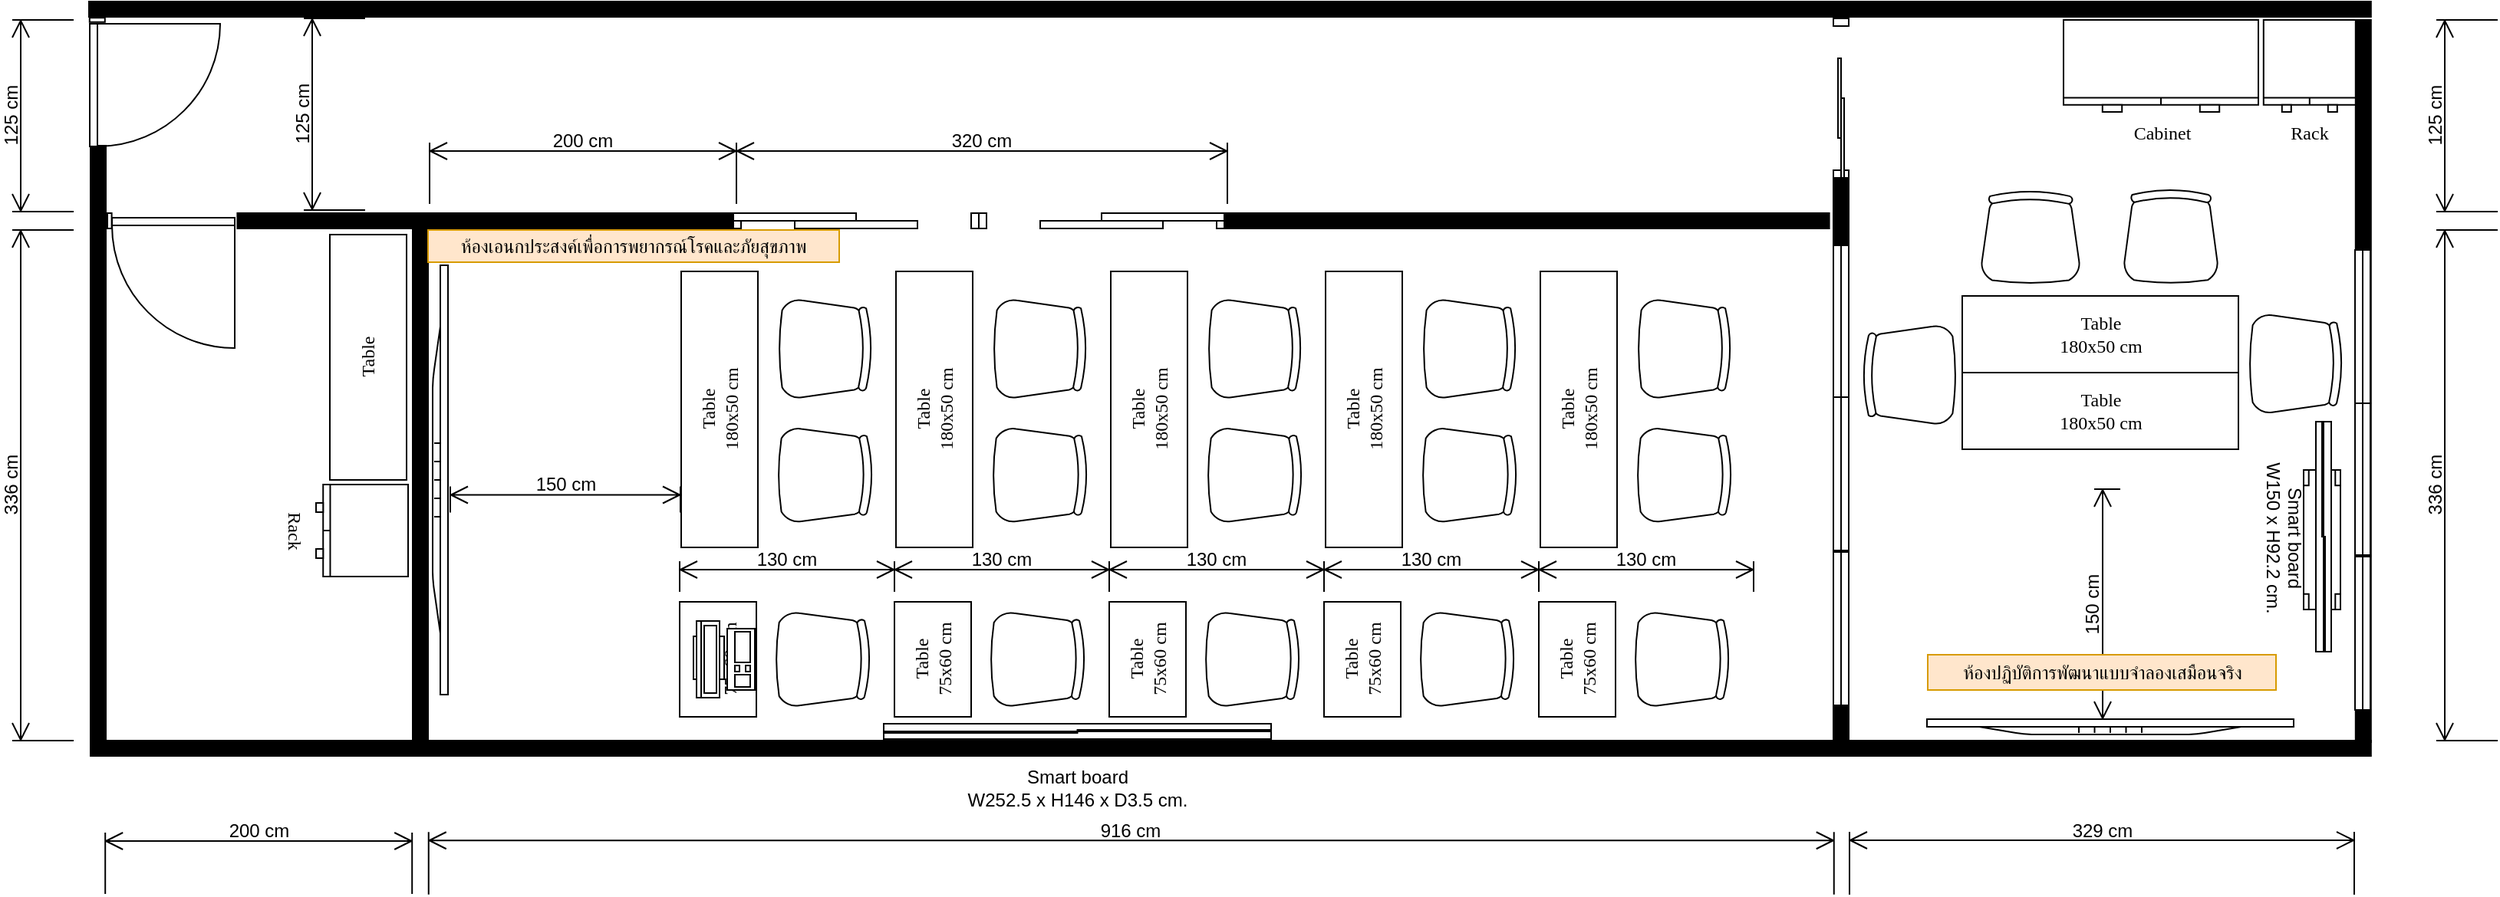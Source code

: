 <mxfile version="23.1.5" type="github" pages="5">
  <diagram name="Page-4" id="hab1qdLuDp6KrYGmsr37">
    <mxGraphModel dx="1426" dy="785" grid="0" gridSize="10" guides="1" tooltips="1" connect="1" arrows="1" fold="1" page="1" pageScale="1" pageWidth="1169" pageHeight="827" background="none" math="0" shadow="0">
      <root>
        <mxCell id="_wZcTNXWGWqyZw0r8FSb-0" />
        <mxCell id="_wZcTNXWGWqyZw0r8FSb-1" parent="_wZcTNXWGWqyZw0r8FSb-0" />
        <mxCell id="_wZcTNXWGWqyZw0r8FSb-2" value="" style="verticalLabelPosition=bottom;html=1;verticalAlign=top;align=center;shape=mxgraph.floorplan.wallCorner;direction=north;labelBackgroundColor=none;gradientColor=none;fillColor=#000000;" vertex="1" parent="_wZcTNXWGWqyZw0r8FSb-1">
          <mxGeometry x="91" y="242" width="101" height="398" as="geometry" />
        </mxCell>
        <mxCell id="_wZcTNXWGWqyZw0r8FSb-3" value="" style="verticalLabelPosition=bottom;html=1;verticalAlign=top;align=center;shape=mxgraph.floorplan.doorRight;aspect=fixed;rotation=-90;labelBackgroundColor=none;" vertex="1" parent="_wZcTNXWGWqyZw0r8FSb-1">
          <mxGeometry x="93" y="160" width="80" height="85" as="geometry" />
        </mxCell>
        <mxCell id="_wZcTNXWGWqyZw0r8FSb-4" value="" style="verticalLabelPosition=bottom;html=1;verticalAlign=top;align=center;shape=mxgraph.floorplan.wall;rotation=90;labelBackgroundColor=none;" vertex="1" parent="_wZcTNXWGWqyZw0r8FSb-1">
          <mxGeometry x="94" y="155" width="2.8" height="10" as="geometry" />
        </mxCell>
        <mxCell id="_wZcTNXWGWqyZw0r8FSb-5" value="" style="verticalLabelPosition=bottom;html=1;verticalAlign=top;align=center;shape=mxgraph.floorplan.wall;direction=south;labelBackgroundColor=none;fillColor=#000000;" vertex="1" parent="_wZcTNXWGWqyZw0r8FSb-1">
          <mxGeometry x="1567.4" y="160" width="10" height="471" as="geometry" />
        </mxCell>
        <mxCell id="_wZcTNXWGWqyZw0r8FSb-6" value="" style="verticalLabelPosition=bottom;html=1;verticalAlign=top;align=center;shape=mxgraph.floorplan.wall;labelBackgroundColor=none;fillColor=#000000;" vertex="1" parent="_wZcTNXWGWqyZw0r8FSb-1">
          <mxGeometry x="90" y="148" width="1487.4" height="10" as="geometry" />
        </mxCell>
        <mxCell id="_wZcTNXWGWqyZw0r8FSb-7" value="" style="verticalLabelPosition=bottom;html=1;verticalAlign=top;align=center;shape=mxgraph.floorplan.wall;labelBackgroundColor=none;fillColor=#000000;" vertex="1" parent="_wZcTNXWGWqyZw0r8FSb-1">
          <mxGeometry x="91" y="630" width="1486.4" height="10" as="geometry" />
        </mxCell>
        <mxCell id="_wZcTNXWGWqyZw0r8FSb-9" value="" style="verticalLabelPosition=bottom;html=1;verticalAlign=top;align=center;shape=mxgraph.floorplan.wall;direction=south;rotation=-180;labelBackgroundColor=none;gradientColor=none;fillColor=#000000;" vertex="1" parent="_wZcTNXWGWqyZw0r8FSb-1">
          <mxGeometry x="1227" y="263" width="10" height="366" as="geometry" />
        </mxCell>
        <mxCell id="_wZcTNXWGWqyZw0r8FSb-10" value="" style="verticalLabelPosition=bottom;html=1;verticalAlign=top;align=center;shape=mxgraph.floorplan.wall;direction=south;rotation=90;labelBackgroundColor=none;fillColor=#000000;" vertex="1" parent="_wZcTNXWGWqyZw0r8FSb-1">
          <mxGeometry x="343.15" y="129.56" width="10" height="322.88" as="geometry" />
        </mxCell>
        <mxCell id="_wZcTNXWGWqyZw0r8FSb-12" value="125 cm" style="shape=dimension;direction=south;whiteSpace=wrap;html=1;align=center;points=[];verticalAlign=top;labelBackgroundColor=none;horizontal=0;spacingTop=-15;" vertex="1" parent="_wZcTNXWGWqyZw0r8FSb-1">
          <mxGeometry x="230" y="159" width="40" height="125" as="geometry" />
        </mxCell>
        <mxCell id="_wZcTNXWGWqyZw0r8FSb-14" value="" style="verticalLabelPosition=bottom;html=1;verticalAlign=top;align=center;shape=mxgraph.floorplan.doorSlidingGlass;dx=0.25;labelBackgroundColor=none;rotation=-90;" vertex="1" parent="_wZcTNXWGWqyZw0r8FSb-1">
          <mxGeometry x="1180" y="206" width="104" height="10" as="geometry" />
        </mxCell>
        <mxCell id="_wZcTNXWGWqyZw0r8FSb-15" value="" style="verticalLabelPosition=bottom;html=1;verticalAlign=top;align=center;shape=mxgraph.floorplan.flat_tv;rotation=-180;labelBackgroundColor=none;" vertex="1" parent="_wZcTNXWGWqyZw0r8FSb-1">
          <mxGeometry x="1288" y="616" width="239" height="10" as="geometry" />
        </mxCell>
        <mxCell id="_wZcTNXWGWqyZw0r8FSb-16" value="" style="verticalLabelPosition=bottom;html=1;verticalAlign=top;align=center;shape=mxgraph.floorplan.window;rotation=90;labelBackgroundColor=none;" vertex="1" parent="_wZcTNXWGWqyZw0r8FSb-1">
          <mxGeometry x="1182" y="352" width="100" height="10" as="geometry" />
        </mxCell>
        <mxCell id="_wZcTNXWGWqyZw0r8FSb-17" value="" style="verticalLabelPosition=bottom;html=1;verticalAlign=top;align=center;shape=mxgraph.floorplan.window;rotation=90;labelBackgroundColor=none;" vertex="1" parent="_wZcTNXWGWqyZw0r8FSb-1">
          <mxGeometry x="1182" y="451" width="100" height="10" as="geometry" />
        </mxCell>
        <mxCell id="_wZcTNXWGWqyZw0r8FSb-18" value="" style="verticalLabelPosition=bottom;html=1;verticalAlign=top;align=center;shape=mxgraph.floorplan.window;rotation=90;labelBackgroundColor=none;" vertex="1" parent="_wZcTNXWGWqyZw0r8FSb-1">
          <mxGeometry x="1182" y="552" width="100" height="10" as="geometry" />
        </mxCell>
        <mxCell id="_wZcTNXWGWqyZw0r8FSb-19" value="" style="verticalLabelPosition=bottom;html=1;verticalAlign=top;align=center;shape=mxgraph.floorplan.window;rotation=90;labelBackgroundColor=none;" vertex="1" parent="_wZcTNXWGWqyZw0r8FSb-1">
          <mxGeometry x="1522" y="355" width="100" height="10" as="geometry" />
        </mxCell>
        <mxCell id="_wZcTNXWGWqyZw0r8FSb-20" value="" style="verticalLabelPosition=bottom;html=1;verticalAlign=top;align=center;shape=mxgraph.floorplan.window;rotation=90;labelBackgroundColor=none;" vertex="1" parent="_wZcTNXWGWqyZw0r8FSb-1">
          <mxGeometry x="1522.5" y="454.5" width="99" height="10" as="geometry" />
        </mxCell>
        <mxCell id="_wZcTNXWGWqyZw0r8FSb-21" value="" style="verticalLabelPosition=bottom;html=1;verticalAlign=top;align=center;shape=mxgraph.floorplan.window;rotation=90;labelBackgroundColor=none;" vertex="1" parent="_wZcTNXWGWqyZw0r8FSb-1">
          <mxGeometry x="1522" y="555" width="100" height="10" as="geometry" />
        </mxCell>
        <mxCell id="_wZcTNXWGWqyZw0r8FSb-22" value="" style="verticalLabelPosition=bottom;html=1;verticalAlign=top;align=center;shape=mxgraph.floorplan.wall;direction=south;labelBackgroundColor=none;gradientColor=none;fillColor=#000000;" vertex="1" parent="_wZcTNXWGWqyZw0r8FSb-1">
          <mxGeometry x="301" y="295" width="10" height="339" as="geometry" />
        </mxCell>
        <mxCell id="_wZcTNXWGWqyZw0r8FSb-23" value="200 cm" style="shape=dimension;direction=south;whiteSpace=wrap;html=1;align=center;points=[];verticalAlign=top;labelBackgroundColor=none;horizontal=0;spacingTop=-15;rotation=90;" vertex="1" parent="_wZcTNXWGWqyZw0r8FSb-1">
          <mxGeometry x="180.6" y="610" width="40" height="200" as="geometry" />
        </mxCell>
        <mxCell id="_wZcTNXWGWqyZw0r8FSb-25" value="Rack" style="verticalLabelPosition=bottom;html=1;verticalAlign=top;align=center;strokeWidth=1;shape=mxgraph.floorplan.dresser;rounded=0;shadow=0;comic=0;fontFamily=Verdana;fontSize=12;rotation=90;labelBackgroundColor=none;" vertex="1" parent="_wZcTNXWGWqyZw0r8FSb-1">
          <mxGeometry x="238" y="463" width="60" height="60" as="geometry" />
        </mxCell>
        <mxCell id="_wZcTNXWGWqyZw0r8FSb-26" value="Table" style="shape=rect;shadow=0;rounded=0;comic=0;fontFamily=Verdana;fontSize=12;align=center;html=1;rotation=-90;labelBackgroundColor=none;" vertex="1" parent="_wZcTNXWGWqyZw0r8FSb-1">
          <mxGeometry x="192" y="355" width="160" height="50" as="geometry" />
        </mxCell>
        <mxCell id="_wZcTNXWGWqyZw0r8FSb-27" value="" style="verticalLabelPosition=bottom;html=1;verticalAlign=top;align=center;shape=mxgraph.floorplan.doorRight;aspect=fixed;labelBackgroundColor=none;" vertex="1" parent="_wZcTNXWGWqyZw0r8FSb-1">
          <mxGeometry x="105" y="289" width="80" height="85" as="geometry" />
        </mxCell>
        <mxCell id="_wZcTNXWGWqyZw0r8FSb-28" value="" style="verticalLabelPosition=bottom;html=1;verticalAlign=top;align=center;shape=mxgraph.floorplan.doorBypass;dx=0.25;flipH=1;flipV=1;labelBackgroundColor=none;" vertex="1" parent="_wZcTNXWGWqyZw0r8FSb-1">
          <mxGeometry x="670" y="286" width="160" height="10" as="geometry" />
        </mxCell>
        <mxCell id="_wZcTNXWGWqyZw0r8FSb-29" value="" style="verticalLabelPosition=bottom;html=1;verticalAlign=top;align=center;shape=mxgraph.floorplan.wall;direction=south;rotation=90;labelBackgroundColor=none;fillColor=#000000;" vertex="1" parent="_wZcTNXWGWqyZw0r8FSb-1">
          <mxGeometry x="1022.45" y="94.15" width="10" height="393.69" as="geometry" />
        </mxCell>
        <mxCell id="_wZcTNXWGWqyZw0r8FSb-30" value="125 cm" style="shape=dimension;direction=south;whiteSpace=wrap;html=1;align=center;points=[];verticalAlign=top;labelBackgroundColor=none;horizontal=0;spacingTop=-15;" vertex="1" parent="_wZcTNXWGWqyZw0r8FSb-1">
          <mxGeometry x="1620" y="160" width="40" height="125" as="geometry" />
        </mxCell>
        <mxCell id="_wZcTNXWGWqyZw0r8FSb-31" value="" style="verticalLabelPosition=bottom;html=1;verticalAlign=top;align=center;shape=mxgraph.floorplan.flat_tv;rotation=-90;labelBackgroundColor=none;" vertex="1" parent="_wZcTNXWGWqyZw0r8FSb-1">
          <mxGeometry x="179" y="455" width="280" height="10" as="geometry" />
        </mxCell>
        <mxCell id="_wZcTNXWGWqyZw0r8FSb-32" value="" style="verticalLabelPosition=bottom;html=1;verticalAlign=top;align=center;shape=mxgraph.floorplan.wall;rotation=0;labelBackgroundColor=none;" vertex="1" parent="_wZcTNXWGWqyZw0r8FSb-1">
          <mxGeometry x="102" y="286" width="2.8" height="10" as="geometry" />
        </mxCell>
        <mxCell id="_wZcTNXWGWqyZw0r8FSb-34" value="916 cm" style="shape=dimension;direction=south;whiteSpace=wrap;html=1;align=center;points=[];verticalAlign=top;labelBackgroundColor=none;horizontal=0;spacingTop=-15;rotation=90;" vertex="1" parent="_wZcTNXWGWqyZw0r8FSb-1">
          <mxGeometry x="749" y="252" width="40.75" height="916" as="geometry" />
        </mxCell>
        <mxCell id="_wZcTNXWGWqyZw0r8FSb-35" value="336 cm" style="shape=dimension;direction=south;whiteSpace=wrap;html=1;align=center;points=[];verticalAlign=top;labelBackgroundColor=none;horizontal=0;spacingTop=-15;" vertex="1" parent="_wZcTNXWGWqyZw0r8FSb-1">
          <mxGeometry x="1620" y="297" width="40" height="333" as="geometry" />
        </mxCell>
        <mxCell id="_wZcTNXWGWqyZw0r8FSb-36" value="329 cm" style="shape=dimension;direction=south;whiteSpace=wrap;html=1;align=center;points=[];verticalAlign=top;labelBackgroundColor=none;horizontal=0;spacingTop=-15;rotation=90;" vertex="1" parent="_wZcTNXWGWqyZw0r8FSb-1">
          <mxGeometry x="1381.5" y="545.5" width="41" height="329" as="geometry" />
        </mxCell>
        <mxCell id="_wZcTNXWGWqyZw0r8FSb-38" value="Rack" style="verticalLabelPosition=bottom;html=1;verticalAlign=top;align=center;strokeWidth=1;shape=mxgraph.floorplan.dresser;rounded=0;shadow=0;comic=0;fontFamily=Verdana;fontSize=12;rotation=0;labelBackgroundColor=none;" vertex="1" parent="_wZcTNXWGWqyZw0r8FSb-1">
          <mxGeometry x="1507.4" y="160" width="60" height="60" as="geometry" />
        </mxCell>
        <mxCell id="_wZcTNXWGWqyZw0r8FSb-40" value="200 cm" style="shape=dimension;direction=south;whiteSpace=wrap;html=1;align=center;points=[];verticalAlign=top;labelBackgroundColor=none;horizontal=0;spacingTop=-15;rotation=90;" vertex="1" parent="_wZcTNXWGWqyZw0r8FSb-1">
          <mxGeometry x="392" y="160" width="40" height="200" as="geometry" />
        </mxCell>
        <mxCell id="_wZcTNXWGWqyZw0r8FSb-41" value="320 cm" style="shape=dimension;direction=south;whiteSpace=wrap;html=1;align=center;points=[];verticalAlign=top;labelBackgroundColor=none;horizontal=0;spacingTop=-15;rotation=90;" vertex="1" parent="_wZcTNXWGWqyZw0r8FSb-1">
          <mxGeometry x="652" y="100.0" width="40" height="320" as="geometry" />
        </mxCell>
        <mxCell id="_wZcTNXWGWqyZw0r8FSb-42" value="" style="verticalLabelPosition=bottom;html=1;verticalAlign=top;align=center;shape=mxgraph.floorplan.doorBypass;dx=0.25;flipH=0;flipV=1;labelBackgroundColor=none;" vertex="1" parent="_wZcTNXWGWqyZw0r8FSb-1">
          <mxGeometry x="510" y="286" width="160" height="10" as="geometry" />
        </mxCell>
        <mxCell id="_wZcTNXWGWqyZw0r8FSb-43" value="" style="verticalLabelPosition=bottom;html=1;verticalAlign=top;align=center;shape=mxgraph.floorplan.windowGlider;dx=0.5;rotation=-180;flipH=0;flipV=0;labelBackgroundColor=none;" vertex="1" parent="_wZcTNXWGWqyZw0r8FSb-1">
          <mxGeometry x="608" y="619" width="252.5" height="10" as="geometry" />
        </mxCell>
        <mxCell id="_wZcTNXWGWqyZw0r8FSb-44" value="" style="verticalLabelPosition=bottom;html=1;verticalAlign=top;align=center;shape=mxgraph.floorplan.table;rotation=-90;labelBackgroundColor=none;" vertex="1" parent="_wZcTNXWGWqyZw0r8FSb-1">
          <mxGeometry x="1500" y="487" width="91" height="24" as="geometry" />
        </mxCell>
        <mxCell id="_wZcTNXWGWqyZw0r8FSb-45" value="Smart board&lt;br&gt;W150 x H92.2 cm." style="verticalLabelPosition=bottom;html=1;verticalAlign=top;align=center;shape=mxgraph.floorplan.windowGlider;dx=0.5;rotation=-270;labelBackgroundColor=none;" vertex="1" parent="_wZcTNXWGWqyZw0r8FSb-1">
          <mxGeometry x="1471.5" y="492" width="150" height="10" as="geometry" />
        </mxCell>
        <mxCell id="_wZcTNXWGWqyZw0r8FSb-46" value="Smart board&lt;br style=&quot;border-color: var(--border-color);&quot;&gt;&lt;span style=&quot;&quot;&gt;W252.5 x H146 x D3.5 cm.&lt;/span&gt;" style="text;html=1;align=center;verticalAlign=middle;whiteSpace=wrap;rounded=0;fontColor=default;labelBackgroundColor=none;" vertex="1" parent="_wZcTNXWGWqyZw0r8FSb-1">
          <mxGeometry x="660.75" y="646" width="147" height="30" as="geometry" />
        </mxCell>
        <mxCell id="_wZcTNXWGWqyZw0r8FSb-47" value="336 cm" style="shape=dimension;direction=south;whiteSpace=wrap;html=1;align=center;points=[];verticalAlign=top;labelBackgroundColor=none;horizontal=0;spacingTop=-15;" vertex="1" parent="_wZcTNXWGWqyZw0r8FSb-1">
          <mxGeometry x="40" y="297" width="40" height="333" as="geometry" />
        </mxCell>
        <mxCell id="_wZcTNXWGWqyZw0r8FSb-48" value="125 cm" style="shape=dimension;direction=south;whiteSpace=wrap;html=1;align=center;points=[];verticalAlign=top;labelBackgroundColor=none;horizontal=0;spacingTop=-15;" vertex="1" parent="_wZcTNXWGWqyZw0r8FSb-1">
          <mxGeometry x="40" y="160" width="40" height="125" as="geometry" />
        </mxCell>
        <mxCell id="_wZcTNXWGWqyZw0r8FSb-49" value="150 cm" style="shape=dimension;direction=south;whiteSpace=wrap;html=1;align=center;points=[];verticalAlign=top;labelBackgroundColor=none;horizontal=0;spacingTop=-15;rotation=90;" vertex="1" parent="_wZcTNXWGWqyZw0r8FSb-1">
          <mxGeometry x="392" y="397.75" width="17" height="150" as="geometry" />
        </mxCell>
        <mxCell id="_wZcTNXWGWqyZw0r8FSb-73" value="ห้องเอนกประสงค์เพื่อการพยากรณ์โรคและภัยสุขภาพ" style="text;html=1;align=center;verticalAlign=middle;whiteSpace=wrap;rounded=0;labelBackgroundColor=none;fillColor=#ffe6cc;strokeColor=#d79b00;" vertex="1" parent="_wZcTNXWGWqyZw0r8FSb-1">
          <mxGeometry x="311" y="297" width="268" height="21" as="geometry" />
        </mxCell>
        <mxCell id="3F5fU9QQlr8v8VZnwsIC-2" value="" style="group" vertex="1" connectable="0" parent="_wZcTNXWGWqyZw0r8FSb-1">
          <mxGeometry x="615" y="324" width="140" height="290.5" as="geometry" />
        </mxCell>
        <mxCell id="3F5fU9QQlr8v8VZnwsIC-3" value="130 cm" style="shape=dimension;direction=south;whiteSpace=wrap;html=1;align=center;points=[];verticalAlign=top;labelBackgroundColor=none;horizontal=0;spacingTop=-15;rotation=90;" vertex="1" parent="3F5fU9QQlr8v8VZnwsIC-2">
          <mxGeometry x="60" y="129" width="20" height="140" as="geometry" />
        </mxCell>
        <mxCell id="3F5fU9QQlr8v8VZnwsIC-4" value="" style="verticalLabelPosition=bottom;html=1;verticalAlign=top;align=center;shape=mxgraph.floorplan.office_chair;labelBackgroundColor=none;rotation=90;" vertex="1" parent="3F5fU9QQlr8v8VZnwsIC-2">
          <mxGeometry x="64" y="101.84" width="62" height="62" as="geometry" />
        </mxCell>
        <mxCell id="3F5fU9QQlr8v8VZnwsIC-5" value="Table&lt;br&gt;180x50 cm" style="shape=rect;shadow=0;rounded=0;comic=0;fontFamily=Verdana;fontSize=12;align=center;html=1;rotation=-90;labelBackgroundColor=none;" vertex="1" parent="3F5fU9QQlr8v8VZnwsIC-2">
          <mxGeometry x="-64" y="65" width="180" height="50" as="geometry" />
        </mxCell>
        <mxCell id="3F5fU9QQlr8v8VZnwsIC-6" value="Table&lt;br&gt;75x60 cm" style="shape=rect;shadow=0;rounded=0;comic=0;fontFamily=Verdana;fontSize=12;align=center;html=1;rotation=-90;labelBackgroundColor=none;" vertex="1" parent="3F5fU9QQlr8v8VZnwsIC-2">
          <mxGeometry x="-12.5" y="228" width="75" height="50" as="geometry" />
        </mxCell>
        <mxCell id="3F5fU9QQlr8v8VZnwsIC-7" value="" style="verticalLabelPosition=bottom;html=1;verticalAlign=top;align=center;shape=mxgraph.floorplan.office_chair;labelBackgroundColor=none;rotation=90;" vertex="1" parent="3F5fU9QQlr8v8VZnwsIC-2">
          <mxGeometry x="62.5" y="20" width="65" height="61" as="geometry" />
        </mxCell>
        <mxCell id="3F5fU9QQlr8v8VZnwsIC-9" value="" style="verticalLabelPosition=bottom;html=1;verticalAlign=top;align=center;shape=mxgraph.floorplan.office_chair;labelBackgroundColor=none;rotation=90;" vertex="1" parent="3F5fU9QQlr8v8VZnwsIC-2">
          <mxGeometry x="62.5" y="222" width="62" height="62" as="geometry" />
        </mxCell>
        <mxCell id="3F5fU9QQlr8v8VZnwsIC-10" value="" style="group" vertex="1" connectable="0" parent="_wZcTNXWGWqyZw0r8FSb-1">
          <mxGeometry x="755" y="324" width="140" height="290.5" as="geometry" />
        </mxCell>
        <mxCell id="3F5fU9QQlr8v8VZnwsIC-11" value="130 cm" style="shape=dimension;direction=south;whiteSpace=wrap;html=1;align=center;points=[];verticalAlign=top;labelBackgroundColor=none;horizontal=0;spacingTop=-15;rotation=90;" vertex="1" parent="3F5fU9QQlr8v8VZnwsIC-10">
          <mxGeometry x="60" y="129" width="20" height="140" as="geometry" />
        </mxCell>
        <mxCell id="3F5fU9QQlr8v8VZnwsIC-12" value="" style="verticalLabelPosition=bottom;html=1;verticalAlign=top;align=center;shape=mxgraph.floorplan.office_chair;labelBackgroundColor=none;rotation=90;" vertex="1" parent="3F5fU9QQlr8v8VZnwsIC-10">
          <mxGeometry x="64" y="101.84" width="62" height="62" as="geometry" />
        </mxCell>
        <mxCell id="3F5fU9QQlr8v8VZnwsIC-13" value="Table&lt;br&gt;180x50 cm" style="shape=rect;shadow=0;rounded=0;comic=0;fontFamily=Verdana;fontSize=12;align=center;html=1;rotation=-90;labelBackgroundColor=none;" vertex="1" parent="3F5fU9QQlr8v8VZnwsIC-10">
          <mxGeometry x="-64" y="65" width="180" height="50" as="geometry" />
        </mxCell>
        <mxCell id="3F5fU9QQlr8v8VZnwsIC-14" value="Table&lt;br&gt;75x60 cm" style="shape=rect;shadow=0;rounded=0;comic=0;fontFamily=Verdana;fontSize=12;align=center;html=1;rotation=-90;labelBackgroundColor=none;" vertex="1" parent="3F5fU9QQlr8v8VZnwsIC-10">
          <mxGeometry x="-12.5" y="228" width="75" height="50" as="geometry" />
        </mxCell>
        <mxCell id="3F5fU9QQlr8v8VZnwsIC-15" value="" style="verticalLabelPosition=bottom;html=1;verticalAlign=top;align=center;shape=mxgraph.floorplan.office_chair;labelBackgroundColor=none;rotation=90;" vertex="1" parent="3F5fU9QQlr8v8VZnwsIC-10">
          <mxGeometry x="62.5" y="20" width="65" height="61" as="geometry" />
        </mxCell>
        <mxCell id="3F5fU9QQlr8v8VZnwsIC-17" value="" style="verticalLabelPosition=bottom;html=1;verticalAlign=top;align=center;shape=mxgraph.floorplan.office_chair;labelBackgroundColor=none;rotation=90;" vertex="1" parent="3F5fU9QQlr8v8VZnwsIC-10">
          <mxGeometry x="62.5" y="222" width="62" height="62" as="geometry" />
        </mxCell>
        <mxCell id="3F5fU9QQlr8v8VZnwsIC-18" value="" style="group" vertex="1" connectable="0" parent="_wZcTNXWGWqyZw0r8FSb-1">
          <mxGeometry x="895" y="324" width="140" height="290.5" as="geometry" />
        </mxCell>
        <mxCell id="3F5fU9QQlr8v8VZnwsIC-19" value="130 cm" style="shape=dimension;direction=south;whiteSpace=wrap;html=1;align=center;points=[];verticalAlign=top;labelBackgroundColor=none;horizontal=0;spacingTop=-15;rotation=90;" vertex="1" parent="3F5fU9QQlr8v8VZnwsIC-18">
          <mxGeometry x="60" y="129" width="20" height="140" as="geometry" />
        </mxCell>
        <mxCell id="3F5fU9QQlr8v8VZnwsIC-20" value="" style="verticalLabelPosition=bottom;html=1;verticalAlign=top;align=center;shape=mxgraph.floorplan.office_chair;labelBackgroundColor=none;rotation=90;" vertex="1" parent="3F5fU9QQlr8v8VZnwsIC-18">
          <mxGeometry x="64" y="101.84" width="62" height="62" as="geometry" />
        </mxCell>
        <mxCell id="3F5fU9QQlr8v8VZnwsIC-21" value="Table&lt;br&gt;180x50 cm" style="shape=rect;shadow=0;rounded=0;comic=0;fontFamily=Verdana;fontSize=12;align=center;html=1;rotation=-90;labelBackgroundColor=none;" vertex="1" parent="3F5fU9QQlr8v8VZnwsIC-18">
          <mxGeometry x="-64" y="65" width="180" height="50" as="geometry" />
        </mxCell>
        <mxCell id="3F5fU9QQlr8v8VZnwsIC-22" value="Table&lt;br&gt;75x60 cm" style="shape=rect;shadow=0;rounded=0;comic=0;fontFamily=Verdana;fontSize=12;align=center;html=1;rotation=-90;labelBackgroundColor=none;" vertex="1" parent="3F5fU9QQlr8v8VZnwsIC-18">
          <mxGeometry x="-12.5" y="228" width="75" height="50" as="geometry" />
        </mxCell>
        <mxCell id="3F5fU9QQlr8v8VZnwsIC-23" value="" style="verticalLabelPosition=bottom;html=1;verticalAlign=top;align=center;shape=mxgraph.floorplan.office_chair;labelBackgroundColor=none;rotation=90;" vertex="1" parent="3F5fU9QQlr8v8VZnwsIC-18">
          <mxGeometry x="62.5" y="20" width="65" height="61" as="geometry" />
        </mxCell>
        <mxCell id="3F5fU9QQlr8v8VZnwsIC-25" value="" style="verticalLabelPosition=bottom;html=1;verticalAlign=top;align=center;shape=mxgraph.floorplan.office_chair;labelBackgroundColor=none;rotation=90;" vertex="1" parent="3F5fU9QQlr8v8VZnwsIC-18">
          <mxGeometry x="62.5" y="222" width="62" height="62" as="geometry" />
        </mxCell>
        <mxCell id="3F5fU9QQlr8v8VZnwsIC-26" value="" style="group" vertex="1" connectable="0" parent="_wZcTNXWGWqyZw0r8FSb-1">
          <mxGeometry x="1035" y="324" width="140" height="290.5" as="geometry" />
        </mxCell>
        <mxCell id="3F5fU9QQlr8v8VZnwsIC-27" value="130 cm" style="shape=dimension;direction=south;whiteSpace=wrap;html=1;align=center;points=[];verticalAlign=top;labelBackgroundColor=none;horizontal=0;spacingTop=-15;rotation=90;" vertex="1" parent="3F5fU9QQlr8v8VZnwsIC-26">
          <mxGeometry x="60" y="129" width="20" height="140" as="geometry" />
        </mxCell>
        <mxCell id="3F5fU9QQlr8v8VZnwsIC-28" value="" style="verticalLabelPosition=bottom;html=1;verticalAlign=top;align=center;shape=mxgraph.floorplan.office_chair;labelBackgroundColor=none;rotation=90;" vertex="1" parent="3F5fU9QQlr8v8VZnwsIC-26">
          <mxGeometry x="64" y="101.84" width="62" height="62" as="geometry" />
        </mxCell>
        <mxCell id="3F5fU9QQlr8v8VZnwsIC-29" value="Table&lt;br&gt;180x50 cm" style="shape=rect;shadow=0;rounded=0;comic=0;fontFamily=Verdana;fontSize=12;align=center;html=1;rotation=-90;labelBackgroundColor=none;" vertex="1" parent="3F5fU9QQlr8v8VZnwsIC-26">
          <mxGeometry x="-64" y="65" width="180" height="50" as="geometry" />
        </mxCell>
        <mxCell id="3F5fU9QQlr8v8VZnwsIC-30" value="Table&lt;br&gt;75x60 cm" style="shape=rect;shadow=0;rounded=0;comic=0;fontFamily=Verdana;fontSize=12;align=center;html=1;rotation=-90;labelBackgroundColor=none;" vertex="1" parent="3F5fU9QQlr8v8VZnwsIC-26">
          <mxGeometry x="-12.5" y="228" width="75" height="50" as="geometry" />
        </mxCell>
        <mxCell id="3F5fU9QQlr8v8VZnwsIC-31" value="" style="verticalLabelPosition=bottom;html=1;verticalAlign=top;align=center;shape=mxgraph.floorplan.office_chair;labelBackgroundColor=none;rotation=90;" vertex="1" parent="3F5fU9QQlr8v8VZnwsIC-26">
          <mxGeometry x="62.5" y="20" width="65" height="61" as="geometry" />
        </mxCell>
        <mxCell id="3F5fU9QQlr8v8VZnwsIC-33" value="" style="verticalLabelPosition=bottom;html=1;verticalAlign=top;align=center;shape=mxgraph.floorplan.office_chair;labelBackgroundColor=none;rotation=90;" vertex="1" parent="3F5fU9QQlr8v8VZnwsIC-26">
          <mxGeometry x="62.5" y="222" width="62" height="62" as="geometry" />
        </mxCell>
        <mxCell id="3F5fU9QQlr8v8VZnwsIC-46" value="" style="group" vertex="1" connectable="0" parent="_wZcTNXWGWqyZw0r8FSb-1">
          <mxGeometry x="475" y="324" width="140" height="290.5" as="geometry" />
        </mxCell>
        <mxCell id="l0cLB7m6AwkxwZbLexEh-25" value="130 cm" style="shape=dimension;direction=south;whiteSpace=wrap;html=1;align=center;points=[];verticalAlign=top;labelBackgroundColor=none;horizontal=0;spacingTop=-15;rotation=90;" vertex="1" parent="3F5fU9QQlr8v8VZnwsIC-46">
          <mxGeometry x="60" y="129" width="20" height="140" as="geometry" />
        </mxCell>
        <mxCell id="l0cLB7m6AwkxwZbLexEh-26" value="" style="verticalLabelPosition=bottom;html=1;verticalAlign=top;align=center;shape=mxgraph.floorplan.office_chair;labelBackgroundColor=none;rotation=90;" vertex="1" parent="3F5fU9QQlr8v8VZnwsIC-46">
          <mxGeometry x="64" y="101.84" width="62" height="62" as="geometry" />
        </mxCell>
        <mxCell id="l0cLB7m6AwkxwZbLexEh-27" value="Table&lt;br&gt;180x50 cm" style="shape=rect;shadow=0;rounded=0;comic=0;fontFamily=Verdana;fontSize=12;align=center;html=1;rotation=-90;labelBackgroundColor=none;" vertex="1" parent="3F5fU9QQlr8v8VZnwsIC-46">
          <mxGeometry x="-64" y="65" width="180" height="50" as="geometry" />
        </mxCell>
        <mxCell id="l0cLB7m6AwkxwZbLexEh-28" value="Table&lt;br&gt;75x60 cm" style="shape=rect;shadow=0;rounded=0;comic=0;fontFamily=Verdana;fontSize=12;align=center;html=1;rotation=-90;labelBackgroundColor=none;" vertex="1" parent="3F5fU9QQlr8v8VZnwsIC-46">
          <mxGeometry x="-12.5" y="228" width="75" height="50" as="geometry" />
        </mxCell>
        <mxCell id="l0cLB7m6AwkxwZbLexEh-30" value="" style="verticalLabelPosition=bottom;html=1;verticalAlign=top;align=center;shape=mxgraph.floorplan.office_chair;labelBackgroundColor=none;rotation=90;" vertex="1" parent="3F5fU9QQlr8v8VZnwsIC-46">
          <mxGeometry x="62.5" y="20" width="65" height="61" as="geometry" />
        </mxCell>
        <mxCell id="l0cLB7m6AwkxwZbLexEh-38" value="" style="verticalLabelPosition=bottom;html=1;verticalAlign=top;align=center;shape=mxgraph.floorplan.workstation;shadow=0;flipV=1;rotation=90;" vertex="1" parent="3F5fU9QQlr8v8VZnwsIC-46">
          <mxGeometry x="4" y="233" width="50" height="40" as="geometry" />
        </mxCell>
        <mxCell id="3F5fU9QQlr8v8VZnwsIC-0" value="" style="verticalLabelPosition=bottom;html=1;verticalAlign=top;align=center;shape=mxgraph.floorplan.office_chair;labelBackgroundColor=none;rotation=90;" vertex="1" parent="3F5fU9QQlr8v8VZnwsIC-46">
          <mxGeometry x="62.5" y="222" width="62" height="62" as="geometry" />
        </mxCell>
        <mxCell id="ZUMgk2wsSEVPSfP522ou-2" value="" style="verticalLabelPosition=bottom;html=1;verticalAlign=top;align=center;shape=mxgraph.floorplan.office_chair;labelBackgroundColor=none;rotation=0;" vertex="1" parent="_wZcTNXWGWqyZw0r8FSb-1">
          <mxGeometry x="1416" y="270" width="62" height="62" as="geometry" />
        </mxCell>
        <mxCell id="ZUMgk2wsSEVPSfP522ou-3" value="Table&lt;br&gt;180x50 cm" style="shape=rect;shadow=0;rounded=0;comic=0;fontFamily=Verdana;fontSize=12;align=center;html=1;rotation=0;labelBackgroundColor=none;" vertex="1" parent="_wZcTNXWGWqyZw0r8FSb-1">
          <mxGeometry x="1311" y="340" width="180" height="50" as="geometry" />
        </mxCell>
        <mxCell id="ZUMgk2wsSEVPSfP522ou-5" value="" style="verticalLabelPosition=bottom;html=1;verticalAlign=top;align=center;shape=mxgraph.floorplan.office_chair;labelBackgroundColor=none;rotation=0;" vertex="1" parent="_wZcTNXWGWqyZw0r8FSb-1">
          <mxGeometry x="1323" y="271" width="65" height="61" as="geometry" />
        </mxCell>
        <mxCell id="ZUMgk2wsSEVPSfP522ou-10" value="Table&lt;br&gt;180x50 cm" style="shape=rect;shadow=0;rounded=0;comic=0;fontFamily=Verdana;fontSize=12;align=center;html=1;rotation=0;labelBackgroundColor=none;" vertex="1" parent="_wZcTNXWGWqyZw0r8FSb-1">
          <mxGeometry x="1311" y="390" width="180" height="50" as="geometry" />
        </mxCell>
        <mxCell id="ZUMgk2wsSEVPSfP522ou-11" value="" style="verticalLabelPosition=bottom;html=1;verticalAlign=top;align=center;shape=mxgraph.floorplan.office_chair;labelBackgroundColor=none;rotation=-90;" vertex="1" parent="_wZcTNXWGWqyZw0r8FSb-1">
          <mxGeometry x="1244" y="361" width="65" height="61" as="geometry" />
        </mxCell>
        <mxCell id="ZUMgk2wsSEVPSfP522ou-12" value="" style="verticalLabelPosition=bottom;html=1;verticalAlign=top;align=center;shape=mxgraph.floorplan.office_chair;labelBackgroundColor=none;rotation=90;" vertex="1" parent="_wZcTNXWGWqyZw0r8FSb-1">
          <mxGeometry x="1496" y="353.75" width="65" height="61" as="geometry" />
        </mxCell>
        <mxCell id="ZUMgk2wsSEVPSfP522ou-13" value="Cabinet" style="verticalLabelPosition=bottom;html=1;verticalAlign=top;align=center;strokeWidth=1;shape=mxgraph.floorplan.dresser;rounded=0;shadow=0;comic=0;fontFamily=Verdana;fontSize=12;rotation=0;labelBackgroundColor=none;" vertex="1" parent="_wZcTNXWGWqyZw0r8FSb-1">
          <mxGeometry x="1377" y="160" width="127" height="60" as="geometry" />
        </mxCell>
        <mxCell id="ZUMgk2wsSEVPSfP522ou-15" value="150 cm" style="shape=dimension;direction=south;whiteSpace=wrap;html=1;align=center;points=[];verticalAlign=top;labelBackgroundColor=none;horizontal=0;spacingTop=-15;rotation=0;" vertex="1" parent="_wZcTNXWGWqyZw0r8FSb-1">
          <mxGeometry x="1397" y="466" width="17" height="150" as="geometry" />
        </mxCell>
        <mxCell id="_wZcTNXWGWqyZw0r8FSb-72" value="ห้องปฏิบัติการพัฒนาแบบจำลองเสมือนจริง" style="text;html=1;align=center;verticalAlign=middle;whiteSpace=wrap;rounded=0;labelBackgroundColor=none;fillColor=#ffe6cc;strokeColor=#d79b00;" vertex="1" parent="_wZcTNXWGWqyZw0r8FSb-1">
          <mxGeometry x="1288.5" y="574" width="227" height="23" as="geometry" />
        </mxCell>
      </root>
    </mxGraphModel>
  </diagram>
  <diagram name="Copy of Page-4" id="y0ccVY-5IVC38DJS9QFT">
    <mxGraphModel dx="2037" dy="1121" grid="0" gridSize="10" guides="1" tooltips="1" connect="1" arrows="1" fold="1" page="1" pageScale="1" pageWidth="1169" pageHeight="827" background="none" math="0" shadow="0">
      <root>
        <mxCell id="Xrpl8PkNTsUjDHeNqajO-0" />
        <mxCell id="Xrpl8PkNTsUjDHeNqajO-1" parent="Xrpl8PkNTsUjDHeNqajO-0" />
        <mxCell id="Xrpl8PkNTsUjDHeNqajO-2" value="" style="verticalLabelPosition=bottom;html=1;verticalAlign=top;align=center;shape=mxgraph.floorplan.wallCorner;direction=north;labelBackgroundColor=none;gradientColor=none;fillColor=#000000;" vertex="1" parent="Xrpl8PkNTsUjDHeNqajO-1">
          <mxGeometry x="91" y="242" width="101" height="398" as="geometry" />
        </mxCell>
        <mxCell id="Xrpl8PkNTsUjDHeNqajO-3" value="" style="verticalLabelPosition=bottom;html=1;verticalAlign=top;align=center;shape=mxgraph.floorplan.doorRight;aspect=fixed;rotation=-90;labelBackgroundColor=none;" vertex="1" parent="Xrpl8PkNTsUjDHeNqajO-1">
          <mxGeometry x="93" y="160" width="80" height="85" as="geometry" />
        </mxCell>
        <mxCell id="Xrpl8PkNTsUjDHeNqajO-4" value="" style="verticalLabelPosition=bottom;html=1;verticalAlign=top;align=center;shape=mxgraph.floorplan.wall;rotation=90;labelBackgroundColor=none;" vertex="1" parent="Xrpl8PkNTsUjDHeNqajO-1">
          <mxGeometry x="94" y="155" width="2.8" height="10" as="geometry" />
        </mxCell>
        <mxCell id="Xrpl8PkNTsUjDHeNqajO-5" value="" style="verticalLabelPosition=bottom;html=1;verticalAlign=top;align=center;shape=mxgraph.floorplan.wall;direction=south;labelBackgroundColor=none;fillColor=#000000;" vertex="1" parent="Xrpl8PkNTsUjDHeNqajO-1">
          <mxGeometry x="1567.4" y="160" width="10" height="471" as="geometry" />
        </mxCell>
        <mxCell id="Xrpl8PkNTsUjDHeNqajO-6" value="" style="verticalLabelPosition=bottom;html=1;verticalAlign=top;align=center;shape=mxgraph.floorplan.wall;labelBackgroundColor=none;fillColor=#000000;" vertex="1" parent="Xrpl8PkNTsUjDHeNqajO-1">
          <mxGeometry x="90" y="148" width="1487.4" height="10" as="geometry" />
        </mxCell>
        <mxCell id="Xrpl8PkNTsUjDHeNqajO-7" value="" style="verticalLabelPosition=bottom;html=1;verticalAlign=top;align=center;shape=mxgraph.floorplan.wall;labelBackgroundColor=none;fillColor=#000000;" vertex="1" parent="Xrpl8PkNTsUjDHeNqajO-1">
          <mxGeometry x="91" y="630" width="1486.4" height="10" as="geometry" />
        </mxCell>
        <mxCell id="Xrpl8PkNTsUjDHeNqajO-8" value="" style="verticalLabelPosition=bottom;html=1;verticalAlign=top;align=center;shape=mxgraph.floorplan.wall;direction=south;rotation=-180;labelBackgroundColor=none;gradientColor=none;fillColor=#000000;" vertex="1" parent="Xrpl8PkNTsUjDHeNqajO-1">
          <mxGeometry x="1227" y="263" width="10" height="366" as="geometry" />
        </mxCell>
        <mxCell id="Xrpl8PkNTsUjDHeNqajO-9" value="" style="verticalLabelPosition=bottom;html=1;verticalAlign=top;align=center;shape=mxgraph.floorplan.wall;direction=south;rotation=90;labelBackgroundColor=none;fillColor=#000000;" vertex="1" parent="Xrpl8PkNTsUjDHeNqajO-1">
          <mxGeometry x="343.15" y="129.56" width="10" height="322.88" as="geometry" />
        </mxCell>
        <mxCell id="Xrpl8PkNTsUjDHeNqajO-10" value="125 cm" style="shape=dimension;direction=south;whiteSpace=wrap;html=1;align=center;points=[];verticalAlign=top;labelBackgroundColor=none;horizontal=0;spacingTop=-15;" vertex="1" parent="Xrpl8PkNTsUjDHeNqajO-1">
          <mxGeometry x="230" y="159" width="40" height="125" as="geometry" />
        </mxCell>
        <mxCell id="Xrpl8PkNTsUjDHeNqajO-11" value="" style="verticalLabelPosition=bottom;html=1;verticalAlign=top;align=center;shape=mxgraph.floorplan.doorSlidingGlass;dx=0.25;labelBackgroundColor=none;rotation=-90;" vertex="1" parent="Xrpl8PkNTsUjDHeNqajO-1">
          <mxGeometry x="1180" y="206" width="104" height="10" as="geometry" />
        </mxCell>
        <mxCell id="Xrpl8PkNTsUjDHeNqajO-12" value="" style="verticalLabelPosition=bottom;html=1;verticalAlign=top;align=center;shape=mxgraph.floorplan.flat_tv;rotation=-180;labelBackgroundColor=none;" vertex="1" parent="Xrpl8PkNTsUjDHeNqajO-1">
          <mxGeometry x="1288" y="616" width="239" height="10" as="geometry" />
        </mxCell>
        <mxCell id="Xrpl8PkNTsUjDHeNqajO-13" value="" style="verticalLabelPosition=bottom;html=1;verticalAlign=top;align=center;shape=mxgraph.floorplan.window;rotation=90;labelBackgroundColor=none;" vertex="1" parent="Xrpl8PkNTsUjDHeNqajO-1">
          <mxGeometry x="1182" y="352" width="100" height="10" as="geometry" />
        </mxCell>
        <mxCell id="Xrpl8PkNTsUjDHeNqajO-14" value="" style="verticalLabelPosition=bottom;html=1;verticalAlign=top;align=center;shape=mxgraph.floorplan.window;rotation=90;labelBackgroundColor=none;" vertex="1" parent="Xrpl8PkNTsUjDHeNqajO-1">
          <mxGeometry x="1182" y="451" width="100" height="10" as="geometry" />
        </mxCell>
        <mxCell id="Xrpl8PkNTsUjDHeNqajO-15" value="" style="verticalLabelPosition=bottom;html=1;verticalAlign=top;align=center;shape=mxgraph.floorplan.window;rotation=90;labelBackgroundColor=none;" vertex="1" parent="Xrpl8PkNTsUjDHeNqajO-1">
          <mxGeometry x="1182" y="552" width="100" height="10" as="geometry" />
        </mxCell>
        <mxCell id="Xrpl8PkNTsUjDHeNqajO-16" value="" style="verticalLabelPosition=bottom;html=1;verticalAlign=top;align=center;shape=mxgraph.floorplan.window;rotation=90;labelBackgroundColor=none;" vertex="1" parent="Xrpl8PkNTsUjDHeNqajO-1">
          <mxGeometry x="1522" y="355" width="100" height="10" as="geometry" />
        </mxCell>
        <mxCell id="Xrpl8PkNTsUjDHeNqajO-17" value="" style="verticalLabelPosition=bottom;html=1;verticalAlign=top;align=center;shape=mxgraph.floorplan.window;rotation=90;labelBackgroundColor=none;" vertex="1" parent="Xrpl8PkNTsUjDHeNqajO-1">
          <mxGeometry x="1522.5" y="454.5" width="99" height="10" as="geometry" />
        </mxCell>
        <mxCell id="Xrpl8PkNTsUjDHeNqajO-18" value="" style="verticalLabelPosition=bottom;html=1;verticalAlign=top;align=center;shape=mxgraph.floorplan.window;rotation=90;labelBackgroundColor=none;" vertex="1" parent="Xrpl8PkNTsUjDHeNqajO-1">
          <mxGeometry x="1522" y="555" width="100" height="10" as="geometry" />
        </mxCell>
        <mxCell id="Xrpl8PkNTsUjDHeNqajO-19" value="" style="verticalLabelPosition=bottom;html=1;verticalAlign=top;align=center;shape=mxgraph.floorplan.wall;direction=south;labelBackgroundColor=none;gradientColor=none;fillColor=#000000;" vertex="1" parent="Xrpl8PkNTsUjDHeNqajO-1">
          <mxGeometry x="301" y="295" width="10" height="339" as="geometry" />
        </mxCell>
        <mxCell id="Xrpl8PkNTsUjDHeNqajO-20" value="200 cm" style="shape=dimension;direction=south;whiteSpace=wrap;html=1;align=center;points=[];verticalAlign=top;labelBackgroundColor=none;horizontal=0;spacingTop=-15;rotation=90;" vertex="1" parent="Xrpl8PkNTsUjDHeNqajO-1">
          <mxGeometry x="180.6" y="610" width="40" height="200" as="geometry" />
        </mxCell>
        <mxCell id="Xrpl8PkNTsUjDHeNqajO-21" value="Rack" style="verticalLabelPosition=bottom;html=1;verticalAlign=top;align=center;strokeWidth=1;shape=mxgraph.floorplan.dresser;rounded=0;shadow=0;comic=0;fontFamily=Verdana;fontSize=12;rotation=90;labelBackgroundColor=none;" vertex="1" parent="Xrpl8PkNTsUjDHeNqajO-1">
          <mxGeometry x="235" y="566" width="60" height="60" as="geometry" />
        </mxCell>
        <mxCell id="Xrpl8PkNTsUjDHeNqajO-22" value="Table" style="shape=rect;shadow=0;rounded=0;comic=0;fontFamily=Verdana;fontSize=12;align=center;html=1;rotation=-90;labelBackgroundColor=none;" vertex="1" parent="Xrpl8PkNTsUjDHeNqajO-1">
          <mxGeometry x="189" y="458" width="160" height="50" as="geometry" />
        </mxCell>
        <mxCell id="Xrpl8PkNTsUjDHeNqajO-23" value="" style="verticalLabelPosition=bottom;html=1;verticalAlign=top;align=center;shape=mxgraph.floorplan.doorRight;aspect=fixed;labelBackgroundColor=none;" vertex="1" parent="Xrpl8PkNTsUjDHeNqajO-1">
          <mxGeometry x="105" y="289" width="80" height="85" as="geometry" />
        </mxCell>
        <mxCell id="Xrpl8PkNTsUjDHeNqajO-24" value="" style="verticalLabelPosition=bottom;html=1;verticalAlign=top;align=center;shape=mxgraph.floorplan.doorBypass;dx=0.25;flipH=1;flipV=1;labelBackgroundColor=none;" vertex="1" parent="Xrpl8PkNTsUjDHeNqajO-1">
          <mxGeometry x="670" y="286" width="160" height="10" as="geometry" />
        </mxCell>
        <mxCell id="Xrpl8PkNTsUjDHeNqajO-25" value="" style="verticalLabelPosition=bottom;html=1;verticalAlign=top;align=center;shape=mxgraph.floorplan.wall;direction=south;rotation=90;labelBackgroundColor=none;fillColor=#000000;" vertex="1" parent="Xrpl8PkNTsUjDHeNqajO-1">
          <mxGeometry x="1022.45" y="94.15" width="10" height="393.69" as="geometry" />
        </mxCell>
        <mxCell id="Xrpl8PkNTsUjDHeNqajO-26" value="125 cm" style="shape=dimension;direction=south;whiteSpace=wrap;html=1;align=center;points=[];verticalAlign=top;labelBackgroundColor=none;horizontal=0;spacingTop=-15;" vertex="1" parent="Xrpl8PkNTsUjDHeNqajO-1">
          <mxGeometry x="1620" y="160" width="40" height="125" as="geometry" />
        </mxCell>
        <mxCell id="Xrpl8PkNTsUjDHeNqajO-27" value="" style="verticalLabelPosition=bottom;html=1;verticalAlign=top;align=center;shape=mxgraph.floorplan.flat_tv;rotation=-90;labelBackgroundColor=none;" vertex="1" parent="Xrpl8PkNTsUjDHeNqajO-1">
          <mxGeometry x="179" y="455" width="280" height="10" as="geometry" />
        </mxCell>
        <mxCell id="Xrpl8PkNTsUjDHeNqajO-28" value="" style="verticalLabelPosition=bottom;html=1;verticalAlign=top;align=center;shape=mxgraph.floorplan.wall;rotation=0;labelBackgroundColor=none;" vertex="1" parent="Xrpl8PkNTsUjDHeNqajO-1">
          <mxGeometry x="102" y="286" width="2.8" height="10" as="geometry" />
        </mxCell>
        <mxCell id="Xrpl8PkNTsUjDHeNqajO-29" value="500 cm" style="shape=dimension;direction=south;whiteSpace=wrap;html=1;align=center;points=[];verticalAlign=top;labelBackgroundColor=none;horizontal=0;spacingTop=-15;rotation=90;" vertex="1" parent="Xrpl8PkNTsUjDHeNqajO-1">
          <mxGeometry x="1295" y="460" width="40" height="499.5" as="geometry" />
        </mxCell>
        <mxCell id="Xrpl8PkNTsUjDHeNqajO-30" value="755 cm" style="shape=dimension;direction=south;whiteSpace=wrap;html=1;align=center;points=[];verticalAlign=top;labelBackgroundColor=none;horizontal=0;spacingTop=-15;rotation=90;" vertex="1" parent="Xrpl8PkNTsUjDHeNqajO-1">
          <mxGeometry x="662.38" y="340" width="40.75" height="740" as="geometry" />
        </mxCell>
        <mxCell id="Xrpl8PkNTsUjDHeNqajO-31" value="336 cm" style="shape=dimension;direction=south;whiteSpace=wrap;html=1;align=center;points=[];verticalAlign=top;labelBackgroundColor=none;horizontal=0;spacingTop=-15;" vertex="1" parent="Xrpl8PkNTsUjDHeNqajO-1">
          <mxGeometry x="1620" y="297" width="40" height="333" as="geometry" />
        </mxCell>
        <mxCell id="Xrpl8PkNTsUjDHeNqajO-32" value="329 cm" style="shape=dimension;direction=south;whiteSpace=wrap;html=1;align=center;points=[];verticalAlign=top;labelBackgroundColor=none;horizontal=0;spacingTop=-15;rotation=90;" vertex="1" parent="Xrpl8PkNTsUjDHeNqajO-1">
          <mxGeometry x="1381.5" y="119" width="41" height="329" as="geometry" />
        </mxCell>
        <mxCell id="Xrpl8PkNTsUjDHeNqajO-33" value="Rack" style="verticalLabelPosition=bottom;html=1;verticalAlign=top;align=center;strokeWidth=1;shape=mxgraph.floorplan.dresser;rounded=0;shadow=0;comic=0;fontFamily=Verdana;fontSize=12;rotation=90;labelBackgroundColor=none;" vertex="1" parent="Xrpl8PkNTsUjDHeNqajO-1">
          <mxGeometry x="1494" y="305" width="60" height="60" as="geometry" />
        </mxCell>
        <mxCell id="Xrpl8PkNTsUjDHeNqajO-34" value="200 cm" style="shape=dimension;direction=south;whiteSpace=wrap;html=1;align=center;points=[];verticalAlign=top;labelBackgroundColor=none;horizontal=0;spacingTop=-15;rotation=90;" vertex="1" parent="Xrpl8PkNTsUjDHeNqajO-1">
          <mxGeometry x="392" y="160" width="40" height="200" as="geometry" />
        </mxCell>
        <mxCell id="Xrpl8PkNTsUjDHeNqajO-35" value="320 cm" style="shape=dimension;direction=south;whiteSpace=wrap;html=1;align=center;points=[];verticalAlign=top;labelBackgroundColor=none;horizontal=0;spacingTop=-15;rotation=90;" vertex="1" parent="Xrpl8PkNTsUjDHeNqajO-1">
          <mxGeometry x="652" y="100.0" width="40" height="320" as="geometry" />
        </mxCell>
        <mxCell id="Xrpl8PkNTsUjDHeNqajO-36" value="" style="verticalLabelPosition=bottom;html=1;verticalAlign=top;align=center;shape=mxgraph.floorplan.doorBypass;dx=0.25;flipH=0;flipV=1;labelBackgroundColor=none;" vertex="1" parent="Xrpl8PkNTsUjDHeNqajO-1">
          <mxGeometry x="510" y="286" width="160" height="10" as="geometry" />
        </mxCell>
        <mxCell id="Xrpl8PkNTsUjDHeNqajO-37" value="" style="verticalLabelPosition=bottom;html=1;verticalAlign=top;align=center;shape=mxgraph.floorplan.windowGlider;dx=0.5;rotation=-180;flipH=0;flipV=0;labelBackgroundColor=none;" vertex="1" parent="Xrpl8PkNTsUjDHeNqajO-1">
          <mxGeometry x="623" y="619" width="252.5" height="10" as="geometry" />
        </mxCell>
        <mxCell id="Xrpl8PkNTsUjDHeNqajO-38" value="" style="verticalLabelPosition=bottom;html=1;verticalAlign=top;align=center;shape=mxgraph.floorplan.table;rotation=-90;labelBackgroundColor=none;" vertex="1" parent="Xrpl8PkNTsUjDHeNqajO-1">
          <mxGeometry x="1500" y="487" width="91" height="24" as="geometry" />
        </mxCell>
        <mxCell id="Xrpl8PkNTsUjDHeNqajO-39" value="Smart board&lt;br&gt;W150 x H92.2 cm." style="verticalLabelPosition=bottom;html=1;verticalAlign=top;align=center;shape=mxgraph.floorplan.windowGlider;dx=0.5;rotation=-270;labelBackgroundColor=none;" vertex="1" parent="Xrpl8PkNTsUjDHeNqajO-1">
          <mxGeometry x="1471.5" y="492" width="150" height="10" as="geometry" />
        </mxCell>
        <mxCell id="Xrpl8PkNTsUjDHeNqajO-40" value="Smart board&lt;br style=&quot;border-color: var(--border-color);&quot;&gt;&lt;span style=&quot;&quot;&gt;W252.5 x H146 x D3.5 cm.&lt;/span&gt;" style="text;html=1;align=center;verticalAlign=middle;whiteSpace=wrap;rounded=0;fontColor=default;labelBackgroundColor=none;" vertex="1" parent="Xrpl8PkNTsUjDHeNqajO-1">
          <mxGeometry x="675.75" y="646" width="147" height="30" as="geometry" />
        </mxCell>
        <mxCell id="Xrpl8PkNTsUjDHeNqajO-41" value="336 cm" style="shape=dimension;direction=south;whiteSpace=wrap;html=1;align=center;points=[];verticalAlign=top;labelBackgroundColor=none;horizontal=0;spacingTop=-15;" vertex="1" parent="Xrpl8PkNTsUjDHeNqajO-1">
          <mxGeometry x="40" y="297" width="40" height="333" as="geometry" />
        </mxCell>
        <mxCell id="Xrpl8PkNTsUjDHeNqajO-42" value="125 cm" style="shape=dimension;direction=south;whiteSpace=wrap;html=1;align=center;points=[];verticalAlign=top;labelBackgroundColor=none;horizontal=0;spacingTop=-15;" vertex="1" parent="Xrpl8PkNTsUjDHeNqajO-1">
          <mxGeometry x="40" y="160" width="40" height="125" as="geometry" />
        </mxCell>
        <mxCell id="Xrpl8PkNTsUjDHeNqajO-43" value="150 cm" style="shape=dimension;direction=south;whiteSpace=wrap;html=1;align=center;points=[];verticalAlign=top;labelBackgroundColor=none;horizontal=0;spacingTop=-15;rotation=90;" vertex="1" parent="Xrpl8PkNTsUjDHeNqajO-1">
          <mxGeometry x="392" y="397.75" width="17" height="200" as="geometry" />
        </mxCell>
        <mxCell id="Xrpl8PkNTsUjDHeNqajO-44" value="ห้องปฏิบัติการพัฒนาแบบจำลองเสมือนจริง" style="text;html=1;align=center;verticalAlign=middle;whiteSpace=wrap;rounded=0;labelBackgroundColor=none;fillColor=#ffe6cc;strokeColor=#d79b00;" vertex="1" parent="Xrpl8PkNTsUjDHeNqajO-1">
          <mxGeometry x="1267" y="581" width="227" height="23" as="geometry" />
        </mxCell>
        <mxCell id="Xrpl8PkNTsUjDHeNqajO-45" value="ห้องเอนกประสงค์เพื่อการพยากรณ์โรคและภัยสุขภาพ" style="text;html=1;align=center;verticalAlign=middle;whiteSpace=wrap;rounded=0;labelBackgroundColor=none;fillColor=#ffe6cc;strokeColor=#d79b00;" vertex="1" parent="Xrpl8PkNTsUjDHeNqajO-1">
          <mxGeometry x="336" y="307" width="268" height="21" as="geometry" />
        </mxCell>
        <mxCell id="Xrpl8PkNTsUjDHeNqajO-46" value="" style="group" vertex="1" connectable="0" parent="Xrpl8PkNTsUjDHeNqajO-1">
          <mxGeometry x="924" y="329" width="140" height="287.5" as="geometry" />
        </mxCell>
        <mxCell id="Xrpl8PkNTsUjDHeNqajO-47" value="130 cm" style="shape=dimension;direction=south;whiteSpace=wrap;html=1;align=center;points=[];verticalAlign=top;labelBackgroundColor=none;horizontal=0;spacingTop=-15;rotation=90;" vertex="1" parent="Xrpl8PkNTsUjDHeNqajO-46">
          <mxGeometry x="60" y="129" width="20" height="140" as="geometry" />
        </mxCell>
        <mxCell id="Xrpl8PkNTsUjDHeNqajO-48" value="" style="verticalLabelPosition=bottom;html=1;verticalAlign=top;align=center;shape=mxgraph.floorplan.office_chair;labelBackgroundColor=none;rotation=90;" vertex="1" parent="Xrpl8PkNTsUjDHeNqajO-46">
          <mxGeometry x="67" y="92" width="62" height="62" as="geometry" />
        </mxCell>
        <mxCell id="Xrpl8PkNTsUjDHeNqajO-49" value="Table&lt;br&gt;180x60 cm" style="shape=rect;shadow=0;rounded=0;comic=0;fontFamily=Verdana;fontSize=12;align=center;html=1;rotation=-90;labelBackgroundColor=none;" vertex="1" parent="Xrpl8PkNTsUjDHeNqajO-46">
          <mxGeometry x="-60" y="60" width="180" height="60" as="geometry" />
        </mxCell>
        <mxCell id="Xrpl8PkNTsUjDHeNqajO-50" value="Table&lt;br&gt;75x60 cm" style="shape=rect;shadow=0;rounded=0;comic=0;fontFamily=Verdana;fontSize=12;align=center;html=1;rotation=-90;labelBackgroundColor=none;" vertex="1" parent="Xrpl8PkNTsUjDHeNqajO-46">
          <mxGeometry x="-7.5" y="220" width="75" height="60" as="geometry" />
        </mxCell>
        <mxCell id="Xrpl8PkNTsUjDHeNqajO-51" value="" style="verticalLabelPosition=bottom;html=1;verticalAlign=top;align=center;shape=mxgraph.floorplan.office_chair;labelBackgroundColor=none;rotation=90;" vertex="1" parent="Xrpl8PkNTsUjDHeNqajO-46">
          <mxGeometry x="67.5" y="219.41" width="62" height="62" as="geometry" />
        </mxCell>
        <mxCell id="Xrpl8PkNTsUjDHeNqajO-52" value="" style="verticalLabelPosition=bottom;html=1;verticalAlign=top;align=center;shape=mxgraph.floorplan.office_chair;labelBackgroundColor=none;rotation=90;" vertex="1" parent="Xrpl8PkNTsUjDHeNqajO-46">
          <mxGeometry x="67.5" y="10" width="62" height="62" as="geometry" />
        </mxCell>
        <mxCell id="Xrpl8PkNTsUjDHeNqajO-53" value="" style="group" vertex="1" connectable="0" parent="Xrpl8PkNTsUjDHeNqajO-1">
          <mxGeometry x="784" y="329" width="140" height="287.5" as="geometry" />
        </mxCell>
        <mxCell id="Xrpl8PkNTsUjDHeNqajO-54" value="130 cm" style="shape=dimension;direction=south;whiteSpace=wrap;html=1;align=center;points=[];verticalAlign=top;labelBackgroundColor=none;horizontal=0;spacingTop=-15;rotation=90;" vertex="1" parent="Xrpl8PkNTsUjDHeNqajO-53">
          <mxGeometry x="60" y="129" width="20" height="140" as="geometry" />
        </mxCell>
        <mxCell id="Xrpl8PkNTsUjDHeNqajO-55" value="" style="verticalLabelPosition=bottom;html=1;verticalAlign=top;align=center;shape=mxgraph.floorplan.office_chair;labelBackgroundColor=none;rotation=90;" vertex="1" parent="Xrpl8PkNTsUjDHeNqajO-53">
          <mxGeometry x="67" y="92" width="62" height="62" as="geometry" />
        </mxCell>
        <mxCell id="Xrpl8PkNTsUjDHeNqajO-56" value="Table&lt;br&gt;180x60 cm" style="shape=rect;shadow=0;rounded=0;comic=0;fontFamily=Verdana;fontSize=12;align=center;html=1;rotation=-90;labelBackgroundColor=none;" vertex="1" parent="Xrpl8PkNTsUjDHeNqajO-53">
          <mxGeometry x="-60" y="60" width="180" height="60" as="geometry" />
        </mxCell>
        <mxCell id="Xrpl8PkNTsUjDHeNqajO-57" value="Table&lt;br&gt;75x60 cm" style="shape=rect;shadow=0;rounded=0;comic=0;fontFamily=Verdana;fontSize=12;align=center;html=1;rotation=-90;labelBackgroundColor=none;" vertex="1" parent="Xrpl8PkNTsUjDHeNqajO-53">
          <mxGeometry x="-7.5" y="220" width="75" height="60" as="geometry" />
        </mxCell>
        <mxCell id="Xrpl8PkNTsUjDHeNqajO-58" value="" style="verticalLabelPosition=bottom;html=1;verticalAlign=top;align=center;shape=mxgraph.floorplan.office_chair;labelBackgroundColor=none;rotation=90;" vertex="1" parent="Xrpl8PkNTsUjDHeNqajO-53">
          <mxGeometry x="67.5" y="219.41" width="62" height="62" as="geometry" />
        </mxCell>
        <mxCell id="Xrpl8PkNTsUjDHeNqajO-59" value="" style="verticalLabelPosition=bottom;html=1;verticalAlign=top;align=center;shape=mxgraph.floorplan.office_chair;labelBackgroundColor=none;rotation=90;" vertex="1" parent="Xrpl8PkNTsUjDHeNqajO-53">
          <mxGeometry x="67.5" y="10" width="62" height="62" as="geometry" />
        </mxCell>
        <mxCell id="Xrpl8PkNTsUjDHeNqajO-60" value="" style="group" vertex="1" connectable="0" parent="Xrpl8PkNTsUjDHeNqajO-1">
          <mxGeometry x="643" y="328" width="140" height="287.5" as="geometry" />
        </mxCell>
        <mxCell id="Xrpl8PkNTsUjDHeNqajO-61" value="130 cm" style="shape=dimension;direction=south;whiteSpace=wrap;html=1;align=center;points=[];verticalAlign=top;labelBackgroundColor=none;horizontal=0;spacingTop=-15;rotation=90;" vertex="1" parent="Xrpl8PkNTsUjDHeNqajO-60">
          <mxGeometry x="60" y="129" width="20" height="140" as="geometry" />
        </mxCell>
        <mxCell id="Xrpl8PkNTsUjDHeNqajO-62" value="" style="verticalLabelPosition=bottom;html=1;verticalAlign=top;align=center;shape=mxgraph.floorplan.office_chair;labelBackgroundColor=none;rotation=90;" vertex="1" parent="Xrpl8PkNTsUjDHeNqajO-60">
          <mxGeometry x="67" y="92" width="62" height="62" as="geometry" />
        </mxCell>
        <mxCell id="Xrpl8PkNTsUjDHeNqajO-63" value="Table&lt;br&gt;180x60 cm" style="shape=rect;shadow=0;rounded=0;comic=0;fontFamily=Verdana;fontSize=12;align=center;html=1;rotation=-90;labelBackgroundColor=none;" vertex="1" parent="Xrpl8PkNTsUjDHeNqajO-60">
          <mxGeometry x="-60" y="60" width="180" height="60" as="geometry" />
        </mxCell>
        <mxCell id="Xrpl8PkNTsUjDHeNqajO-64" value="Table&lt;br&gt;75x60 cm" style="shape=rect;shadow=0;rounded=0;comic=0;fontFamily=Verdana;fontSize=12;align=center;html=1;rotation=-90;labelBackgroundColor=none;" vertex="1" parent="Xrpl8PkNTsUjDHeNqajO-60">
          <mxGeometry x="-7.5" y="220" width="75" height="60" as="geometry" />
        </mxCell>
        <mxCell id="Xrpl8PkNTsUjDHeNqajO-65" value="" style="verticalLabelPosition=bottom;html=1;verticalAlign=top;align=center;shape=mxgraph.floorplan.office_chair;labelBackgroundColor=none;rotation=90;" vertex="1" parent="Xrpl8PkNTsUjDHeNqajO-60">
          <mxGeometry x="67.5" y="219.41" width="62" height="62" as="geometry" />
        </mxCell>
        <mxCell id="Xrpl8PkNTsUjDHeNqajO-66" value="" style="verticalLabelPosition=bottom;html=1;verticalAlign=top;align=center;shape=mxgraph.floorplan.office_chair;labelBackgroundColor=none;rotation=90;" vertex="1" parent="Xrpl8PkNTsUjDHeNqajO-60">
          <mxGeometry x="67.5" y="10" width="62" height="62" as="geometry" />
        </mxCell>
        <mxCell id="Xrpl8PkNTsUjDHeNqajO-67" value="" style="group" vertex="1" connectable="0" parent="Xrpl8PkNTsUjDHeNqajO-1">
          <mxGeometry x="502" y="327" width="140" height="287.5" as="geometry" />
        </mxCell>
        <mxCell id="Xrpl8PkNTsUjDHeNqajO-68" value="130 cm" style="shape=dimension;direction=south;whiteSpace=wrap;html=1;align=center;points=[];verticalAlign=top;labelBackgroundColor=none;horizontal=0;spacingTop=-15;rotation=90;" vertex="1" parent="Xrpl8PkNTsUjDHeNqajO-67">
          <mxGeometry x="60" y="129" width="20" height="140" as="geometry" />
        </mxCell>
        <mxCell id="Xrpl8PkNTsUjDHeNqajO-69" value="" style="verticalLabelPosition=bottom;html=1;verticalAlign=top;align=center;shape=mxgraph.floorplan.office_chair;labelBackgroundColor=none;rotation=90;" vertex="1" parent="Xrpl8PkNTsUjDHeNqajO-67">
          <mxGeometry x="67" y="92" width="62" height="62" as="geometry" />
        </mxCell>
        <mxCell id="Xrpl8PkNTsUjDHeNqajO-70" value="Table&lt;br&gt;180x60 cm" style="shape=rect;shadow=0;rounded=0;comic=0;fontFamily=Verdana;fontSize=12;align=center;html=1;rotation=-90;labelBackgroundColor=none;" vertex="1" parent="Xrpl8PkNTsUjDHeNqajO-67">
          <mxGeometry x="-60" y="60" width="180" height="60" as="geometry" />
        </mxCell>
        <mxCell id="Xrpl8PkNTsUjDHeNqajO-71" value="Table&lt;br&gt;75x60 cm" style="shape=rect;shadow=0;rounded=0;comic=0;fontFamily=Verdana;fontSize=12;align=center;html=1;rotation=-90;labelBackgroundColor=none;" vertex="1" parent="Xrpl8PkNTsUjDHeNqajO-67">
          <mxGeometry x="-7.5" y="220" width="75" height="60" as="geometry" />
        </mxCell>
        <mxCell id="Xrpl8PkNTsUjDHeNqajO-72" value="" style="verticalLabelPosition=bottom;html=1;verticalAlign=top;align=center;shape=mxgraph.floorplan.office_chair;labelBackgroundColor=none;rotation=90;" vertex="1" parent="Xrpl8PkNTsUjDHeNqajO-67">
          <mxGeometry x="67.5" y="219.41" width="62" height="62" as="geometry" />
        </mxCell>
        <mxCell id="Xrpl8PkNTsUjDHeNqajO-73" value="" style="verticalLabelPosition=bottom;html=1;verticalAlign=top;align=center;shape=mxgraph.floorplan.office_chair;labelBackgroundColor=none;rotation=90;" vertex="1" parent="Xrpl8PkNTsUjDHeNqajO-67">
          <mxGeometry x="67.5" y="10" width="62" height="62" as="geometry" />
        </mxCell>
        <mxCell id="SE6uJW41C6ae03UQRV6L-0" value="" style="group;rotation=90;" vertex="1" connectable="0" parent="Xrpl8PkNTsUjDHeNqajO-1">
          <mxGeometry x="1113" y="302" width="80" height="70" as="geometry" />
        </mxCell>
        <mxCell id="SE6uJW41C6ae03UQRV6L-1" value="" style="shape=rect;shadow=0;html=1;rotation=90;" vertex="1" parent="SE6uJW41C6ae03UQRV6L-0">
          <mxGeometry x="-10" y="10" width="80" height="50" as="geometry" />
        </mxCell>
        <mxCell id="SE6uJW41C6ae03UQRV6L-2" value="" style="verticalLabelPosition=bottom;html=1;verticalAlign=top;align=center;shape=mxgraph.floorplan.workstation;shadow=0;flipV=1;rotation=90;" vertex="1" parent="SE6uJW41C6ae03UQRV6L-0">
          <mxGeometry y="15" width="50" height="40" as="geometry" />
        </mxCell>
        <mxCell id="SE6uJW41C6ae03UQRV6L-3" value="" style="verticalLabelPosition=bottom;html=1;verticalAlign=top;align=center;shape=mxgraph.floorplan.office_chair;shadow=0;rotation=90;" vertex="1" parent="Xrpl8PkNTsUjDHeNqajO-1">
          <mxGeometry x="1176" y="315.5" width="40" height="43" as="geometry" />
        </mxCell>
      </root>
    </mxGraphModel>
  </diagram>
  <diagram name="Page-3" id="JnYSY2Wdmx5eVEM-2lre">
    <mxGraphModel dx="1426" dy="785" grid="0" gridSize="10" guides="1" tooltips="1" connect="1" arrows="1" fold="1" page="1" pageScale="1" pageWidth="1169" pageHeight="827" background="none" math="0" shadow="1">
      <root>
        <mxCell id="3W9OWLxvkt7WMrfKmbrc-0" />
        <mxCell id="3W9OWLxvkt7WMrfKmbrc-1" parent="3W9OWLxvkt7WMrfKmbrc-0" />
        <mxCell id="3W9OWLxvkt7WMrfKmbrc-6" value="" style="verticalLabelPosition=bottom;html=1;verticalAlign=top;align=center;shape=mxgraph.floorplan.wallCorner;direction=north;labelBackgroundColor=none;" parent="3W9OWLxvkt7WMrfKmbrc-1" vertex="1">
          <mxGeometry x="91" y="242" width="101" height="398" as="geometry" />
        </mxCell>
        <mxCell id="3W9OWLxvkt7WMrfKmbrc-8" value="" style="verticalLabelPosition=bottom;html=1;verticalAlign=top;align=center;shape=mxgraph.floorplan.doorRight;aspect=fixed;rotation=-90;labelBackgroundColor=none;" parent="3W9OWLxvkt7WMrfKmbrc-1" vertex="1">
          <mxGeometry x="93" y="160" width="80" height="85" as="geometry" />
        </mxCell>
        <mxCell id="3W9OWLxvkt7WMrfKmbrc-9" value="" style="verticalLabelPosition=bottom;html=1;verticalAlign=top;align=center;shape=mxgraph.floorplan.wall;rotation=90;labelBackgroundColor=none;" parent="3W9OWLxvkt7WMrfKmbrc-1" vertex="1">
          <mxGeometry x="94" y="155" width="2.8" height="10" as="geometry" />
        </mxCell>
        <mxCell id="3W9OWLxvkt7WMrfKmbrc-10" value="" style="verticalLabelPosition=bottom;html=1;verticalAlign=top;align=center;shape=mxgraph.floorplan.wall;direction=south;labelBackgroundColor=none;" parent="3W9OWLxvkt7WMrfKmbrc-1" vertex="1">
          <mxGeometry x="1567.4" y="160" width="10" height="471" as="geometry" />
        </mxCell>
        <mxCell id="3W9OWLxvkt7WMrfKmbrc-17" value="" style="verticalLabelPosition=bottom;html=1;verticalAlign=top;align=center;shape=mxgraph.floorplan.wall;labelBackgroundColor=none;" parent="3W9OWLxvkt7WMrfKmbrc-1" vertex="1">
          <mxGeometry x="90" y="148" width="1487.4" height="10" as="geometry" />
        </mxCell>
        <mxCell id="phCTr1348PRFPeB6WmN1-1" value="" style="verticalLabelPosition=bottom;html=1;verticalAlign=top;align=center;shape=mxgraph.floorplan.wall;labelBackgroundColor=none;" parent="3W9OWLxvkt7WMrfKmbrc-1" vertex="1">
          <mxGeometry x="91" y="630" width="1486.4" height="10" as="geometry" />
        </mxCell>
        <mxCell id="phCTr1348PRFPeB6WmN1-4" value="" style="verticalLabelPosition=bottom;html=1;verticalAlign=top;align=center;shape=mxgraph.floorplan.wall;direction=south;rotation=90;labelBackgroundColor=none;" parent="3W9OWLxvkt7WMrfKmbrc-1" vertex="1">
          <mxGeometry x="1361" y="92" width="10" height="398" as="geometry" />
        </mxCell>
        <mxCell id="phCTr1348PRFPeB6WmN1-5" value="" style="verticalLabelPosition=bottom;html=1;verticalAlign=top;align=center;shape=mxgraph.floorplan.wall;direction=south;rotation=-180;labelBackgroundColor=none;" parent="3W9OWLxvkt7WMrfKmbrc-1" vertex="1">
          <mxGeometry x="1054" y="297" width="10" height="335" as="geometry" />
        </mxCell>
        <mxCell id="phCTr1348PRFPeB6WmN1-6" value="" style="verticalLabelPosition=bottom;html=1;verticalAlign=top;align=center;shape=mxgraph.floorplan.wall;direction=south;rotation=90;labelBackgroundColor=none;" parent="3W9OWLxvkt7WMrfKmbrc-1" vertex="1">
          <mxGeometry x="343.15" y="129.56" width="10" height="322.88" as="geometry" />
        </mxCell>
        <mxCell id="phCTr1348PRFPeB6WmN1-7" value="" style="verticalLabelPosition=bottom;html=1;verticalAlign=top;align=center;shape=mxgraph.floorplan.wall;direction=south;rotation=-180;labelBackgroundColor=none;" parent="3W9OWLxvkt7WMrfKmbrc-1" vertex="1">
          <mxGeometry x="1227" y="243" width="10" height="49" as="geometry" />
        </mxCell>
        <mxCell id="phCTr1348PRFPeB6WmN1-8" value="125 cm" style="shape=dimension;direction=south;whiteSpace=wrap;html=1;align=center;points=[];verticalAlign=top;labelBackgroundColor=none;horizontal=0;spacingTop=-15;" parent="3W9OWLxvkt7WMrfKmbrc-1" vertex="1">
          <mxGeometry x="230" y="159" width="40" height="125" as="geometry" />
        </mxCell>
        <mxCell id="phCTr1348PRFPeB6WmN1-9" value="" style="verticalLabelPosition=bottom;html=1;verticalAlign=top;align=center;shape=mxgraph.floorplan.doorRight;aspect=fixed;rotation=-90;flipV=1;flipH=1;labelBackgroundColor=none;" parent="3W9OWLxvkt7WMrfKmbrc-1" vertex="1">
          <mxGeometry x="1155" y="160" width="80" height="85" as="geometry" />
        </mxCell>
        <mxCell id="phCTr1348PRFPeB6WmN1-10" value="" style="verticalLabelPosition=bottom;html=1;verticalAlign=top;align=center;shape=mxgraph.floorplan.doorSlidingGlass;dx=0.25;labelBackgroundColor=none;" parent="3W9OWLxvkt7WMrfKmbrc-1" vertex="1">
          <mxGeometry x="1067" y="286" width="104" height="10" as="geometry" />
        </mxCell>
        <mxCell id="phCTr1348PRFPeB6WmN1-13" value="" style="verticalLabelPosition=bottom;html=1;verticalAlign=top;align=center;shape=mxgraph.floorplan.flat_tv;rotation=-180;labelBackgroundColor=none;" parent="3W9OWLxvkt7WMrfKmbrc-1" vertex="1">
          <mxGeometry x="1089" y="616" width="438" height="10" as="geometry" />
        </mxCell>
        <mxCell id="phCTr1348PRFPeB6WmN1-14" value="" style="verticalLabelPosition=bottom;html=1;verticalAlign=top;align=center;shape=mxgraph.floorplan.window;rotation=90;labelBackgroundColor=none;" parent="3W9OWLxvkt7WMrfKmbrc-1" vertex="1">
          <mxGeometry x="1009" y="353" width="100" height="10" as="geometry" />
        </mxCell>
        <mxCell id="phCTr1348PRFPeB6WmN1-15" value="" style="verticalLabelPosition=bottom;html=1;verticalAlign=top;align=center;shape=mxgraph.floorplan.window;rotation=90;labelBackgroundColor=none;" parent="3W9OWLxvkt7WMrfKmbrc-1" vertex="1">
          <mxGeometry x="1009" y="452" width="100" height="10" as="geometry" />
        </mxCell>
        <mxCell id="phCTr1348PRFPeB6WmN1-16" value="" style="verticalLabelPosition=bottom;html=1;verticalAlign=top;align=center;shape=mxgraph.floorplan.window;rotation=90;labelBackgroundColor=none;" parent="3W9OWLxvkt7WMrfKmbrc-1" vertex="1">
          <mxGeometry x="1009" y="553" width="100" height="10" as="geometry" />
        </mxCell>
        <mxCell id="phCTr1348PRFPeB6WmN1-18" value="" style="verticalLabelPosition=bottom;html=1;verticalAlign=top;align=center;shape=mxgraph.floorplan.window;rotation=90;labelBackgroundColor=none;" parent="3W9OWLxvkt7WMrfKmbrc-1" vertex="1">
          <mxGeometry x="1522" y="355" width="100" height="10" as="geometry" />
        </mxCell>
        <mxCell id="phCTr1348PRFPeB6WmN1-19" value="" style="verticalLabelPosition=bottom;html=1;verticalAlign=top;align=center;shape=mxgraph.floorplan.window;rotation=90;labelBackgroundColor=none;" parent="3W9OWLxvkt7WMrfKmbrc-1" vertex="1">
          <mxGeometry x="1522.5" y="454.5" width="99" height="10" as="geometry" />
        </mxCell>
        <mxCell id="phCTr1348PRFPeB6WmN1-20" value="" style="verticalLabelPosition=bottom;html=1;verticalAlign=top;align=center;shape=mxgraph.floorplan.window;rotation=90;labelBackgroundColor=none;" parent="3W9OWLxvkt7WMrfKmbrc-1" vertex="1">
          <mxGeometry x="1522" y="555" width="100" height="10" as="geometry" />
        </mxCell>
        <mxCell id="phCTr1348PRFPeB6WmN1-21" value="" style="verticalLabelPosition=bottom;html=1;verticalAlign=top;align=center;shape=mxgraph.floorplan.wall;direction=south;labelBackgroundColor=none;" parent="3W9OWLxvkt7WMrfKmbrc-1" vertex="1">
          <mxGeometry x="301" y="295" width="10" height="339" as="geometry" />
        </mxCell>
        <mxCell id="phCTr1348PRFPeB6WmN1-26" value="200 cm" style="shape=dimension;direction=south;whiteSpace=wrap;html=1;align=center;points=[];verticalAlign=top;labelBackgroundColor=none;horizontal=0;spacingTop=-15;rotation=90;" parent="3W9OWLxvkt7WMrfKmbrc-1" vertex="1">
          <mxGeometry x="180.6" y="610" width="40" height="200" as="geometry" />
        </mxCell>
        <mxCell id="phCTr1348PRFPeB6WmN1-28" value="" style="verticalLabelPosition=bottom;html=1;verticalAlign=top;align=center;shape=mxgraph.floorplan.wall;rotation=90;labelBackgroundColor=none;" parent="3W9OWLxvkt7WMrfKmbrc-1" vertex="1">
          <mxGeometry x="1230.6" y="155" width="2.8" height="10" as="geometry" />
        </mxCell>
        <mxCell id="xd9Y3xmCptsjIDVfzi3W-0" value="Rack" style="verticalLabelPosition=bottom;html=1;verticalAlign=top;align=center;strokeWidth=1;shape=mxgraph.floorplan.dresser;rounded=0;shadow=0;comic=0;fontFamily=Verdana;fontSize=12;rotation=90;labelBackgroundColor=none;" parent="3W9OWLxvkt7WMrfKmbrc-1" vertex="1">
          <mxGeometry x="235" y="566" width="60" height="60" as="geometry" />
        </mxCell>
        <mxCell id="o-b_okhVtbAkUOZSz3fQ-0" value="Table" style="shape=rect;shadow=0;rounded=0;comic=0;fontFamily=Verdana;fontSize=12;align=center;html=1;rotation=-90;labelBackgroundColor=none;" parent="3W9OWLxvkt7WMrfKmbrc-1" vertex="1">
          <mxGeometry x="189" y="458" width="160" height="50" as="geometry" />
        </mxCell>
        <mxCell id="o-b_okhVtbAkUOZSz3fQ-1" value="" style="verticalLabelPosition=bottom;html=1;verticalAlign=top;align=center;shape=mxgraph.floorplan.doorRight;aspect=fixed;labelBackgroundColor=none;" parent="3W9OWLxvkt7WMrfKmbrc-1" vertex="1">
          <mxGeometry x="105" y="289" width="80" height="85" as="geometry" />
        </mxCell>
        <mxCell id="o-b_okhVtbAkUOZSz3fQ-4" value="" style="verticalLabelPosition=bottom;html=1;verticalAlign=top;align=center;shape=mxgraph.floorplan.doorBypass;dx=0.25;flipH=1;flipV=1;labelBackgroundColor=none;" parent="3W9OWLxvkt7WMrfKmbrc-1" vertex="1">
          <mxGeometry x="670" y="286" width="160" height="10" as="geometry" />
        </mxCell>
        <mxCell id="o-b_okhVtbAkUOZSz3fQ-5" value="" style="verticalLabelPosition=bottom;html=1;verticalAlign=top;align=center;shape=mxgraph.floorplan.wall;direction=south;rotation=90;labelBackgroundColor=none;" parent="3W9OWLxvkt7WMrfKmbrc-1" vertex="1">
          <mxGeometry x="944.3" y="172.3" width="10" height="237.39" as="geometry" />
        </mxCell>
        <mxCell id="o-b_okhVtbAkUOZSz3fQ-6" value="125 cm" style="shape=dimension;direction=south;whiteSpace=wrap;html=1;align=center;points=[];verticalAlign=top;labelBackgroundColor=none;horizontal=0;spacingTop=-15;" parent="3W9OWLxvkt7WMrfKmbrc-1" vertex="1">
          <mxGeometry x="1620" y="160" width="40" height="125" as="geometry" />
        </mxCell>
        <mxCell id="o-b_okhVtbAkUOZSz3fQ-7" value="" style="verticalLabelPosition=bottom;html=1;verticalAlign=top;align=center;shape=mxgraph.floorplan.flat_tv;rotation=-90;labelBackgroundColor=none;" parent="3W9OWLxvkt7WMrfKmbrc-1" vertex="1">
          <mxGeometry x="179" y="455" width="280" height="10" as="geometry" />
        </mxCell>
        <mxCell id="o-b_okhVtbAkUOZSz3fQ-10" value="" style="verticalLabelPosition=bottom;html=1;verticalAlign=top;align=center;shape=mxgraph.floorplan.wall;rotation=0;labelBackgroundColor=none;" parent="3W9OWLxvkt7WMrfKmbrc-1" vertex="1">
          <mxGeometry x="102" y="286" width="2.8" height="10" as="geometry" />
        </mxCell>
        <mxCell id="o-b_okhVtbAkUOZSz3fQ-13" value="500 cm" style="shape=dimension;direction=south;whiteSpace=wrap;html=1;align=center;points=[];verticalAlign=top;labelBackgroundColor=none;horizontal=0;spacingTop=-15;rotation=90;" parent="3W9OWLxvkt7WMrfKmbrc-1" vertex="1">
          <mxGeometry x="1295" y="460" width="40" height="499.5" as="geometry" />
        </mxCell>
        <mxCell id="o-b_okhVtbAkUOZSz3fQ-17" value="755 cm" style="shape=dimension;direction=south;whiteSpace=wrap;html=1;align=center;points=[];verticalAlign=top;labelBackgroundColor=none;horizontal=0;spacingTop=-15;rotation=90;" parent="3W9OWLxvkt7WMrfKmbrc-1" vertex="1">
          <mxGeometry x="662.38" y="340" width="40.75" height="740" as="geometry" />
        </mxCell>
        <mxCell id="o-b_okhVtbAkUOZSz3fQ-19" value="336 cm" style="shape=dimension;direction=south;whiteSpace=wrap;html=1;align=center;points=[];verticalAlign=top;labelBackgroundColor=none;horizontal=0;spacingTop=-15;" parent="3W9OWLxvkt7WMrfKmbrc-1" vertex="1">
          <mxGeometry x="1620" y="297" width="40" height="333" as="geometry" />
        </mxCell>
        <mxCell id="o-b_okhVtbAkUOZSz3fQ-22" value="329 cm" style="shape=dimension;direction=south;whiteSpace=wrap;html=1;align=center;points=[];verticalAlign=top;labelBackgroundColor=none;horizontal=0;spacingTop=-15;rotation=90;" parent="3W9OWLxvkt7WMrfKmbrc-1" vertex="1">
          <mxGeometry x="1381.5" y="163.91" width="41" height="329" as="geometry" />
        </mxCell>
        <mxCell id="o-b_okhVtbAkUOZSz3fQ-23" value="161cm" style="shape=dimension;direction=south;whiteSpace=wrap;html=1;align=center;points=[];verticalAlign=top;labelBackgroundColor=none;horizontal=0;spacingTop=-15;rotation=90;" parent="3W9OWLxvkt7WMrfKmbrc-1" vertex="1">
          <mxGeometry x="1125" y="247.91" width="41" height="161" as="geometry" />
        </mxCell>
        <mxCell id="o-b_okhVtbAkUOZSz3fQ-24" value="Rack" style="verticalLabelPosition=bottom;html=1;verticalAlign=top;align=center;strokeWidth=1;shape=mxgraph.floorplan.dresser;rounded=0;shadow=0;comic=0;fontFamily=Verdana;fontSize=12;rotation=90;labelBackgroundColor=none;" parent="3W9OWLxvkt7WMrfKmbrc-1" vertex="1">
          <mxGeometry x="1494" y="305" width="60" height="60" as="geometry" />
        </mxCell>
        <mxCell id="o-b_okhVtbAkUOZSz3fQ-31" value="cabinet build-in" style="shape=rect;shadow=0;rounded=0;comic=0;fontFamily=Verdana;fontSize=12;align=center;html=1;rotation=0;labelBackgroundColor=none;" parent="3W9OWLxvkt7WMrfKmbrc-1" vertex="1">
          <mxGeometry x="1330" y="159" width="237" height="45" as="geometry" />
        </mxCell>
        <mxCell id="o-b_okhVtbAkUOZSz3fQ-33" value="200 cm" style="shape=dimension;direction=south;whiteSpace=wrap;html=1;align=center;points=[];verticalAlign=top;labelBackgroundColor=none;horizontal=0;spacingTop=-15;rotation=90;" parent="3W9OWLxvkt7WMrfKmbrc-1" vertex="1">
          <mxGeometry x="392" y="160" width="40" height="200" as="geometry" />
        </mxCell>
        <mxCell id="o-b_okhVtbAkUOZSz3fQ-34" value="320 cm" style="shape=dimension;direction=south;whiteSpace=wrap;html=1;align=center;points=[];verticalAlign=top;labelBackgroundColor=none;horizontal=0;spacingTop=-15;rotation=90;" parent="3W9OWLxvkt7WMrfKmbrc-1" vertex="1">
          <mxGeometry x="652" y="100.0" width="40" height="320" as="geometry" />
        </mxCell>
        <mxCell id="o-b_okhVtbAkUOZSz3fQ-36" value="" style="verticalLabelPosition=bottom;html=1;verticalAlign=top;align=center;shape=mxgraph.floorplan.doorBypass;dx=0.25;flipH=0;flipV=1;labelBackgroundColor=none;" parent="3W9OWLxvkt7WMrfKmbrc-1" vertex="1">
          <mxGeometry x="510" y="286" width="160" height="10" as="geometry" />
        </mxCell>
        <mxCell id="o-b_okhVtbAkUOZSz3fQ-12" value="" style="verticalLabelPosition=bottom;html=1;verticalAlign=top;align=center;shape=mxgraph.floorplan.windowGlider;dx=0.5;rotation=-180;flipH=0;flipV=0;labelBackgroundColor=none;" parent="3W9OWLxvkt7WMrfKmbrc-1" vertex="1">
          <mxGeometry x="545.75" y="619" width="252.5" height="10" as="geometry" />
        </mxCell>
        <mxCell id="o-b_okhVtbAkUOZSz3fQ-28" value="" style="verticalLabelPosition=bottom;html=1;verticalAlign=top;align=center;shape=mxgraph.floorplan.table;rotation=-90;labelBackgroundColor=none;" parent="3W9OWLxvkt7WMrfKmbrc-1" vertex="1">
          <mxGeometry x="1500" y="487" width="91" height="24" as="geometry" />
        </mxCell>
        <mxCell id="o-b_okhVtbAkUOZSz3fQ-29" value="Smart board&lt;br&gt;W150 x H92.2 cm." style="verticalLabelPosition=bottom;html=1;verticalAlign=top;align=center;shape=mxgraph.floorplan.windowGlider;dx=0.5;rotation=-270;labelBackgroundColor=none;" parent="3W9OWLxvkt7WMrfKmbrc-1" vertex="1">
          <mxGeometry x="1471.5" y="492" width="150" height="10" as="geometry" />
        </mxCell>
        <mxCell id="o-b_okhVtbAkUOZSz3fQ-77" value="Smart board&lt;br style=&quot;border-color: var(--border-color);&quot;&gt;&lt;span style=&quot;&quot;&gt;W252.5 x H146 x D3.5 cm.&lt;/span&gt;" style="text;html=1;align=center;verticalAlign=middle;whiteSpace=wrap;rounded=0;fontColor=default;labelBackgroundColor=none;" parent="3W9OWLxvkt7WMrfKmbrc-1" vertex="1">
          <mxGeometry x="598.5" y="646" width="147" height="30" as="geometry" />
        </mxCell>
        <mxCell id="o-b_okhVtbAkUOZSz3fQ-78" value="336 cm" style="shape=dimension;direction=south;whiteSpace=wrap;html=1;align=center;points=[];verticalAlign=top;labelBackgroundColor=none;horizontal=0;spacingTop=-15;" parent="3W9OWLxvkt7WMrfKmbrc-1" vertex="1">
          <mxGeometry x="40" y="297" width="40" height="333" as="geometry" />
        </mxCell>
        <mxCell id="o-b_okhVtbAkUOZSz3fQ-79" value="125 cm" style="shape=dimension;direction=south;whiteSpace=wrap;html=1;align=center;points=[];verticalAlign=top;labelBackgroundColor=none;horizontal=0;spacingTop=-15;" parent="3W9OWLxvkt7WMrfKmbrc-1" vertex="1">
          <mxGeometry x="40" y="160" width="40" height="125" as="geometry" />
        </mxCell>
        <mxCell id="o-b_okhVtbAkUOZSz3fQ-81" value="200 cm" style="shape=dimension;direction=south;whiteSpace=wrap;html=1;align=center;points=[];verticalAlign=top;labelBackgroundColor=none;horizontal=0;spacingTop=-15;rotation=90;" parent="3W9OWLxvkt7WMrfKmbrc-1" vertex="1">
          <mxGeometry x="415.5" y="397.41" width="17" height="200" as="geometry" />
        </mxCell>
        <mxCell id="o-b_okhVtbAkUOZSz3fQ-83" value="130 cm" style="shape=dimension;direction=south;whiteSpace=wrap;html=1;align=center;points=[];verticalAlign=top;labelBackgroundColor=none;horizontal=0;spacingTop=-15;rotation=90;" parent="3W9OWLxvkt7WMrfKmbrc-1" vertex="1">
          <mxGeometry x="584" y="429" width="20" height="140" as="geometry" />
        </mxCell>
        <mxCell id="o-b_okhVtbAkUOZSz3fQ-45" value="" style="verticalLabelPosition=bottom;html=1;verticalAlign=top;align=center;shape=mxgraph.floorplan.office_chair;labelBackgroundColor=none;rotation=90;" parent="3W9OWLxvkt7WMrfKmbrc-1" vertex="1">
          <mxGeometry x="592" y="408" width="62" height="62" as="geometry" />
        </mxCell>
        <mxCell id="o-b_okhVtbAkUOZSz3fQ-43" value="Table&lt;br&gt;140x50 cm" style="shape=rect;shadow=0;rounded=0;comic=0;fontFamily=Verdana;fontSize=12;align=center;html=1;rotation=-90;labelBackgroundColor=none;" parent="3W9OWLxvkt7WMrfKmbrc-1" vertex="1">
          <mxGeometry x="485" y="373" width="140" height="60" as="geometry" />
        </mxCell>
        <mxCell id="o-b_okhVtbAkUOZSz3fQ-95" value="" style="verticalLabelPosition=bottom;html=1;verticalAlign=top;align=center;shape=mxgraph.floorplan.office_chair;labelBackgroundColor=none;rotation=90;" parent="3W9OWLxvkt7WMrfKmbrc-1" vertex="1">
          <mxGeometry x="592" y="337" width="62" height="62" as="geometry" />
        </mxCell>
        <mxCell id="o-b_okhVtbAkUOZSz3fQ-99" value="" style="group;rotation=90;" parent="3W9OWLxvkt7WMrfKmbrc-1" vertex="1" connectable="0">
          <mxGeometry x="943" y="301" width="80" height="70" as="geometry" />
        </mxCell>
        <mxCell id="o-b_okhVtbAkUOZSz3fQ-97" value="" style="shape=rect;shadow=0;html=1;rotation=90;" parent="o-b_okhVtbAkUOZSz3fQ-99" vertex="1">
          <mxGeometry x="-10" y="10" width="80" height="50" as="geometry" />
        </mxCell>
        <mxCell id="o-b_okhVtbAkUOZSz3fQ-98" value="" style="verticalLabelPosition=bottom;html=1;verticalAlign=top;align=center;shape=mxgraph.floorplan.workstation;shadow=0;flipV=1;rotation=90;" parent="o-b_okhVtbAkUOZSz3fQ-99" vertex="1">
          <mxGeometry y="15" width="50" height="40" as="geometry" />
        </mxCell>
        <mxCell id="o-b_okhVtbAkUOZSz3fQ-96" value="" style="verticalLabelPosition=bottom;html=1;verticalAlign=top;align=center;shape=mxgraph.floorplan.office_chair;shadow=0;rotation=90;" parent="3W9OWLxvkt7WMrfKmbrc-1" vertex="1">
          <mxGeometry x="1006" y="314.5" width="40" height="43" as="geometry" />
        </mxCell>
        <mxCell id="o-b_okhVtbAkUOZSz3fQ-100" value="Table&lt;br&gt;75x60 cm" style="shape=rect;shadow=0;rounded=0;comic=0;fontFamily=Verdana;fontSize=12;align=center;html=1;rotation=-90;labelBackgroundColor=none;" parent="3W9OWLxvkt7WMrfKmbrc-1" vertex="1">
          <mxGeometry x="517.5" y="521" width="75" height="60" as="geometry" />
        </mxCell>
        <mxCell id="o-b_okhVtbAkUOZSz3fQ-101" value="" style="verticalLabelPosition=bottom;html=1;verticalAlign=top;align=center;shape=mxgraph.floorplan.office_chair;labelBackgroundColor=none;rotation=90;" parent="3W9OWLxvkt7WMrfKmbrc-1" vertex="1">
          <mxGeometry x="592" y="519" width="62" height="62" as="geometry" />
        </mxCell>
        <mxCell id="o-b_okhVtbAkUOZSz3fQ-104" value="130 cm" style="shape=dimension;direction=south;whiteSpace=wrap;html=1;align=center;points=[];verticalAlign=top;labelBackgroundColor=none;horizontal=0;spacingTop=-15;rotation=90;" parent="3W9OWLxvkt7WMrfKmbrc-1" vertex="1">
          <mxGeometry x="725" y="429" width="20" height="140" as="geometry" />
        </mxCell>
        <mxCell id="o-b_okhVtbAkUOZSz3fQ-105" value="" style="verticalLabelPosition=bottom;html=1;verticalAlign=top;align=center;shape=mxgraph.floorplan.office_chair;labelBackgroundColor=none;rotation=90;" parent="3W9OWLxvkt7WMrfKmbrc-1" vertex="1">
          <mxGeometry x="733" y="408" width="62" height="62" as="geometry" />
        </mxCell>
        <mxCell id="o-b_okhVtbAkUOZSz3fQ-106" value="Table&lt;br&gt;140x50 cm" style="shape=rect;shadow=0;rounded=0;comic=0;fontFamily=Verdana;fontSize=12;align=center;html=1;rotation=-90;labelBackgroundColor=none;" parent="3W9OWLxvkt7WMrfKmbrc-1" vertex="1">
          <mxGeometry x="626" y="373" width="140" height="60" as="geometry" />
        </mxCell>
        <mxCell id="o-b_okhVtbAkUOZSz3fQ-107" value="" style="verticalLabelPosition=bottom;html=1;verticalAlign=top;align=center;shape=mxgraph.floorplan.office_chair;labelBackgroundColor=none;rotation=90;" parent="3W9OWLxvkt7WMrfKmbrc-1" vertex="1">
          <mxGeometry x="733" y="337" width="62" height="62" as="geometry" />
        </mxCell>
        <mxCell id="o-b_okhVtbAkUOZSz3fQ-108" value="Table&lt;br&gt;75x60 cm" style="shape=rect;shadow=0;rounded=0;comic=0;fontFamily=Verdana;fontSize=12;align=center;html=1;rotation=-90;labelBackgroundColor=none;" parent="3W9OWLxvkt7WMrfKmbrc-1" vertex="1">
          <mxGeometry x="658.5" y="521" width="75" height="60" as="geometry" />
        </mxCell>
        <mxCell id="o-b_okhVtbAkUOZSz3fQ-109" value="" style="verticalLabelPosition=bottom;html=1;verticalAlign=top;align=center;shape=mxgraph.floorplan.office_chair;labelBackgroundColor=none;rotation=90;" parent="3W9OWLxvkt7WMrfKmbrc-1" vertex="1">
          <mxGeometry x="733" y="519" width="62" height="62" as="geometry" />
        </mxCell>
        <mxCell id="o-b_okhVtbAkUOZSz3fQ-110" value="130 cm" style="shape=dimension;direction=south;whiteSpace=wrap;html=1;align=center;points=[];verticalAlign=top;labelBackgroundColor=none;horizontal=0;spacingTop=-15;rotation=90;" parent="3W9OWLxvkt7WMrfKmbrc-1" vertex="1">
          <mxGeometry x="865" y="429" width="20" height="140" as="geometry" />
        </mxCell>
        <mxCell id="o-b_okhVtbAkUOZSz3fQ-111" value="" style="verticalLabelPosition=bottom;html=1;verticalAlign=top;align=center;shape=mxgraph.floorplan.office_chair;labelBackgroundColor=none;rotation=90;" parent="3W9OWLxvkt7WMrfKmbrc-1" vertex="1">
          <mxGeometry x="873" y="408" width="62" height="62" as="geometry" />
        </mxCell>
        <mxCell id="o-b_okhVtbAkUOZSz3fQ-112" value="Table&lt;br&gt;140x50 cm" style="shape=rect;shadow=0;rounded=0;comic=0;fontFamily=Verdana;fontSize=12;align=center;html=1;rotation=-90;labelBackgroundColor=none;" parent="3W9OWLxvkt7WMrfKmbrc-1" vertex="1">
          <mxGeometry x="766" y="373" width="140" height="60" as="geometry" />
        </mxCell>
        <mxCell id="o-b_okhVtbAkUOZSz3fQ-113" value="" style="verticalLabelPosition=bottom;html=1;verticalAlign=top;align=center;shape=mxgraph.floorplan.office_chair;labelBackgroundColor=none;rotation=90;" parent="3W9OWLxvkt7WMrfKmbrc-1" vertex="1">
          <mxGeometry x="873" y="337" width="62" height="62" as="geometry" />
        </mxCell>
        <mxCell id="o-b_okhVtbAkUOZSz3fQ-114" value="Table&lt;br&gt;75x60 cm" style="shape=rect;shadow=0;rounded=0;comic=0;fontFamily=Verdana;fontSize=12;align=center;html=1;rotation=-90;labelBackgroundColor=none;" parent="3W9OWLxvkt7WMrfKmbrc-1" vertex="1">
          <mxGeometry x="798.5" y="521" width="75" height="60" as="geometry" />
        </mxCell>
        <mxCell id="o-b_okhVtbAkUOZSz3fQ-115" value="" style="verticalLabelPosition=bottom;html=1;verticalAlign=top;align=center;shape=mxgraph.floorplan.office_chair;labelBackgroundColor=none;rotation=90;" parent="3W9OWLxvkt7WMrfKmbrc-1" vertex="1">
          <mxGeometry x="873" y="519" width="62" height="62" as="geometry" />
        </mxCell>
        <mxCell id="o-b_okhVtbAkUOZSz3fQ-116" value="ห้องปฏิบัติการพัฒนาแบบจำลองเสมือนจริง" style="text;html=1;align=center;verticalAlign=middle;whiteSpace=wrap;rounded=0;labelBackgroundColor=none;fillColor=#ffe6cc;strokeColor=#d79b00;" parent="3W9OWLxvkt7WMrfKmbrc-1" vertex="1">
          <mxGeometry x="1089" y="587" width="227" height="23" as="geometry" />
        </mxCell>
        <mxCell id="o-b_okhVtbAkUOZSz3fQ-117" value="ห้องเอนกประสงค์เพื่อการพยากรณ์โรคและภัยสุขภาพ" style="text;html=1;align=center;verticalAlign=middle;whiteSpace=wrap;rounded=0;labelBackgroundColor=none;fillColor=#ffe6cc;strokeColor=#d79b00;" parent="3W9OWLxvkt7WMrfKmbrc-1" vertex="1">
          <mxGeometry x="336" y="307" width="268" height="21" as="geometry" />
        </mxCell>
      </root>
    </mxGraphModel>
  </diagram>
  <diagram id="nzSsxiY8BQc345_SlyVm" name="Page-2">
    <mxGraphModel dx="1426" dy="785" grid="1" gridSize="10" guides="1" tooltips="1" connect="1" arrows="1" fold="1" page="1" pageScale="1" pageWidth="1169" pageHeight="827" background="none" math="0" shadow="1">
      <root>
        <mxCell id="0" />
        <mxCell id="1" parent="0" />
        <mxCell id="Xq7gXgKhYtvViaiz4dYx-2" value="" style="verticalLabelPosition=bottom;html=1;verticalAlign=top;align=center;strokeWidth=1;shape=mxgraph.floorplan.office_chair;shadow=0;rounded=0;comic=0;fontFamily=Verdana;fontSize=12;rotation=90;" parent="1" vertex="1">
          <mxGeometry x="645" y="450" width="40" height="43" as="geometry" />
        </mxCell>
        <mxCell id="-oSF__z7fX90NeVNhwme-2" value="" style="verticalLabelPosition=bottom;html=1;verticalAlign=top;align=center;strokeWidth=1;shape=mxgraph.floorplan.office_chair;shadow=0;rounded=0;comic=0;fontFamily=Verdana;fontSize=12;rotation=90;" parent="1" vertex="1">
          <mxGeometry x="645" y="550" width="40" height="43" as="geometry" />
        </mxCell>
        <mxCell id="W5bYQsT7SqPEaUBLptXf-1" value="" style="verticalLabelPosition=bottom;html=1;verticalAlign=top;align=center;shape=mxgraph.floorplan.wallCorner;fillColor=strokeColor;" parent="1" vertex="1">
          <mxGeometry x="40" y="80" width="100" height="10" as="geometry" />
        </mxCell>
        <mxCell id="RyW9Px2WcRPi9U8dz2Qn-1" value="" style="verticalLabelPosition=bottom;html=1;verticalAlign=top;align=center;shape=mxgraph.floorplan.wallCorner;fillColor=strokeColor;direction=south;" parent="1" vertex="1">
          <mxGeometry x="140" y="80" width="979" height="100" as="geometry" />
        </mxCell>
        <mxCell id="RyW9Px2WcRPi9U8dz2Qn-3" value="" style="verticalLabelPosition=bottom;html=1;verticalAlign=top;align=center;shape=mxgraph.floorplan.wallCorner;fillColor=strokeColor;direction=north" parent="1" vertex="1">
          <mxGeometry x="41" y="169" width="100" height="471" as="geometry" />
        </mxCell>
        <mxCell id="RyW9Px2WcRPi9U8dz2Qn-5" value="" style="verticalLabelPosition=bottom;html=1;verticalAlign=top;align=center;shape=mxgraph.floorplan.wallCorner;fillColor=strokeColor;direction=west" parent="1" vertex="1">
          <mxGeometry x="140" y="180" width="979" height="460" as="geometry" />
        </mxCell>
        <mxCell id="RyW9Px2WcRPi9U8dz2Qn-6" value="" style="verticalLabelPosition=bottom;html=1;verticalAlign=top;align=center;shape=mxgraph.floorplan.doorRight;aspect=fixed;rotation=-90;" parent="1" vertex="1">
          <mxGeometry x="46" y="87.5" width="80" height="85" as="geometry" />
        </mxCell>
        <mxCell id="o-UzcDEi6B6hLynDxKVj-1" value="" style="verticalLabelPosition=bottom;html=1;verticalAlign=top;align=center;shape=mxgraph.floorplan.wall;fillColor=strokeColor;" parent="1" vertex="1">
          <mxGeometry x="360" y="280" width="420" height="10" as="geometry" />
        </mxCell>
        <mxCell id="o-UzcDEi6B6hLynDxKVj-3" value="" style="verticalLabelPosition=bottom;html=1;verticalAlign=top;align=center;shape=mxgraph.floorplan.wall;fillColor=strokeColor;direction=south;" parent="1" vertex="1">
          <mxGeometry x="766" y="290" width="10" height="340" as="geometry" />
        </mxCell>
        <mxCell id="o-UzcDEi6B6hLynDxKVj-16" value="" style="verticalLabelPosition=bottom;html=1;verticalAlign=top;align=center;shape=mxgraph.floorplan.wall;fillColor=strokeColor;direction=south;" parent="1" vertex="1">
          <mxGeometry x="880" y="170" width="10" height="120" as="geometry" />
        </mxCell>
        <mxCell id="o-UzcDEi6B6hLynDxKVj-17" value="" style="verticalLabelPosition=bottom;html=1;verticalAlign=top;align=center;shape=mxgraph.floorplan.wall;fillColor=strokeColor;" parent="1" vertex="1">
          <mxGeometry x="890" y="280" width="220" height="10" as="geometry" />
        </mxCell>
        <mxCell id="7S0o6neTvs1ZY-qd9k6k-1" value="" style="verticalLabelPosition=bottom;html=1;verticalAlign=top;align=center;shape=mxgraph.floorplan.doorSlidingGlass;dx=0.25;" parent="1" vertex="1">
          <mxGeometry x="776" y="280" width="104" height="10" as="geometry" />
        </mxCell>
        <mxCell id="7S0o6neTvs1ZY-qd9k6k-2" value="" style="verticalLabelPosition=bottom;html=1;verticalAlign=top;align=center;shape=mxgraph.floorplan.doorRight;aspect=fixed;rotation=-90;" parent="1" vertex="1">
          <mxGeometry x="885" y="88" width="80" height="85" as="geometry" />
        </mxCell>
        <mxCell id="gGBx0zpY-aLbwRI97M51-1" value="" style="verticalLabelPosition=bottom;html=1;verticalAlign=top;align=center;shape=mxgraph.floorplan.doorSlidingGlass;dx=0.25;" parent="1" vertex="1">
          <mxGeometry x="152" y="280" width="104" height="10" as="geometry" />
        </mxCell>
        <mxCell id="gGBx0zpY-aLbwRI97M51-2" value="" style="verticalLabelPosition=bottom;html=1;verticalAlign=top;align=center;shape=mxgraph.floorplan.doorSlidingGlass;dx=0.25;flipH=1;" parent="1" vertex="1">
          <mxGeometry x="256" y="280" width="104" height="10" as="geometry" />
        </mxCell>
        <mxCell id="gGBx0zpY-aLbwRI97M51-3" value="" style="verticalLabelPosition=bottom;html=1;verticalAlign=top;align=center;shape=mxgraph.floorplan.wall;fillColor=strokeColor;" parent="1" vertex="1">
          <mxGeometry x="52" y="280" width="100" height="10" as="geometry" />
        </mxCell>
        <mxCell id="QLZY-TnWrRGTENvHCU5D-1" value="" style="shape=rect;shadow=0;rounded=0;comic=0;fontFamily=Verdana;fontSize=12;align=center;html=1;rotation=-90;" parent="1" vertex="1">
          <mxGeometry x="525.87" y="494.87" width="219.25" height="50" as="geometry" />
        </mxCell>
        <mxCell id="QLZY-TnWrRGTENvHCU5D-2" value="" style="verticalLabelPosition=bottom;html=1;verticalAlign=top;align=center;shape=mxgraph.floorplan.wall;fillColor=strokeColor;direction=south;" parent="1" vertex="1">
          <mxGeometry x="600" y="360" width="10" height="270" as="geometry" />
        </mxCell>
        <mxCell id="QLZY-TnWrRGTENvHCU5D-3" value="" style="verticalLabelPosition=bottom;html=1;verticalAlign=top;align=center;shape=mxgraph.floorplan.flat_tv;rotation=90;" parent="1" vertex="1">
          <mxGeometry x="560" y="420" width="70" height="10" as="geometry" />
        </mxCell>
        <mxCell id="QLZY-TnWrRGTENvHCU5D-4" value="" style="verticalLabelPosition=bottom;html=1;verticalAlign=top;align=center;shape=mxgraph.floorplan.flat_tv;rotation=90;" parent="1" vertex="1">
          <mxGeometry x="560" y="490" width="70" height="10" as="geometry" />
        </mxCell>
        <mxCell id="QLZY-TnWrRGTENvHCU5D-5" value="" style="verticalLabelPosition=bottom;html=1;verticalAlign=top;align=center;shape=mxgraph.floorplan.flat_tv;rotation=90;" parent="1" vertex="1">
          <mxGeometry x="560" y="560" width="70" height="10" as="geometry" />
        </mxCell>
        <mxCell id="QLZY-TnWrRGTENvHCU5D-6" value="" style="verticalLabelPosition=bottom;html=1;verticalAlign=top;align=center;shape=mxgraph.floorplan.window;" parent="1" vertex="1">
          <mxGeometry x="478" y="280" width="100" height="10" as="geometry" />
        </mxCell>
        <mxCell id="-oSF__z7fX90NeVNhwme-4" value="" style="verticalLabelPosition=bottom;html=1;verticalAlign=top;align=center;strokeWidth=1;shape=mxgraph.floorplan.workstation;shadow=0;flipV=1;rounded=0;comic=0;fontFamily=Verdana;fontSize=12;rotation=90;" parent="1" vertex="1">
          <mxGeometry x="611" y="551.5" width="50" height="40" as="geometry" />
        </mxCell>
        <mxCell id="Xq7gXgKhYtvViaiz4dYx-1" value="" style="verticalLabelPosition=bottom;html=1;verticalAlign=top;align=center;strokeWidth=1;shape=mxgraph.floorplan.workstation;shadow=0;flipV=1;rounded=0;comic=0;fontFamily=Verdana;fontSize=12;rotation=90;" parent="1" vertex="1">
          <mxGeometry x="611" y="451" width="50" height="40" as="geometry" />
        </mxCell>
        <mxCell id="Ulw4RSfsVFee7-9SRcB3-12" value="" style="verticalLabelPosition=bottom;html=1;verticalAlign=top;align=center;shape=mxgraph.floorplan.refrigerator;" parent="1" vertex="1">
          <mxGeometry x="617" y="97" width="60" height="62" as="geometry" />
        </mxCell>
        <mxCell id="Ulw4RSfsVFee7-9SRcB3-13" value="" style="verticalLabelPosition=bottom;html=1;verticalAlign=top;align=center;shape=mxgraph.floorplan.wall;fillColor=strokeColor;direction=south;" parent="1" vertex="1">
          <mxGeometry x="360" y="90" width="10" height="98" as="geometry" />
        </mxCell>
        <mxCell id="Ulw4RSfsVFee7-9SRcB3-16" value="" style="verticalLabelPosition=bottom;html=1;verticalAlign=top;align=center;shape=mxgraph.floorplan.plant;" parent="1" vertex="1">
          <mxGeometry x="729" y="93" width="47" height="51" as="geometry" />
        </mxCell>
        <mxCell id="Ulw4RSfsVFee7-9SRcB3-18" value="" style="verticalLabelPosition=bottom;html=1;verticalAlign=top;align=center;shape=mxgraph.floorplan.water_cooler;" parent="1" vertex="1">
          <mxGeometry x="682" y="101" width="40" height="40" as="geometry" />
        </mxCell>
        <mxCell id="Ulw4RSfsVFee7-9SRcB3-19" value="" style="verticalLabelPosition=bottom;html=1;verticalAlign=top;align=center;shape=mxgraph.floorplan.office_chair;rotation=-180;" parent="1" vertex="1">
          <mxGeometry x="444" y="123" width="40" height="43" as="geometry" />
        </mxCell>
        <mxCell id="Ulw4RSfsVFee7-9SRcB3-20" value="" style="verticalLabelPosition=bottom;html=1;verticalAlign=top;align=center;shape=mxgraph.floorplan.office_chair;rotation=-180;" parent="1" vertex="1">
          <mxGeometry x="498" y="123" width="40" height="43" as="geometry" />
        </mxCell>
        <mxCell id="Ulw4RSfsVFee7-9SRcB3-21" value="" style="verticalLabelPosition=bottom;html=1;verticalAlign=top;align=center;shape=mxgraph.floorplan.office_chair;rotation=-180;" parent="1" vertex="1">
          <mxGeometry x="553" y="123" width="40" height="43" as="geometry" />
        </mxCell>
        <mxCell id="Ulw4RSfsVFee7-9SRcB3-14" value="" style="verticalLabelPosition=bottom;html=1;verticalAlign=top;align=center;shape=mxgraph.floorplan.desk_corner_2;" parent="1" vertex="1">
          <mxGeometry x="370" y="90" width="240" height="98" as="geometry" />
        </mxCell>
        <mxCell id="M7By-nPYD6kwl-oJ0x2l-2" value="" style="verticalLabelPosition=bottom;html=1;verticalAlign=top;align=center;shape=mxgraph.floorplan.flat_tv;rotation=-180;" parent="1" vertex="1">
          <mxGeometry x="804.5" y="614" width="70" height="10" as="geometry" />
        </mxCell>
        <mxCell id="M7By-nPYD6kwl-oJ0x2l-3" value="" style="verticalLabelPosition=bottom;html=1;verticalAlign=top;align=center;shape=mxgraph.floorplan.flat_tv;rotation=-180;" parent="1" vertex="1">
          <mxGeometry x="874.5" y="614" width="70" height="10" as="geometry" />
        </mxCell>
        <mxCell id="M7By-nPYD6kwl-oJ0x2l-4" value="" style="verticalLabelPosition=bottom;html=1;verticalAlign=top;align=center;shape=mxgraph.floorplan.flat_tv;rotation=-180;" parent="1" vertex="1">
          <mxGeometry x="944.5" y="614" width="70" height="10" as="geometry" />
        </mxCell>
        <mxCell id="M7By-nPYD6kwl-oJ0x2l-5" value="" style="verticalLabelPosition=bottom;html=1;verticalAlign=top;align=center;shape=mxgraph.floorplan.flat_tv;rotation=-180;" parent="1" vertex="1">
          <mxGeometry x="1014.5" y="614" width="70" height="10" as="geometry" />
        </mxCell>
        <mxCell id="M7By-nPYD6kwl-oJ0x2l-7" value="" style="verticalLabelPosition=bottom;html=1;verticalAlign=top;align=center;shape=mxgraph.floorplan.office_chair;shadow=0;" parent="1" vertex="1">
          <mxGeometry x="893" y="386" width="40" height="43" as="geometry" />
        </mxCell>
        <mxCell id="M7By-nPYD6kwl-oJ0x2l-9" value="" style="verticalLabelPosition=bottom;html=1;verticalAlign=top;align=center;shape=mxgraph.floorplan.office_chair;shadow=0;direction=north;" parent="1" vertex="1">
          <mxGeometry x="843" y="436" width="43" height="40" as="geometry" />
        </mxCell>
        <mxCell id="M7By-nPYD6kwl-oJ0x2l-10" value="" style="verticalLabelPosition=bottom;html=1;verticalAlign=top;align=center;shape=mxgraph.floorplan.office_chair;shadow=0;direction=south" parent="1" vertex="1">
          <mxGeometry x="1000" y="436" width="43" height="40" as="geometry" />
        </mxCell>
        <mxCell id="M7By-nPYD6kwl-oJ0x2l-11" value="" style="verticalLabelPosition=bottom;html=1;verticalAlign=top;align=center;shape=mxgraph.floorplan.office_chair;shadow=0;" parent="1" vertex="1">
          <mxGeometry x="953" y="386" width="40" height="43" as="geometry" />
        </mxCell>
        <mxCell id="M7By-nPYD6kwl-oJ0x2l-13" value="" style="shape=rect;shadow=0;html=1;" parent="1" vertex="1">
          <mxGeometry x="863" y="406" width="160" height="100" as="geometry" />
        </mxCell>
        <mxCell id="M7By-nPYD6kwl-oJ0x2l-16" value="" style="verticalLabelPosition=bottom;html=1;verticalAlign=top;align=center;shape=mxgraph.floorplan.laptop;rotation=-180;" parent="1" vertex="1">
          <mxGeometry x="893" y="416.75" width="40" height="35" as="geometry" />
        </mxCell>
        <mxCell id="M7By-nPYD6kwl-oJ0x2l-17" value="" style="verticalLabelPosition=bottom;html=1;verticalAlign=top;align=center;shape=mxgraph.floorplan.laptop;rotation=-180;" parent="1" vertex="1">
          <mxGeometry x="953" y="416.75" width="40" height="35" as="geometry" />
        </mxCell>
        <mxCell id="M7By-nPYD6kwl-oJ0x2l-18" value="" style="verticalLabelPosition=bottom;html=1;verticalAlign=top;align=center;shape=mxgraph.floorplan.dresser;rotation=90;" parent="1" vertex="1">
          <mxGeometry x="1010.5" y="151.5" width="159" height="37" as="geometry" />
        </mxCell>
        <mxCell id="M7By-nPYD6kwl-oJ0x2l-19" value="" style="verticalLabelPosition=bottom;html=1;verticalAlign=top;align=center;shape=mxgraph.floorplan.dresser;rotation=-180;" parent="1" vertex="1">
          <mxGeometry x="890" y="243" width="100" height="37" as="geometry" />
        </mxCell>
        <mxCell id="M7By-nPYD6kwl-oJ0x2l-20" value="" style="verticalLabelPosition=bottom;html=1;verticalAlign=top;align=center;shape=mxgraph.floorplan.dresser;rotation=-180;" parent="1" vertex="1">
          <mxGeometry x="990" y="243" width="118" height="37" as="geometry" />
        </mxCell>
        <mxCell id="M7By-nPYD6kwl-oJ0x2l-22" value="" style="verticalLabelPosition=bottom;html=1;verticalAlign=top;align=center;shape=mxgraph.floorplan.office_chair;rotation=-90;" parent="1" vertex="1">
          <mxGeometry x="220" y="473.5" width="40" height="43" as="geometry" />
        </mxCell>
        <mxCell id="M7By-nPYD6kwl-oJ0x2l-23" value="" style="verticalLabelPosition=bottom;html=1;verticalAlign=top;align=center;shape=mxgraph.floorplan.office_chair;rotation=0;" parent="1" vertex="1">
          <mxGeometry x="270" y="394" width="40" height="43" as="geometry" />
        </mxCell>
        <mxCell id="M7By-nPYD6kwl-oJ0x2l-24" value="" style="verticalLabelPosition=bottom;html=1;verticalAlign=top;align=center;shape=mxgraph.floorplan.office_chair;rotation=0;" parent="1" vertex="1">
          <mxGeometry x="335" y="394" width="40" height="43" as="geometry" />
        </mxCell>
        <mxCell id="M7By-nPYD6kwl-oJ0x2l-25" value="" style="verticalLabelPosition=bottom;html=1;verticalAlign=top;align=center;shape=mxgraph.floorplan.office_chair;rotation=0;" parent="1" vertex="1">
          <mxGeometry x="399" y="394" width="40" height="43" as="geometry" />
        </mxCell>
        <mxCell id="M7By-nPYD6kwl-oJ0x2l-26" value="" style="verticalLabelPosition=bottom;html=1;verticalAlign=top;align=center;shape=mxgraph.floorplan.office_chair;rotation=0;" parent="1" vertex="1">
          <mxGeometry x="464" y="394" width="40" height="43" as="geometry" />
        </mxCell>
        <mxCell id="M7By-nPYD6kwl-oJ0x2l-33" value="" style="verticalLabelPosition=bottom;html=1;verticalAlign=top;align=center;shape=mxgraph.floorplan.office_chair;rotation=0;flipV=1;" parent="1" vertex="1">
          <mxGeometry x="270" y="554" width="40" height="43" as="geometry" />
        </mxCell>
        <mxCell id="M7By-nPYD6kwl-oJ0x2l-34" value="" style="verticalLabelPosition=bottom;html=1;verticalAlign=top;align=center;shape=mxgraph.floorplan.office_chair;rotation=0;flipV=1;" parent="1" vertex="1">
          <mxGeometry x="335" y="554" width="40" height="43" as="geometry" />
        </mxCell>
        <mxCell id="M7By-nPYD6kwl-oJ0x2l-35" value="" style="verticalLabelPosition=bottom;html=1;verticalAlign=top;align=center;shape=mxgraph.floorplan.office_chair;rotation=0;flipV=1;" parent="1" vertex="1">
          <mxGeometry x="399" y="554" width="40" height="43" as="geometry" />
        </mxCell>
        <mxCell id="M7By-nPYD6kwl-oJ0x2l-36" value="" style="verticalLabelPosition=bottom;html=1;verticalAlign=top;align=center;shape=mxgraph.floorplan.office_chair;rotation=0;flipV=1;" parent="1" vertex="1">
          <mxGeometry x="464" y="554" width="40" height="43" as="geometry" />
        </mxCell>
        <mxCell id="Ulw4RSfsVFee7-9SRcB3-2" value="" style="shape=rect;shadow=0;html=1;rotation=90;" parent="1" vertex="1">
          <mxGeometry x="227" y="473" width="72" height="44" as="geometry" />
        </mxCell>
        <mxCell id="Xq7gXgKhYtvViaiz4dYx-28" value="" style="shape=rect;shadow=0;html=1;" parent="1" vertex="1">
          <mxGeometry x="241" y="531" width="279" height="44" as="geometry" />
        </mxCell>
        <mxCell id="Ulw4RSfsVFee7-9SRcB3-1" value="" style="shape=rect;shadow=0;html=1;flipH=0;" parent="1" vertex="1">
          <mxGeometry x="241" y="415.25" width="279" height="44" as="geometry" />
        </mxCell>
        <mxCell id="M7By-nPYD6kwl-oJ0x2l-38" value="" style="verticalLabelPosition=bottom;html=1;verticalAlign=top;align=center;shape=mxgraph.floorplan.plant;rotation=45;" parent="1" vertex="1">
          <mxGeometry x="60" y="570" width="47" height="51" as="geometry" />
        </mxCell>
        <mxCell id="M7By-nPYD6kwl-oJ0x2l-39" value="" style="verticalLabelPosition=bottom;html=1;verticalAlign=top;align=center;shape=mxgraph.floorplan.plant;rotation=45;" parent="1" vertex="1">
          <mxGeometry x="1050" y="300" width="47" height="51" as="geometry" />
        </mxCell>
        <mxCell id="sdO31nx_UJ5BqAv3AhEW-1" value="" style="verticalLabelPosition=bottom;html=1;verticalAlign=top;align=center;shape=mxgraph.floorplan.window;" parent="1" vertex="1">
          <mxGeometry x="380" y="280" width="100" height="10" as="geometry" />
        </mxCell>
        <mxCell id="sdO31nx_UJ5BqAv3AhEW-2" value="" style="verticalLabelPosition=bottom;html=1;verticalAlign=top;align=center;shape=mxgraph.floorplan.dresser;rotation=-90;" parent="1" vertex="1">
          <mxGeometry x="609.75" y="362" width="56.5" height="54" as="geometry" />
        </mxCell>
        <mxCell id="sdO31nx_UJ5BqAv3AhEW-3" value="0. ห้องประชุมจำกัดปริมาณคน 15 คน&lt;br&gt;1. จอมอนิเตอร์แบบ LED ติดผนัง ___ นิ้ว (แบบประกอบหรือจอเดี่ยวใหญ่ๆ) มาพร้อมกับ Console ควบคุมภาพ&lt;br&gt;&amp;nbsp; &amp;nbsp; ระยะห่างในการดูประมาณ 1-1.5 เมตร มองจอนาน 1-2 ชั่วโมง&lt;br&gt;2. ระบบเสียง surround รอบทิศทาง รอบห้องประชุม + mixer ควบคุมเสียง&lt;br&gt;3. ระบบแสงในห้องประชุม สีของไฟสว่าง&lt;br&gt;4. โต๊ะ / เก้าอี้ประชุม สำนักงาน&lt;br&gt;5. ระบบปรับอากาศพร้อมการฟอกอากาศ&lt;br&gt;6. ระบบ conference + mic + กล้องจับเซ็นเซอร์เสียง&lt;br&gt;7. CCTV&lt;br&gt;8. ระบบ Face Recognition จำกัดสิทธิ์การเข้าถึงห้อง พร้อมประตูเลื่อนข้างอัตโนมัติ&lt;br&gt;9. ห้องกระจก ที่กันเสียงจากภายนอกเข้ามา&lt;br&gt;10. วัสดุปูพื้นไม้ดูดซับเสียง&lt;br&gt;11. ด้านข้างมี กระจก หรือ smart board สำหรับ short note&lt;br&gt;12. ตู้ Rack ด้านหลัง จอ LED สำหรับใส่อุปกรณ์ควบคุม&lt;br&gt;13. Super Computer สำหรับประมวลผล&lt;br&gt;14. ระบบ" style="text;html=1;strokeColor=none;fillColor=none;align=left;verticalAlign=top;whiteSpace=wrap;rounded=0;" parent="1" vertex="1">
          <mxGeometry x="57" y="680" width="543" height="230" as="geometry" />
        </mxCell>
        <mxCell id="YOd7N6Ae1ZnVSMy1DTLO-1" value="0. ห้องรันโมเดลจำกัดปริมาณคน 5 คน&lt;br&gt;1. จอมอนิเตอร์แบบ LED ติดผนัง ___ นิ้ว (แบบประกอบหรือจอเดี่ยวใหญ่ๆ) มาพร้อมกับ Console ควบคุมภาพ&lt;br&gt;&amp;nbsp; &amp;nbsp; ระยะห่างในการดูประมาณ 1-1.5 เมตร มองจอนาน 1-2 ชั่วโมง&lt;br&gt;2. ระบบเสียง surround รอบทิศทาง รอบห้อง + mixer ควบคุมเสียง&lt;br&gt;3. ระบบแสงในห้องประชุม สีของไฟสว่าง&lt;br&gt;4. โต๊ะ / เก้าอี้ประชุม สำนักงาน&lt;br&gt;5. ระบบปรับอากาศพร้อมการฟอกอากาศ&lt;br&gt;6. CCTV&lt;br&gt;7. ระบบ Face Recognition จำกัดสิทธิ์การเข้าถึงห้อง พร้อมประตูเลื่อนข้างอัตโนมัติ&lt;br&gt;8. ห้องกระจก ที่กันเสียงจากภายนอกเข้ามา&lt;br&gt;9. วัสดุปูพื้นไม้ดูดซับเสียง&lt;br&gt;10. ตู้ Rack ด้านหลังห้องสำหรับใส่อุปกรณ์ควบคุม&lt;br&gt;11. Notebook สำหรับ Run Model data Analytic&lt;br&gt;12. สามารถส่งสัญญาณภาพจากห้อง Model Data Analyticไปแสดงที่ห้องประชุมได้&lt;br&gt;" style="text;html=1;strokeColor=none;fillColor=none;align=left;verticalAlign=top;whiteSpace=wrap;rounded=0;" parent="1" vertex="1">
          <mxGeometry x="770" y="650" width="350" height="270" as="geometry" />
        </mxCell>
        <mxCell id="YOd7N6Ae1ZnVSMy1DTLO-2" value="" style="verticalLabelPosition=bottom;html=1;verticalAlign=top;align=center;shape=mxgraph.floorplan.window;rotation=90;" parent="1" vertex="1">
          <mxGeometry x="1064" y="404.5" width="100" height="10" as="geometry" />
        </mxCell>
        <mxCell id="YOd7N6Ae1ZnVSMy1DTLO-3" value="" style="verticalLabelPosition=bottom;html=1;verticalAlign=top;align=center;shape=mxgraph.floorplan.window;rotation=90;" parent="1" vertex="1">
          <mxGeometry x="1064" y="504" width="100" height="10" as="geometry" />
        </mxCell>
        <mxCell id="YOd7N6Ae1ZnVSMy1DTLO-4" value="" style="verticalLabelPosition=bottom;html=1;verticalAlign=top;align=center;shape=mxgraph.floorplan.dresser;rotation=0;" parent="1" vertex="1">
          <mxGeometry x="890" y="290" width="56.5" height="30" as="geometry" />
        </mxCell>
        <mxCell id="YOd7N6Ae1ZnVSMy1DTLO-5" value="0. ช่วงทางเดินสำหรับใช้ประโยชน์เพิ่ม&lt;br&gt;1. ตู้เย็น และตู้กดน้ำ บริการ&lt;br&gt;2. ที่บาร์โต๊ะติดผนัง และเก้าอี้นั่งทรงสูง นั่งกินของว่างได้" style="text;html=1;strokeColor=none;fillColor=none;align=left;verticalAlign=top;whiteSpace=wrap;rounded=0;" parent="1" vertex="1">
          <mxGeometry x="370" y="21.5" width="344" height="58.5" as="geometry" />
        </mxCell>
        <mxCell id="YOd7N6Ae1ZnVSMy1DTLO-6" value="0. ห้องเก็บของ&lt;br&gt;1. ประตูเปิดเข้าด้านใน&lt;br&gt;2.ระบบป้องกันก่อนเข้าประตู" style="text;html=1;strokeColor=none;fillColor=none;align=left;verticalAlign=top;whiteSpace=wrap;rounded=0;" parent="1" vertex="1">
          <mxGeometry x="886" y="21.5" width="214" height="58.5" as="geometry" />
        </mxCell>
        <mxCell id="ZYbcs0zZ05K-5sZeWy8w-1" value="" style="verticalLabelPosition=bottom;html=1;verticalAlign=top;align=center;shape=mxgraph.floorplan.office_chair;shadow=0;direction=north;" parent="1" vertex="1">
          <mxGeometry x="69.5" y="365" width="43" height="40" as="geometry" />
        </mxCell>
        <mxCell id="ZYbcs0zZ05K-5sZeWy8w-2" value="" style="shape=rect;shadow=0;html=1;direction=south;" parent="1" vertex="1">
          <mxGeometry x="95" y="290" width="50" height="130" as="geometry" />
        </mxCell>
        <mxCell id="ZYbcs0zZ05K-5sZeWy8w-3" value="" style="verticalLabelPosition=bottom;html=1;verticalAlign=top;align=center;shape=mxgraph.floorplan.workstation;shadow=0;flipV=1;direction=south;" parent="1" vertex="1">
          <mxGeometry x="100" y="360" width="40" height="50" as="geometry" />
        </mxCell>
        <mxCell id="ZYbcs0zZ05K-5sZeWy8w-4" value="" style="verticalLabelPosition=bottom;html=1;verticalAlign=top;align=center;shape=mxgraph.floorplan.flat_tv;rotation=60;" parent="1" vertex="1">
          <mxGeometry x="85" y="320" width="70" height="10" as="geometry" />
        </mxCell>
      </root>
    </mxGraphModel>
  </diagram>
  <diagram name="Page-1" id="4bd5d27a-524c-7e24-5d5f-89a86ee4fca1">
    <mxGraphModel dx="1426" dy="785" grid="1" gridSize="10" guides="1" tooltips="1" connect="1" arrows="1" fold="1" page="1" pageScale="1" pageWidth="1100" pageHeight="850" background="none" math="0" shadow="0">
      <root>
        <mxCell id="0" />
        <mxCell id="1" parent="0" />
        <mxCell id="48ef80bc37b76060-389" value="" style="verticalLabelPosition=bottom;html=1;verticalAlign=top;align=center;strokeWidth=1;shape=mxgraph.floorplan.desk_corner_2;rounded=0;shadow=0;comic=0;fontFamily=Verdana;fontSize=12;flipH=1;flipV=1;" parent="1" vertex="1">
          <mxGeometry x="2292" y="840" width="192" height="97" as="geometry" />
        </mxCell>
        <mxCell id="48ef80bc37b76060-48" value="" style="verticalLabelPosition=bottom;html=1;verticalAlign=top;align=center;strokeWidth=1;shape=mxgraph.floorplan.office_chair;shadow=0;rounded=0;comic=0;fontFamily=Verdana;fontSize=12;" parent="1" vertex="1">
          <mxGeometry x="493" y="1372" width="40" height="43" as="geometry" />
        </mxCell>
        <mxCell id="48ef80bc37b76060-49" value="" style="shape=rect;shadow=0;rounded=0;comic=0;fontFamily=Verdana;fontSize=12;align=center;html=1;" parent="1" vertex="1">
          <mxGeometry x="403" y="1392" width="300" height="50" as="geometry" />
        </mxCell>
        <mxCell id="48ef80bc37b76060-10" value="" style="verticalLabelPosition=bottom;html=1;verticalAlign=top;align=center;strokeWidth=1;shape=mxgraph.floorplan.office_chair;shadow=0;rounded=0;comic=0;fontFamily=Verdana;fontSize=12;" parent="1" vertex="1">
          <mxGeometry x="1642" y="1283" width="40" height="43" as="geometry" />
        </mxCell>
        <mxCell id="48ef80bc37b76060-11" value="" style="verticalLabelPosition=bottom;html=1;verticalAlign=top;align=center;strokeWidth=1;shape=mxgraph.floorplan.office_chair;shadow=0;direction=west;rounded=0;comic=0;fontFamily=Verdana;fontSize=12;" parent="1" vertex="1">
          <mxGeometry x="1642" y="1380" width="40" height="43" as="geometry" />
        </mxCell>
        <mxCell id="48ef80bc37b76060-12" value="" style="verticalLabelPosition=bottom;html=1;verticalAlign=top;align=center;strokeWidth=1;shape=mxgraph.floorplan.office_chair;shadow=0;direction=north;rounded=0;comic=0;fontFamily=Verdana;fontSize=12;" parent="1" vertex="1">
          <mxGeometry x="1592" y="1333" width="43" height="40" as="geometry" />
        </mxCell>
        <mxCell id="48ef80bc37b76060-13" value="" style="verticalLabelPosition=bottom;html=1;verticalAlign=top;align=center;strokeWidth=1;shape=mxgraph.floorplan.office_chair;shadow=0;direction=south;rounded=0;comic=0;fontFamily=Verdana;fontSize=12;" parent="1" vertex="1">
          <mxGeometry x="1869" y="1333" width="43" height="40" as="geometry" />
        </mxCell>
        <mxCell id="48ef80bc37b76060-14" value="" style="verticalLabelPosition=bottom;html=1;verticalAlign=top;align=center;strokeWidth=1;shape=mxgraph.floorplan.office_chair;shadow=0;rounded=0;comic=0;fontFamily=Verdana;fontSize=12;" parent="1" vertex="1">
          <mxGeometry x="1702" y="1283" width="40" height="43" as="geometry" />
        </mxCell>
        <mxCell id="48ef80bc37b76060-15" value="" style="verticalLabelPosition=bottom;html=1;verticalAlign=top;align=center;strokeWidth=1;shape=mxgraph.floorplan.office_chair;shadow=0;direction=west;rounded=0;comic=0;fontFamily=Verdana;fontSize=12;" parent="1" vertex="1">
          <mxGeometry x="1702" y="1380" width="40" height="43" as="geometry" />
        </mxCell>
        <mxCell id="48ef80bc37b76060-16" value="" style="verticalLabelPosition=bottom;html=1;verticalAlign=top;align=center;strokeWidth=1;shape=mxgraph.floorplan.office_chair;shadow=0;rounded=0;comic=0;fontFamily=Verdana;fontSize=12;" parent="1" vertex="1">
          <mxGeometry x="1762" y="1283" width="40" height="43" as="geometry" />
        </mxCell>
        <mxCell id="48ef80bc37b76060-17" value="" style="verticalLabelPosition=bottom;html=1;verticalAlign=top;align=center;strokeWidth=1;shape=mxgraph.floorplan.office_chair;shadow=0;direction=west;rounded=0;comic=0;fontFamily=Verdana;fontSize=12;" parent="1" vertex="1">
          <mxGeometry x="1762" y="1380" width="40" height="43" as="geometry" />
        </mxCell>
        <mxCell id="48ef80bc37b76060-18" value="" style="verticalLabelPosition=bottom;html=1;verticalAlign=top;align=center;strokeWidth=1;shape=mxgraph.floorplan.office_chair;shadow=0;rounded=0;comic=0;fontFamily=Verdana;fontSize=12;" parent="1" vertex="1">
          <mxGeometry x="1822" y="1283" width="40" height="43" as="geometry" />
        </mxCell>
        <mxCell id="48ef80bc37b76060-19" value="" style="verticalLabelPosition=bottom;html=1;verticalAlign=top;align=center;strokeWidth=1;shape=mxgraph.floorplan.office_chair;shadow=0;direction=west;rounded=0;comic=0;fontFamily=Verdana;fontSize=12;" parent="1" vertex="1">
          <mxGeometry x="1822" y="1380" width="40" height="43" as="geometry" />
        </mxCell>
        <mxCell id="48ef80bc37b76060-20" value="" style="shape=ellipse;shadow=0;rounded=0;comic=0;fontFamily=Verdana;fontSize=12;align=center;html=1;" parent="1" vertex="1">
          <mxGeometry x="1612" y="1303" width="280" height="100" as="geometry" />
        </mxCell>
        <mxCell id="48ef80bc37b76060-46" value="" style="group" parent="1" vertex="1" connectable="0">
          <mxGeometry x="916" y="1372" width="80" height="70" as="geometry" />
        </mxCell>
        <mxCell id="48ef80bc37b76060-1" value="" style="verticalLabelPosition=bottom;html=1;verticalAlign=top;align=center;strokeWidth=1;shape=mxgraph.floorplan.office_chair;shadow=0;rounded=0;comic=0;fontFamily=Verdana;fontSize=12;" parent="48ef80bc37b76060-46" vertex="1">
          <mxGeometry x="20" width="40" height="43" as="geometry" />
        </mxCell>
        <mxCell id="48ef80bc37b76060-2" value="" style="shape=rect;shadow=0;rounded=0;comic=0;fontFamily=Verdana;fontSize=12;align=center;html=1;" parent="48ef80bc37b76060-46" vertex="1">
          <mxGeometry y="20" width="80" height="50" as="geometry" />
        </mxCell>
        <mxCell id="48ef80bc37b76060-3" value="" style="verticalLabelPosition=bottom;html=1;verticalAlign=top;align=center;strokeWidth=1;shape=mxgraph.floorplan.workstation;shadow=0;flipV=1;rounded=0;comic=0;fontFamily=Verdana;fontSize=12;" parent="48ef80bc37b76060-46" vertex="1">
          <mxGeometry x="15" y="30" width="50" height="40" as="geometry" />
        </mxCell>
        <mxCell id="4fd38086c27adbb9-18" value="" style="line;strokeWidth=4;direction=south;html=1;rounded=1;shadow=0;comic=0;labelBackgroundColor=#ffffff;fillColor=none;fontFamily=Verdana;fontSize=28;fontColor=#6881B3;strokeColor=#0066CC;" parent="48ef80bc37b76060-46" vertex="1">
          <mxGeometry x="35" y="30" width="10" height="30" as="geometry" />
        </mxCell>
        <mxCell id="48ef80bc37b76060-55" value="" style="group;rotation=90;" parent="1" vertex="1" connectable="0">
          <mxGeometry x="398" y="947" width="80" height="70" as="geometry" />
        </mxCell>
        <mxCell id="48ef80bc37b76060-56" value="" style="verticalLabelPosition=bottom;html=1;verticalAlign=top;align=center;strokeWidth=1;shape=mxgraph.floorplan.office_chair;shadow=0;rounded=0;comic=0;fontFamily=Verdana;fontSize=12;rotation=90;" parent="48ef80bc37b76060-55" vertex="1">
          <mxGeometry x="34" y="14" width="40" height="43" as="geometry" />
        </mxCell>
        <mxCell id="48ef80bc37b76060-57" value="" style="shape=rect;shadow=0;rounded=0;comic=0;fontFamily=Verdana;fontSize=12;align=center;html=1;rotation=90;" parent="48ef80bc37b76060-55" vertex="1">
          <mxGeometry x="-10" y="10" width="80" height="50" as="geometry" />
        </mxCell>
        <mxCell id="48ef80bc37b76060-58" value="" style="verticalLabelPosition=bottom;html=1;verticalAlign=top;align=center;strokeWidth=1;shape=mxgraph.floorplan.workstation;shadow=0;flipV=1;rounded=0;comic=0;fontFamily=Verdana;fontSize=12;rotation=90;" parent="48ef80bc37b76060-55" vertex="1">
          <mxGeometry y="15" width="50" height="40" as="geometry" />
        </mxCell>
        <mxCell id="4fd38086c27adbb9-11" value="" style="line;strokeWidth=4;html=1;perimeter=backbonePerimeter;points=[];outlineConnect=0;rounded=1;shadow=0;comic=0;labelBackgroundColor=#ffffff;fillColor=none;fontFamily=Verdana;fontSize=28;fontColor=#6881B3;strokeColor=#0066CC;" parent="48ef80bc37b76060-55" vertex="1">
          <mxGeometry x="15" y="32" width="27" height="10" as="geometry" />
        </mxCell>
        <mxCell id="48ef80bc37b76060-72" value="" style="group;rotation=180;" parent="1" vertex="1" connectable="0">
          <mxGeometry x="2330" y="253" width="80" height="70" as="geometry" />
        </mxCell>
        <mxCell id="48ef80bc37b76060-73" value="" style="verticalLabelPosition=bottom;html=1;verticalAlign=top;align=center;strokeWidth=1;shape=mxgraph.floorplan.office_chair;shadow=0;rounded=0;comic=0;fontFamily=Verdana;fontSize=12;rotation=180;" parent="48ef80bc37b76060-72" vertex="1">
          <mxGeometry x="20" y="28" width="40" height="43" as="geometry" />
        </mxCell>
        <mxCell id="48ef80bc37b76060-74" value="" style="shape=rect;shadow=0;rounded=0;comic=0;fontFamily=Verdana;fontSize=12;align=center;html=1;rotation=180;" parent="48ef80bc37b76060-72" vertex="1">
          <mxGeometry width="80" height="50" as="geometry" />
        </mxCell>
        <mxCell id="48ef80bc37b76060-75" value="" style="verticalLabelPosition=bottom;html=1;verticalAlign=top;align=center;strokeWidth=1;shape=mxgraph.floorplan.workstation;shadow=0;flipV=1;rounded=0;comic=0;fontFamily=Verdana;fontSize=12;rotation=180;" parent="48ef80bc37b76060-72" vertex="1">
          <mxGeometry x="15" width="50" height="40" as="geometry" />
        </mxCell>
        <mxCell id="4fd38086c27adbb9-26" value="" style="line;strokeWidth=4;direction=south;html=1;rounded=1;shadow=0;comic=0;labelBackgroundColor=#ffffff;fillColor=none;fontFamily=Verdana;fontSize=28;fontColor=#6881B3;strokeColor=#0066CC;" parent="48ef80bc37b76060-72" vertex="1">
          <mxGeometry x="35" y="7" width="10" height="23" as="geometry" />
        </mxCell>
        <mxCell id="48ef80bc37b76060-114" value="" style="verticalLabelPosition=bottom;html=1;verticalAlign=top;align=center;strokeWidth=1;shape=mxgraph.floorplan.office_chair;shadow=0;rounded=0;comic=0;fontFamily=Verdana;fontSize=12;" parent="1" vertex="1">
          <mxGeometry x="1034" y="699" width="40" height="43" as="geometry" />
        </mxCell>
        <mxCell id="48ef80bc37b76060-115" value="" style="verticalLabelPosition=bottom;html=1;verticalAlign=top;align=center;strokeWidth=1;shape=mxgraph.floorplan.office_chair;shadow=0;direction=west;rounded=0;comic=0;fontFamily=Verdana;fontSize=12;" parent="1" vertex="1">
          <mxGeometry x="1034" y="796" width="40" height="43" as="geometry" />
        </mxCell>
        <mxCell id="48ef80bc37b76060-116" value="" style="verticalLabelPosition=bottom;html=1;verticalAlign=top;align=center;strokeWidth=1;shape=mxgraph.floorplan.office_chair;shadow=0;direction=north;rounded=0;comic=0;fontFamily=Verdana;fontSize=12;" parent="1" vertex="1">
          <mxGeometry x="984" y="749" width="43" height="40" as="geometry" />
        </mxCell>
        <mxCell id="48ef80bc37b76060-117" value="" style="verticalLabelPosition=bottom;html=1;verticalAlign=top;align=center;strokeWidth=1;shape=mxgraph.floorplan.office_chair;shadow=0;direction=south;rounded=0;comic=0;fontFamily=Verdana;fontSize=12;" parent="1" vertex="1">
          <mxGeometry x="1081" y="749" width="43" height="40" as="geometry" />
        </mxCell>
        <mxCell id="48ef80bc37b76060-118" value="" style="shape=rect;shadow=0;rounded=0;comic=0;fontFamily=Verdana;fontSize=12;align=center;html=1;" parent="1" vertex="1">
          <mxGeometry x="1004" y="719" width="100" height="100" as="geometry" />
        </mxCell>
        <mxCell id="48ef80bc37b76060-119" value="" style="verticalLabelPosition=bottom;html=1;verticalAlign=top;align=center;strokeWidth=1;shape=mxgraph.floorplan.office_chair;shadow=0;rounded=0;comic=0;fontFamily=Verdana;fontSize=12;" parent="1" vertex="1">
          <mxGeometry x="1034" y="939" width="40" height="43" as="geometry" />
        </mxCell>
        <mxCell id="48ef80bc37b76060-120" value="" style="verticalLabelPosition=bottom;html=1;verticalAlign=top;align=center;strokeWidth=1;shape=mxgraph.floorplan.office_chair;shadow=0;direction=west;rounded=0;comic=0;fontFamily=Verdana;fontSize=12;" parent="1" vertex="1">
          <mxGeometry x="1034" y="1036" width="40" height="43" as="geometry" />
        </mxCell>
        <mxCell id="48ef80bc37b76060-121" value="" style="verticalLabelPosition=bottom;html=1;verticalAlign=top;align=center;strokeWidth=1;shape=mxgraph.floorplan.office_chair;shadow=0;direction=north;rounded=0;comic=0;fontFamily=Verdana;fontSize=12;" parent="1" vertex="1">
          <mxGeometry x="984" y="989" width="43" height="40" as="geometry" />
        </mxCell>
        <mxCell id="48ef80bc37b76060-122" value="" style="verticalLabelPosition=bottom;html=1;verticalAlign=top;align=center;strokeWidth=1;shape=mxgraph.floorplan.office_chair;shadow=0;direction=south;rounded=0;comic=0;fontFamily=Verdana;fontSize=12;" parent="1" vertex="1">
          <mxGeometry x="1081" y="989" width="43" height="40" as="geometry" />
        </mxCell>
        <mxCell id="48ef80bc37b76060-123" value="" style="shape=rect;shadow=0;rounded=0;comic=0;fontFamily=Verdana;fontSize=12;align=center;html=1;" parent="1" vertex="1">
          <mxGeometry x="1004" y="959" width="100" height="100" as="geometry" />
        </mxCell>
        <mxCell id="48ef80bc37b76060-124" value="" style="verticalLabelPosition=bottom;html=1;verticalAlign=top;align=center;strokeWidth=1;shape=mxgraph.floorplan.doorRight;rounded=0;shadow=0;comic=0;fontFamily=Verdana;fontSize=12;" parent="1" vertex="1">
          <mxGeometry x="693" y="1250" width="80" height="85" as="geometry" />
        </mxCell>
        <mxCell id="48ef80bc37b76060-125" value="" style="verticalLabelPosition=bottom;html=1;verticalAlign=top;align=center;strokeWidth=1;shape=mxgraph.floorplan.doorLeft;rounded=0;shadow=0;comic=0;fontFamily=Verdana;fontSize=12;" parent="1" vertex="1">
          <mxGeometry x="796" y="1251" width="80" height="85" as="geometry" />
        </mxCell>
        <mxCell id="48ef80bc37b76060-126" value="" style="verticalLabelPosition=bottom;html=1;verticalAlign=top;align=center;strokeWidth=1;shape=mxgraph.floorplan.doorLeft;rounded=0;shadow=0;comic=0;fontFamily=Verdana;fontSize=12;" parent="1" vertex="1">
          <mxGeometry x="1244" y="1251" width="80" height="85" as="geometry" />
        </mxCell>
        <mxCell id="48ef80bc37b76060-127" value="" style="verticalLabelPosition=bottom;html=1;verticalAlign=top;align=center;strokeWidth=1;shape=mxgraph.floorplan.wallCorner;fillColor=#000000;rounded=0;shadow=0;comic=0;fontFamily=Verdana;fontSize=12;" parent="1" vertex="1">
          <mxGeometry x="393" y="243" width="100" height="385" as="geometry" />
        </mxCell>
        <mxCell id="48ef80bc37b76060-128" value="" style="verticalLabelPosition=bottom;html=1;verticalAlign=top;align=center;strokeWidth=1;shape=mxgraph.floorplan.wallU;fillColor=#000000;rounded=0;shadow=0;comic=0;fontFamily=Verdana;fontSize=12;rotation=90;" parent="1" vertex="1">
          <mxGeometry x="1021" y="-380" width="1210" height="2456" as="geometry" />
        </mxCell>
        <mxCell id="48ef80bc37b76060-130" value="" style="verticalLabelPosition=bottom;html=1;verticalAlign=top;align=center;strokeWidth=1;shape=mxgraph.floorplan.wallU;fillColor=#000000;rounded=0;shadow=0;comic=0;fontFamily=Verdana;fontSize=12;rotation=90;" parent="1" vertex="1">
          <mxGeometry x="789" y="702" width="481" height="335" as="geometry" />
        </mxCell>
        <mxCell id="48ef80bc37b76060-133" value="" style="verticalLabelPosition=bottom;html=1;verticalAlign=top;align=center;strokeWidth=1;shape=mxgraph.floorplan.wallCorner;fillColor=#000000;direction=south;rounded=0;shadow=0;comic=0;fontFamily=Verdana;fontSize=12;" parent="1" vertex="1">
          <mxGeometry x="2274" y="631" width="221" height="266" as="geometry" />
        </mxCell>
        <mxCell id="48ef80bc37b76060-134" value="" style="verticalLabelPosition=bottom;html=1;verticalAlign=top;align=center;strokeWidth=1;shape=mxgraph.floorplan.wallCorner;fillColor=#000000;direction=west;rounded=0;shadow=0;comic=0;fontFamily=Verdana;fontSize=12;" parent="1" vertex="1">
          <mxGeometry x="2053" y="893" width="442" height="142" as="geometry" />
        </mxCell>
        <mxCell id="48ef80bc37b76060-135" value="" style="verticalLabelPosition=bottom;html=1;verticalAlign=top;align=center;strokeWidth=1;shape=mxgraph.floorplan.wallCorner;fillColor=#000000;direction=north;rounded=0;shadow=0;comic=0;fontFamily=Verdana;fontSize=12;" parent="1" vertex="1">
          <mxGeometry x="1873" y="637" width="186" height="398" as="geometry" />
        </mxCell>
        <mxCell id="48ef80bc37b76060-136" value="" style="verticalLabelPosition=bottom;html=1;verticalAlign=top;align=center;strokeWidth=1;shape=mxgraph.floorplan.doorDouble;rounded=0;shadow=0;comic=0;fontFamily=Verdana;fontSize=12;rotation=-90;" parent="1" vertex="1">
          <mxGeometry x="358" y="666" width="160" height="85" as="geometry" />
        </mxCell>
        <mxCell id="48ef80bc37b76060-137" value="" style="verticalLabelPosition=bottom;html=1;verticalAlign=top;align=center;strokeWidth=1;shape=mxgraph.floorplan.wall;fillColor=#000000;rounded=0;shadow=0;comic=0;fontFamily=Verdana;fontSize=12;" parent="1" vertex="1">
          <mxGeometry x="394" y="1024" width="204" height="10" as="geometry" />
        </mxCell>
        <mxCell id="48ef80bc37b76060-138" value="" style="verticalLabelPosition=bottom;html=1;verticalAlign=top;align=center;strokeWidth=1;shape=mxgraph.floorplan.wall;fillColor=#000000;direction=south;rounded=0;shadow=0;comic=0;fontFamily=Verdana;fontSize=12;" parent="1" vertex="1">
          <mxGeometry x="593" y="912" width="10" height="246" as="geometry" />
        </mxCell>
        <mxCell id="48ef80bc37b76060-142" value="" style="verticalLabelPosition=bottom;html=1;verticalAlign=top;align=center;strokeWidth=1;shape=mxgraph.floorplan.wallCorner;fillColor=#000000;direction=south;rounded=0;shadow=0;comic=0;fontFamily=Verdana;fontSize=12;" parent="1" vertex="1">
          <mxGeometry x="398" y="814" width="205" height="17" as="geometry" />
        </mxCell>
        <mxCell id="48ef80bc37b76060-139" value="" style="verticalLabelPosition=bottom;html=1;verticalAlign=top;align=center;strokeWidth=1;shape=mxgraph.floorplan.doorLeft;rounded=0;shadow=0;comic=0;fontFamily=Verdana;fontSize=12;rotation=90;" parent="1" vertex="1">
          <mxGeometry x="517" y="829" width="80" height="85" as="geometry" />
        </mxCell>
        <mxCell id="48ef80bc37b76060-143" value="" style="verticalLabelPosition=bottom;html=1;verticalAlign=top;align=center;strokeWidth=1;shape=mxgraph.floorplan.dresser;rounded=0;shadow=0;comic=0;fontFamily=Verdana;fontSize=12;rotation=90;" parent="1" vertex="1">
          <mxGeometry x="510" y="941" width="100" height="65" as="geometry" />
        </mxCell>
        <mxCell id="48ef80bc37b76060-144" value="" style="verticalLabelPosition=bottom;html=1;verticalAlign=top;align=center;strokeWidth=1;shape=mxgraph.floorplan.plant;rounded=0;shadow=0;comic=0;fontFamily=Verdana;fontSize=12;" parent="1" vertex="1">
          <mxGeometry x="406" y="829" width="47" height="51" as="geometry" />
        </mxCell>
        <mxCell id="48ef80bc37b76060-145" value="" style="group;rotation=90;" parent="1" vertex="1" connectable="0">
          <mxGeometry x="399" y="1040" width="80" height="70" as="geometry" />
        </mxCell>
        <mxCell id="48ef80bc37b76060-146" value="" style="verticalLabelPosition=bottom;html=1;verticalAlign=top;align=center;strokeWidth=1;shape=mxgraph.floorplan.office_chair;shadow=0;rounded=0;comic=0;fontFamily=Verdana;fontSize=12;rotation=90;" parent="48ef80bc37b76060-145" vertex="1">
          <mxGeometry x="34" y="14" width="40" height="43" as="geometry" />
        </mxCell>
        <mxCell id="48ef80bc37b76060-147" value="" style="shape=rect;shadow=0;rounded=0;comic=0;fontFamily=Verdana;fontSize=12;align=center;html=1;rotation=90;" parent="48ef80bc37b76060-145" vertex="1">
          <mxGeometry x="-10" y="10" width="80" height="50" as="geometry" />
        </mxCell>
        <mxCell id="48ef80bc37b76060-148" value="" style="verticalLabelPosition=bottom;html=1;verticalAlign=top;align=center;strokeWidth=1;shape=mxgraph.floorplan.workstation;shadow=0;flipV=1;rounded=0;comic=0;fontFamily=Verdana;fontSize=12;rotation=90;" parent="48ef80bc37b76060-145" vertex="1">
          <mxGeometry y="15" width="50" height="40" as="geometry" />
        </mxCell>
        <mxCell id="4fd38086c27adbb9-12" value="" style="line;strokeWidth=4;html=1;perimeter=backbonePerimeter;points=[];outlineConnect=0;rounded=1;shadow=0;comic=0;labelBackgroundColor=#ffffff;fillColor=none;fontFamily=Verdana;fontSize=28;fontColor=#6881B3;strokeColor=#0066CC;" parent="48ef80bc37b76060-145" vertex="1">
          <mxGeometry x="14" y="30" width="27" height="10" as="geometry" />
        </mxCell>
        <mxCell id="48ef80bc37b76060-149" value="" style="verticalLabelPosition=bottom;html=1;verticalAlign=top;align=center;strokeWidth=1;shape=mxgraph.floorplan.wall;fillColor=#000000;rounded=0;shadow=0;comic=0;fontFamily=Verdana;fontSize=12;" parent="1" vertex="1">
          <mxGeometry x="394" y="1248" width="299" height="10" as="geometry" />
        </mxCell>
        <mxCell id="48ef80bc37b76060-150" value="" style="verticalLabelPosition=bottom;html=1;verticalAlign=top;align=center;strokeWidth=1;shape=mxgraph.floorplan.wall;fillColor=#000000;direction=south;rounded=0;shadow=0;comic=0;fontFamily=Verdana;fontSize=12;" parent="1" vertex="1">
          <mxGeometry x="593" y="1239" width="10" height="18" as="geometry" />
        </mxCell>
        <mxCell id="48ef80bc37b76060-151" value="" style="verticalLabelPosition=bottom;html=1;verticalAlign=top;align=center;strokeWidth=1;shape=mxgraph.floorplan.doorLeft;rounded=0;shadow=0;comic=0;fontFamily=Verdana;fontSize=12;rotation=90;flipV=0;flipH=1;" parent="1" vertex="1">
          <mxGeometry x="517" y="1156" width="80" height="85" as="geometry" />
        </mxCell>
        <mxCell id="48ef80bc37b76060-152" value="" style="verticalLabelPosition=bottom;html=1;verticalAlign=top;align=center;strokeWidth=1;shape=mxgraph.floorplan.dresser;rounded=0;shadow=0;comic=0;fontFamily=Verdana;fontSize=12;rotation=90;" parent="1" vertex="1">
          <mxGeometry x="510" y="1051" width="100" height="65" as="geometry" />
        </mxCell>
        <mxCell id="48ef80bc37b76060-153" value="" style="verticalLabelPosition=bottom;html=1;verticalAlign=top;align=center;strokeWidth=1;shape=mxgraph.floorplan.plant;rounded=0;shadow=0;comic=0;fontFamily=Verdana;fontSize=12;" parent="1" vertex="1">
          <mxGeometry x="409" y="1190" width="47" height="51" as="geometry" />
        </mxCell>
        <mxCell id="48ef80bc37b76060-50" value="" style="verticalLabelPosition=bottom;html=1;verticalAlign=top;align=center;strokeWidth=1;shape=mxgraph.floorplan.workstation;shadow=0;flipV=1;rounded=0;comic=0;fontFamily=Verdana;fontSize=12;" parent="1" vertex="1">
          <mxGeometry x="488" y="1402" width="50" height="40" as="geometry" />
        </mxCell>
        <mxCell id="48ef80bc37b76060-154" value="" style="verticalLabelPosition=bottom;html=1;verticalAlign=top;align=center;strokeWidth=1;shape=mxgraph.floorplan.flat_tv;rounded=0;shadow=0;comic=0;fontFamily=Verdana;fontSize=12;rotation=-165;" parent="1" vertex="1">
          <mxGeometry x="413" y="1425" width="70" height="10" as="geometry" />
        </mxCell>
        <mxCell id="48ef80bc37b76060-155" value="" style="verticalLabelPosition=bottom;html=1;verticalAlign=top;align=center;strokeWidth=1;shape=mxgraph.floorplan.flat_tv;rounded=0;shadow=0;comic=0;fontFamily=Verdana;fontSize=12;rotation=160;" parent="1" vertex="1">
          <mxGeometry x="544" y="1425" width="70" height="10" as="geometry" />
        </mxCell>
        <mxCell id="48ef80bc37b76060-156" value="" style="verticalLabelPosition=bottom;html=1;verticalAlign=top;align=center;strokeWidth=1;shape=mxgraph.floorplan.wall;fillColor=#000000;direction=south;rounded=0;shadow=0;comic=0;fontFamily=Verdana;fontSize=12;" parent="1" vertex="1">
          <mxGeometry x="393" y="789" width="10" height="664" as="geometry" />
        </mxCell>
        <mxCell id="48ef80bc37b76060-157" value="" style="verticalLabelPosition=bottom;html=1;verticalAlign=top;align=center;strokeWidth=1;shape=mxgraph.floorplan.wall;fillColor=#000000;direction=south;rounded=0;shadow=0;comic=0;fontFamily=Verdana;fontSize=12;" parent="1" vertex="1">
          <mxGeometry x="780" y="1257" width="10" height="191" as="geometry" />
        </mxCell>
        <mxCell id="48ef80bc37b76060-158" value="" style="verticalLabelPosition=bottom;html=1;verticalAlign=top;align=center;strokeWidth=1;shape=mxgraph.floorplan.wall;fillColor=#000000;rounded=0;shadow=0;comic=0;fontFamily=Verdana;fontSize=12;" parent="1" vertex="1">
          <mxGeometry x="774" y="1248" width="22" height="10" as="geometry" />
        </mxCell>
        <mxCell id="48ef80bc37b76060-159" value="" style="verticalLabelPosition=bottom;html=1;verticalAlign=top;align=center;strokeWidth=1;shape=mxgraph.floorplan.dresser;rounded=0;shadow=0;comic=0;fontFamily=Verdana;fontSize=12;flipV=1;rotation=90;" parent="1" vertex="1">
          <mxGeometry x="386" y="1276" width="100" height="65" as="geometry" />
        </mxCell>
        <mxCell id="48ef80bc37b76060-160" value="" style="verticalLabelPosition=bottom;html=1;verticalAlign=top;align=center;strokeWidth=1;shape=mxgraph.floorplan.plant;rounded=0;shadow=0;comic=0;fontFamily=Verdana;fontSize=12;" parent="1" vertex="1">
          <mxGeometry x="723" y="1389" width="47" height="51" as="geometry" />
        </mxCell>
        <mxCell id="48ef80bc37b76060-161" value="" style="verticalLabelPosition=bottom;html=1;verticalAlign=top;align=center;strokeWidth=1;shape=mxgraph.floorplan.plant;rounded=0;shadow=0;comic=0;fontFamily=Verdana;fontSize=12;" parent="1" vertex="1">
          <mxGeometry x="796" y="1387" width="47" height="51" as="geometry" />
        </mxCell>
        <mxCell id="48ef80bc37b76060-162" value="" style="verticalLabelPosition=bottom;html=1;verticalAlign=top;align=center;strokeWidth=1;shape=mxgraph.floorplan.wall;fillColor=#000000;direction=south;rounded=0;shadow=0;comic=0;fontFamily=Verdana;fontSize=12;" parent="1" vertex="1">
          <mxGeometry x="1003" y="1257" width="10" height="191" as="geometry" />
        </mxCell>
        <mxCell id="48ef80bc37b76060-163" value="" style="verticalLabelPosition=bottom;html=1;verticalAlign=top;align=center;strokeWidth=1;shape=mxgraph.floorplan.wall;fillColor=#000000;rounded=0;shadow=0;comic=0;fontFamily=Verdana;fontSize=12;" parent="1" vertex="1">
          <mxGeometry x="876" y="1248" width="144" height="10" as="geometry" />
        </mxCell>
        <mxCell id="48ef80bc37b76060-164" value="" style="verticalLabelPosition=bottom;html=1;verticalAlign=top;align=center;strokeWidth=1;shape=mxgraph.floorplan.doorLeft;rounded=0;shadow=0;comic=0;fontFamily=Verdana;fontSize=12;" parent="1" vertex="1">
          <mxGeometry x="1020" y="1251" width="80" height="85" as="geometry" />
        </mxCell>
        <mxCell id="48ef80bc37b76060-165" value="" style="group" parent="1" vertex="1" connectable="0">
          <mxGeometry x="1143" y="1373" width="80" height="70" as="geometry" />
        </mxCell>
        <mxCell id="48ef80bc37b76060-4" value="" style="verticalLabelPosition=bottom;html=1;verticalAlign=top;align=center;strokeWidth=1;shape=mxgraph.floorplan.office_chair;shadow=0;rounded=0;comic=0;fontFamily=Verdana;fontSize=12;" parent="48ef80bc37b76060-165" vertex="1">
          <mxGeometry x="20" width="40" height="43" as="geometry" />
        </mxCell>
        <mxCell id="48ef80bc37b76060-5" value="" style="shape=rect;shadow=0;rounded=0;comic=0;fontFamily=Verdana;fontSize=12;align=center;html=1;" parent="48ef80bc37b76060-165" vertex="1">
          <mxGeometry y="20" width="80" height="50" as="geometry" />
        </mxCell>
        <mxCell id="48ef80bc37b76060-6" value="" style="verticalLabelPosition=bottom;html=1;verticalAlign=top;align=center;strokeWidth=1;shape=mxgraph.floorplan.workstation;shadow=0;flipV=1;rounded=0;comic=0;fontFamily=Verdana;fontSize=12;" parent="48ef80bc37b76060-165" vertex="1">
          <mxGeometry x="15" y="30" width="50" height="40" as="geometry" />
        </mxCell>
        <mxCell id="4fd38086c27adbb9-17" value="" style="line;strokeWidth=4;direction=south;html=1;rounded=1;shadow=0;comic=0;labelBackgroundColor=#ffffff;fillColor=none;fontFamily=Verdana;fontSize=28;fontColor=#6881B3;strokeColor=#0066CC;" parent="48ef80bc37b76060-165" vertex="1">
          <mxGeometry x="34" y="29" width="10" height="30" as="geometry" />
        </mxCell>
        <mxCell id="48ef80bc37b76060-166" value="" style="verticalLabelPosition=bottom;html=1;verticalAlign=top;align=center;strokeWidth=1;shape=mxgraph.floorplan.plant;rounded=0;shadow=0;comic=0;fontFamily=Verdana;fontSize=12;" parent="1" vertex="1">
          <mxGeometry x="1019" y="1387" width="47" height="51" as="geometry" />
        </mxCell>
        <mxCell id="48ef80bc37b76060-169" value="" style="verticalLabelPosition=bottom;html=1;verticalAlign=top;align=center;strokeWidth=1;shape=mxgraph.floorplan.wall;fillColor=#000000;direction=south;rounded=0;shadow=0;comic=0;fontFamily=Verdana;fontSize=12;" parent="1" vertex="1">
          <mxGeometry x="1228" y="1258" width="10" height="191" as="geometry" />
        </mxCell>
        <mxCell id="48ef80bc37b76060-170" value="" style="verticalLabelPosition=bottom;html=1;verticalAlign=top;align=center;strokeWidth=1;shape=mxgraph.floorplan.wall;fillColor=#000000;rounded=0;shadow=0;comic=0;fontFamily=Verdana;fontSize=12;" parent="1" vertex="1">
          <mxGeometry x="1100" y="1248" width="144" height="10" as="geometry" />
        </mxCell>
        <mxCell id="48ef80bc37b76060-171" value="" style="verticalLabelPosition=bottom;html=1;verticalAlign=top;align=center;strokeWidth=1;shape=mxgraph.floorplan.wall;fillColor=#000000;rounded=0;shadow=0;comic=0;fontFamily=Verdana;fontSize=12;" parent="1" vertex="1">
          <mxGeometry x="1324" y="1248" width="129" height="10" as="geometry" />
        </mxCell>
        <mxCell id="48ef80bc37b76060-174" value="" style="verticalLabelPosition=bottom;html=1;verticalAlign=top;align=center;strokeWidth=1;shape=mxgraph.floorplan.plant;rounded=0;shadow=0;comic=0;fontFamily=Verdana;fontSize=12;" parent="1" vertex="1">
          <mxGeometry x="1244" y="1392" width="47" height="51" as="geometry" />
        </mxCell>
        <mxCell id="48ef80bc37b76060-175" value="" style="verticalLabelPosition=bottom;html=1;verticalAlign=top;align=center;strokeWidth=1;shape=mxgraph.floorplan.dresser;rounded=0;shadow=0;comic=0;fontFamily=Verdana;fontSize=12;rotation=0;" parent="1" vertex="1">
          <mxGeometry x="903" y="1258" width="100" height="65" as="geometry" />
        </mxCell>
        <mxCell id="48ef80bc37b76060-176" value="" style="verticalLabelPosition=bottom;html=1;verticalAlign=top;align=center;strokeWidth=1;shape=mxgraph.floorplan.dresser;rounded=0;shadow=0;comic=0;fontFamily=Verdana;fontSize=12;rotation=0;" parent="1" vertex="1">
          <mxGeometry x="1127" y="1258" width="100" height="65" as="geometry" />
        </mxCell>
        <mxCell id="48ef80bc37b76060-177" value="" style="verticalLabelPosition=bottom;html=1;verticalAlign=top;align=center;strokeWidth=1;shape=mxgraph.floorplan.dresser;rounded=0;shadow=0;comic=0;fontFamily=Verdana;fontSize=12;rotation=0;" parent="1" vertex="1">
          <mxGeometry x="1353" y="1258" width="100" height="65" as="geometry" />
        </mxCell>
        <mxCell id="48ef80bc37b76060-178" value="" style="verticalLabelPosition=bottom;html=1;verticalAlign=top;align=center;strokeWidth=1;shape=mxgraph.floorplan.wallCorner;fillColor=#000000;rounded=0;shadow=0;comic=0;fontFamily=Verdana;fontSize=12;" parent="1" vertex="1">
          <mxGeometry x="1452" y="1197" width="21" height="250" as="geometry" />
        </mxCell>
        <mxCell id="48ef80bc37b76060-179" value="" style="verticalLabelPosition=bottom;html=1;verticalAlign=top;align=center;strokeWidth=1;shape=mxgraph.floorplan.wallCorner;fillColor=#000000;direction=south;rounded=0;shadow=0;comic=0;fontFamily=Verdana;fontSize=12;" parent="1" vertex="1">
          <mxGeometry x="1633" y="1197" width="330" height="254" as="geometry" />
        </mxCell>
        <mxCell id="48ef80bc37b76060-180" value="" style="verticalLabelPosition=bottom;html=1;verticalAlign=top;align=center;strokeWidth=1;shape=mxgraph.floorplan.doorDouble;rounded=0;shadow=0;comic=0;fontFamily=Verdana;fontSize=12;" parent="1" vertex="1">
          <mxGeometry x="1473" y="1200" width="160" height="85" as="geometry" />
        </mxCell>
        <mxCell id="48ef80bc37b76060-181" value="" style="verticalLabelPosition=bottom;html=1;verticalAlign=top;align=center;strokeWidth=1;shape=mxgraph.floorplan.plant;rounded=0;shadow=0;comic=0;fontFamily=Verdana;fontSize=12;" parent="1" vertex="1">
          <mxGeometry x="1473" y="1380" width="47" height="51" as="geometry" />
        </mxCell>
        <mxCell id="48ef80bc37b76060-182" value="" style="verticalLabelPosition=bottom;html=1;verticalAlign=top;align=center;strokeWidth=1;shape=mxgraph.floorplan.plant;rounded=0;shadow=0;comic=0;fontFamily=Verdana;fontSize=12;" parent="1" vertex="1">
          <mxGeometry x="1892" y="1211" width="47" height="51" as="geometry" />
        </mxCell>
        <mxCell id="48ef80bc37b76060-183" value="" style="verticalLabelPosition=bottom;html=1;verticalAlign=top;align=center;strokeWidth=1;shape=mxgraph.floorplan.plant;rounded=0;shadow=0;comic=0;fontFamily=Verdana;fontSize=12;" parent="1" vertex="1">
          <mxGeometry x="1893" y="1387" width="47" height="51" as="geometry" />
        </mxCell>
        <mxCell id="48ef80bc37b76060-184" value="" style="verticalLabelPosition=bottom;html=1;verticalAlign=top;align=center;strokeWidth=1;shape=mxgraph.floorplan.window;rounded=0;shadow=0;comic=0;fontFamily=Verdana;fontSize=12;" parent="1" vertex="1">
          <mxGeometry x="1653" y="1197" width="120" height="10" as="geometry" />
        </mxCell>
        <mxCell id="48ef80bc37b76060-185" value="" style="verticalLabelPosition=bottom;html=1;verticalAlign=top;align=center;strokeWidth=1;shape=mxgraph.floorplan.window;rounded=0;shadow=0;comic=0;fontFamily=Verdana;fontSize=12;" parent="1" vertex="1">
          <mxGeometry x="1793" y="1197" width="110" height="10" as="geometry" />
        </mxCell>
        <mxCell id="48ef80bc37b76060-186" value="" style="verticalLabelPosition=bottom;html=1;verticalAlign=top;align=center;strokeWidth=1;shape=mxgraph.floorplan.wall;fillColor=#000000;rounded=0;shadow=0;comic=0;fontFamily=Verdana;fontSize=12;" parent="1" vertex="1">
          <mxGeometry x="1963" y="1248" width="10" height="10" as="geometry" />
        </mxCell>
        <mxCell id="48ef80bc37b76060-187" value="" style="verticalLabelPosition=bottom;html=1;verticalAlign=top;align=center;strokeWidth=1;shape=mxgraph.floorplan.doorLeft;rounded=0;shadow=0;comic=0;fontFamily=Verdana;fontSize=12;" parent="1" vertex="1">
          <mxGeometry x="1973" y="1251" width="80" height="85" as="geometry" />
        </mxCell>
        <mxCell id="48ef80bc37b76060-188" value="" style="verticalLabelPosition=bottom;html=1;verticalAlign=top;align=center;strokeWidth=1;shape=mxgraph.floorplan.wall;fillColor=#000000;rounded=0;shadow=0;comic=0;fontFamily=Verdana;fontSize=12;" parent="1" vertex="1">
          <mxGeometry x="2053" y="1248" width="270" height="10" as="geometry" />
        </mxCell>
        <mxCell id="48ef80bc37b76060-189" value="" style="verticalLabelPosition=bottom;html=1;verticalAlign=top;align=center;strokeWidth=1;shape=mxgraph.floorplan.wall;fillColor=#000000;direction=south;rounded=0;shadow=0;comic=0;fontFamily=Verdana;fontSize=12;" parent="1" vertex="1">
          <mxGeometry x="2308" y="1258" width="10" height="191" as="geometry" />
        </mxCell>
        <mxCell id="48ef80bc37b76060-190" value="" style="group;rotation=-90;" parent="1" vertex="1" connectable="0">
          <mxGeometry x="2232" y="1284" width="110" height="70" as="geometry" />
        </mxCell>
        <mxCell id="48ef80bc37b76060-21" value="" style="verticalLabelPosition=bottom;html=1;verticalAlign=top;align=center;strokeWidth=1;shape=mxgraph.floorplan.office_chair;shadow=0;rounded=0;comic=0;fontFamily=Verdana;fontSize=12;rotation=-90;" parent="48ef80bc37b76060-190" vertex="1">
          <mxGeometry x="7" y="14" width="40" height="43" as="geometry" />
        </mxCell>
        <mxCell id="48ef80bc37b76060-22" value="" style="shape=rect;shadow=0;rounded=0;comic=0;fontFamily=Verdana;fontSize=12;align=center;html=1;rotation=-90;" parent="48ef80bc37b76060-190" vertex="1">
          <mxGeometry x="-10" y="10" width="120" height="50" as="geometry" />
        </mxCell>
        <mxCell id="48ef80bc37b76060-23" value="" style="verticalLabelPosition=bottom;html=1;verticalAlign=top;align=center;strokeWidth=1;shape=mxgraph.floorplan.workstation;shadow=0;flipV=1;rounded=0;comic=0;fontFamily=Verdana;fontSize=12;rotation=-90;" parent="48ef80bc37b76060-190" vertex="1">
          <mxGeometry x="30" y="15" width="50" height="40" as="geometry" />
        </mxCell>
        <mxCell id="48ef80bc37b76060-191" value="" style="verticalLabelPosition=bottom;html=1;verticalAlign=top;align=center;strokeWidth=1;shape=mxgraph.floorplan.office_chair;shadow=0;rounded=0;comic=0;fontFamily=Verdana;fontSize=12;" parent="1" vertex="1">
          <mxGeometry x="2098" y="1322" width="40" height="43" as="geometry" />
        </mxCell>
        <mxCell id="48ef80bc37b76060-193" value="" style="verticalLabelPosition=bottom;html=1;verticalAlign=top;align=center;strokeWidth=1;shape=mxgraph.floorplan.office_chair;shadow=0;direction=north;rounded=0;comic=0;fontFamily=Verdana;fontSize=12;" parent="1" vertex="1">
          <mxGeometry x="2048" y="1372" width="43" height="40" as="geometry" />
        </mxCell>
        <mxCell id="48ef80bc37b76060-194" value="" style="verticalLabelPosition=bottom;html=1;verticalAlign=top;align=center;strokeWidth=1;shape=mxgraph.floorplan.office_chair;shadow=0;direction=south;rounded=0;comic=0;fontFamily=Verdana;fontSize=12;" parent="1" vertex="1">
          <mxGeometry x="2145" y="1372" width="43" height="40" as="geometry" />
        </mxCell>
        <mxCell id="48ef80bc37b76060-195" value="" style="shape=rect;shadow=0;rounded=0;comic=0;fontFamily=Verdana;fontSize=12;align=center;html=1;" parent="1" vertex="1">
          <mxGeometry x="2068" y="1342" width="100" height="100" as="geometry" />
        </mxCell>
        <mxCell id="48ef80bc37b76060-196" value="" style="verticalLabelPosition=bottom;html=1;verticalAlign=top;align=center;strokeWidth=1;shape=mxgraph.floorplan.plant;rounded=0;shadow=0;comic=0;fontFamily=Verdana;fontSize=12;" parent="1" vertex="1">
          <mxGeometry x="1968" y="1390" width="47" height="51" as="geometry" />
        </mxCell>
        <mxCell id="48ef80bc37b76060-197" value="" style="verticalLabelPosition=bottom;html=1;verticalAlign=top;align=center;strokeWidth=1;shape=mxgraph.floorplan.plant;rounded=0;shadow=0;comic=0;fontFamily=Verdana;fontSize=12;" parent="1" vertex="1">
          <mxGeometry x="2256" y="1388" width="47" height="51" as="geometry" />
        </mxCell>
        <mxCell id="48ef80bc37b76060-198" value="" style="group" parent="1" vertex="1" connectable="0">
          <mxGeometry x="2443" y="1372" width="80" height="70" as="geometry" />
        </mxCell>
        <mxCell id="48ef80bc37b76060-199" value="" style="verticalLabelPosition=bottom;html=1;verticalAlign=top;align=center;strokeWidth=1;shape=mxgraph.floorplan.office_chair;shadow=0;rounded=0;comic=0;fontFamily=Verdana;fontSize=12;" parent="48ef80bc37b76060-198" vertex="1">
          <mxGeometry x="20" width="40" height="43" as="geometry" />
        </mxCell>
        <mxCell id="48ef80bc37b76060-200" value="" style="shape=rect;shadow=0;rounded=0;comic=0;fontFamily=Verdana;fontSize=12;align=center;html=1;" parent="48ef80bc37b76060-198" vertex="1">
          <mxGeometry y="20" width="80" height="50" as="geometry" />
        </mxCell>
        <mxCell id="48ef80bc37b76060-201" value="" style="verticalLabelPosition=bottom;html=1;verticalAlign=top;align=center;strokeWidth=1;shape=mxgraph.floorplan.workstation;shadow=0;flipV=1;rounded=0;comic=0;fontFamily=Verdana;fontSize=12;" parent="48ef80bc37b76060-198" vertex="1">
          <mxGeometry x="15" y="30" width="50" height="40" as="geometry" />
        </mxCell>
        <mxCell id="4fd38086c27adbb9-14" value="" style="line;strokeWidth=4;direction=south;html=1;rounded=1;shadow=0;comic=0;labelBackgroundColor=#ffffff;fillColor=none;fontFamily=Verdana;fontSize=28;fontColor=#6881B3;strokeColor=#0066CC;" parent="48ef80bc37b76060-198" vertex="1">
          <mxGeometry x="36" y="30" width="10" height="30" as="geometry" />
        </mxCell>
        <mxCell id="48ef80bc37b76060-202" value="" style="verticalLabelPosition=bottom;html=1;verticalAlign=top;align=center;strokeWidth=1;shape=mxgraph.floorplan.doorLeft;rounded=0;shadow=0;comic=0;fontFamily=Verdana;fontSize=12;" parent="1" vertex="1">
          <mxGeometry x="2323" y="1251" width="80" height="85" as="geometry" />
        </mxCell>
        <mxCell id="48ef80bc37b76060-203" value="" style="verticalLabelPosition=bottom;html=1;verticalAlign=top;align=center;strokeWidth=1;shape=mxgraph.floorplan.plant;rounded=0;shadow=0;comic=0;fontFamily=Verdana;fontSize=12;" parent="1" vertex="1">
          <mxGeometry x="2323" y="1387" width="47" height="51" as="geometry" />
        </mxCell>
        <mxCell id="48ef80bc37b76060-204" value="" style="verticalLabelPosition=bottom;html=1;verticalAlign=top;align=center;strokeWidth=1;shape=mxgraph.floorplan.wall;fillColor=#000000;direction=south;rounded=0;shadow=0;comic=0;fontFamily=Verdana;fontSize=12;" parent="1" vertex="1">
          <mxGeometry x="2530" y="1257" width="10" height="191" as="geometry" />
        </mxCell>
        <mxCell id="48ef80bc37b76060-205" value="" style="verticalLabelPosition=bottom;html=1;verticalAlign=top;align=center;strokeWidth=1;shape=mxgraph.floorplan.wall;fillColor=#000000;rounded=0;shadow=0;comic=0;fontFamily=Verdana;fontSize=12;" parent="1" vertex="1">
          <mxGeometry x="2403" y="1248" width="144" height="10" as="geometry" />
        </mxCell>
        <mxCell id="48ef80bc37b76060-206" value="" style="verticalLabelPosition=bottom;html=1;verticalAlign=top;align=center;strokeWidth=1;shape=mxgraph.floorplan.doorLeft;rounded=0;shadow=0;comic=0;fontFamily=Verdana;fontSize=12;" parent="1" vertex="1">
          <mxGeometry x="2547" y="1251" width="80" height="85" as="geometry" />
        </mxCell>
        <mxCell id="48ef80bc37b76060-211" value="" style="verticalLabelPosition=bottom;html=1;verticalAlign=top;align=center;strokeWidth=1;shape=mxgraph.floorplan.plant;rounded=0;shadow=0;comic=0;fontFamily=Verdana;fontSize=12;" parent="1" vertex="1">
          <mxGeometry x="2546" y="1387" width="47" height="51" as="geometry" />
        </mxCell>
        <mxCell id="48ef80bc37b76060-213" value="" style="verticalLabelPosition=bottom;html=1;verticalAlign=top;align=center;strokeWidth=1;shape=mxgraph.floorplan.dresser;rounded=0;shadow=0;comic=0;fontFamily=Verdana;fontSize=12;rotation=0;" parent="1" vertex="1">
          <mxGeometry x="2430" y="1258" width="100" height="65" as="geometry" />
        </mxCell>
        <mxCell id="48ef80bc37b76060-214" value="" style="verticalLabelPosition=bottom;html=1;verticalAlign=top;align=center;strokeWidth=1;shape=mxgraph.floorplan.dresser;rounded=0;shadow=0;comic=0;fontFamily=Verdana;fontSize=12;rotation=0;" parent="1" vertex="1">
          <mxGeometry x="2654" y="1258" width="100" height="65" as="geometry" />
        </mxCell>
        <mxCell id="48ef80bc37b76060-215" value="" style="verticalLabelPosition=bottom;html=1;verticalAlign=top;align=center;strokeWidth=1;shape=mxgraph.floorplan.wall;fillColor=#000000;rounded=0;shadow=0;comic=0;fontFamily=Verdana;fontSize=12;" parent="1" vertex="1">
          <mxGeometry x="2648" y="1023" width="204" height="10" as="geometry" />
        </mxCell>
        <mxCell id="48ef80bc37b76060-216" value="" style="verticalLabelPosition=bottom;html=1;verticalAlign=top;align=center;strokeWidth=1;shape=mxgraph.floorplan.wall;fillColor=#000000;direction=south;rounded=0;shadow=0;comic=0;fontFamily=Verdana;fontSize=12;" parent="1" vertex="1">
          <mxGeometry x="2638" y="1017" width="10" height="139" as="geometry" />
        </mxCell>
        <mxCell id="48ef80bc37b76060-217" value="" style="verticalLabelPosition=bottom;html=1;verticalAlign=top;align=center;strokeWidth=1;shape=mxgraph.floorplan.wall;fillColor=#000000;rounded=0;shadow=0;comic=0;fontFamily=Verdana;fontSize=12;" parent="1" vertex="1">
          <mxGeometry x="2627" y="1248" width="216" height="10" as="geometry" />
        </mxCell>
        <mxCell id="48ef80bc37b76060-208" value="" style="verticalLabelPosition=bottom;html=1;verticalAlign=top;align=center;strokeWidth=1;shape=mxgraph.floorplan.office_chair;shadow=0;rounded=0;comic=0;fontFamily=Verdana;fontSize=12;rotation=-90;" parent="1" vertex="1">
          <mxGeometry x="2776" y="1359" width="40" height="43" as="geometry" />
        </mxCell>
        <mxCell id="48ef80bc37b76060-209" value="" style="shape=rect;shadow=0;rounded=0;comic=0;fontFamily=Verdana;fontSize=12;align=center;html=1;rotation=-90;" parent="1" vertex="1">
          <mxGeometry x="2757" y="1355" width="124" height="50" as="geometry" />
        </mxCell>
        <mxCell id="48ef80bc37b76060-210" value="" style="verticalLabelPosition=bottom;html=1;verticalAlign=top;align=center;strokeWidth=1;shape=mxgraph.floorplan.workstation;shadow=0;flipV=1;rounded=0;comic=0;fontFamily=Verdana;fontSize=12;rotation=-90;" parent="1" vertex="1">
          <mxGeometry x="2799" y="1360" width="50" height="40" as="geometry" />
        </mxCell>
        <mxCell id="48ef80bc37b76060-219" value="" style="verticalLabelPosition=bottom;html=1;verticalAlign=top;align=center;strokeWidth=1;shape=mxgraph.floorplan.plant;rounded=0;shadow=0;comic=0;fontFamily=Verdana;fontSize=12;" parent="1" vertex="1">
          <mxGeometry x="2783" y="1262" width="47" height="51" as="geometry" />
        </mxCell>
        <mxCell id="48ef80bc37b76060-221" value="" style="verticalLabelPosition=bottom;html=1;verticalAlign=top;align=center;strokeWidth=1;shape=mxgraph.floorplan.wall;fillColor=#000000;direction=south;rounded=0;shadow=0;comic=0;fontFamily=Verdana;fontSize=12;" parent="1" vertex="1">
          <mxGeometry x="2638" y="1237" width="10" height="20" as="geometry" />
        </mxCell>
        <mxCell id="48ef80bc37b76060-222" value="" style="group" parent="1" vertex="1" connectable="0">
          <mxGeometry x="2768" y="1039" width="80" height="80" as="geometry" />
        </mxCell>
        <mxCell id="48ef80bc37b76060-33" value="" style="group;rotation=-90;" parent="48ef80bc37b76060-222" vertex="1" connectable="0">
          <mxGeometry width="80" height="80" as="geometry" />
        </mxCell>
        <mxCell id="48ef80bc37b76060-30" value="" style="verticalLabelPosition=bottom;html=1;verticalAlign=top;align=center;strokeWidth=1;shape=mxgraph.floorplan.office_chair;fillColor=#ffffff;strokeColor=#000000;shadow=0;rounded=0;comic=0;fontFamily=Verdana;fontSize=12;rotation=-90;" parent="48ef80bc37b76060-33" vertex="1">
          <mxGeometry x="7" y="14" width="40" height="43" as="geometry" />
        </mxCell>
        <mxCell id="48ef80bc37b76060-31" value="" style="shape=rect;fillColor=#ffffff;strokeColor=#000000;shadow=0;rounded=0;comic=0;fontFamily=Verdana;fontSize=12;align=center;html=1;rotation=-90;" parent="48ef80bc37b76060-33" vertex="1">
          <mxGeometry x="10" y="10" width="80" height="50" as="geometry" />
        </mxCell>
        <mxCell id="48ef80bc37b76060-32" value="" style="verticalLabelPosition=bottom;html=1;verticalAlign=top;align=center;strokeWidth=1;shape=mxgraph.floorplan.workstation;fillColor=#ffffff;strokeColor=#000000;shadow=0;flipV=1;rounded=0;comic=0;fontFamily=Verdana;fontSize=12;rotation=-90;" parent="48ef80bc37b76060-33" vertex="1">
          <mxGeometry x="30" y="15" width="50" height="40" as="geometry" />
        </mxCell>
        <mxCell id="4fd38086c27adbb9-6" value="" style="line;strokeWidth=4;html=1;perimeter=backbonePerimeter;points=[];outlineConnect=0;rounded=1;shadow=0;comic=0;labelBackgroundColor=#ffffff;fillColor=none;fontFamily=Verdana;fontSize=28;fontColor=#6881B3;strokeColor=#0066CC;" parent="48ef80bc37b76060-33" vertex="1">
          <mxGeometry x="42" y="32" width="27" height="10" as="geometry" />
        </mxCell>
        <mxCell id="48ef80bc37b76060-223" value="" style="verticalLabelPosition=bottom;html=1;verticalAlign=top;align=center;strokeWidth=1;shape=mxgraph.floorplan.doorLeft;rounded=0;shadow=0;comic=0;fontFamily=Verdana;fontSize=12;rotation=90;flipV=1;flipH=1;" parent="1" vertex="1">
          <mxGeometry x="2643" y="1154" width="80" height="85" as="geometry" />
        </mxCell>
        <mxCell id="48ef80bc37b76060-226" value="" style="verticalLabelPosition=bottom;html=1;verticalAlign=top;align=center;strokeWidth=1;shape=mxgraph.floorplan.plant;rounded=0;shadow=0;comic=0;fontFamily=Verdana;fontSize=12;" parent="1" vertex="1">
          <mxGeometry x="2793" y="1188" width="47" height="51" as="geometry" />
        </mxCell>
        <mxCell id="48ef80bc37b76060-227" value="" style="verticalLabelPosition=bottom;html=1;verticalAlign=top;align=center;strokeWidth=1;shape=mxgraph.floorplan.dresser;rounded=0;shadow=0;comic=0;fontFamily=Verdana;fontSize=12;rotation=-90;" parent="1" vertex="1">
          <mxGeometry x="2631" y="1051" width="100" height="65" as="geometry" />
        </mxCell>
        <mxCell id="48ef80bc37b76060-228" value="" style="verticalLabelPosition=bottom;html=1;verticalAlign=top;align=center;strokeWidth=1;shape=mxgraph.floorplan.wall;fillColor=#000000;rounded=0;shadow=0;comic=0;fontFamily=Verdana;fontSize=12;" parent="1" vertex="1">
          <mxGeometry x="2648" y="803" width="204" height="10" as="geometry" />
        </mxCell>
        <mxCell id="48ef80bc37b76060-229" value="" style="verticalLabelPosition=bottom;html=1;verticalAlign=top;align=center;strokeWidth=1;shape=mxgraph.floorplan.wall;fillColor=#000000;direction=south;rounded=0;shadow=0;comic=0;fontFamily=Verdana;fontSize=12;" parent="1" vertex="1">
          <mxGeometry x="2638" y="797" width="10" height="139" as="geometry" />
        </mxCell>
        <mxCell id="48ef80bc37b76060-230" value="" style="group" parent="1" vertex="1" connectable="0">
          <mxGeometry x="2768" y="819" width="80" height="70" as="geometry" />
        </mxCell>
        <mxCell id="48ef80bc37b76060-231" value="" style="group;rotation=-90;" parent="48ef80bc37b76060-230" vertex="1" connectable="0">
          <mxGeometry width="80" height="70" as="geometry" />
        </mxCell>
        <mxCell id="48ef80bc37b76060-232" value="" style="verticalLabelPosition=bottom;html=1;verticalAlign=top;align=center;strokeWidth=1;shape=mxgraph.floorplan.office_chair;shadow=0;rounded=0;comic=0;fontFamily=Verdana;fontSize=12;rotation=-90;" parent="48ef80bc37b76060-231" vertex="1">
          <mxGeometry x="7" y="14" width="40" height="43" as="geometry" />
        </mxCell>
        <mxCell id="48ef80bc37b76060-233" value="" style="shape=rect;shadow=0;rounded=0;comic=0;fontFamily=Verdana;fontSize=12;align=center;html=1;rotation=-90;" parent="48ef80bc37b76060-231" vertex="1">
          <mxGeometry x="10" y="10" width="80" height="50" as="geometry" />
        </mxCell>
        <mxCell id="48ef80bc37b76060-234" value="" style="verticalLabelPosition=bottom;html=1;verticalAlign=top;align=center;strokeWidth=1;shape=mxgraph.floorplan.workstation;shadow=0;flipV=1;rounded=0;comic=0;fontFamily=Verdana;fontSize=12;rotation=-90;" parent="48ef80bc37b76060-231" vertex="1">
          <mxGeometry x="30" y="15" width="50" height="40" as="geometry" />
        </mxCell>
        <mxCell id="4fd38086c27adbb9-7" value="" style="line;strokeWidth=4;html=1;perimeter=backbonePerimeter;points=[];outlineConnect=0;rounded=1;shadow=0;comic=0;labelBackgroundColor=#ffffff;fillColor=none;fontFamily=Verdana;fontSize=28;fontColor=#6881B3;strokeColor=#0066CC;" parent="48ef80bc37b76060-231" vertex="1">
          <mxGeometry x="41" y="29" width="27" height="10" as="geometry" />
        </mxCell>
        <mxCell id="48ef80bc37b76060-235" value="" style="verticalLabelPosition=bottom;html=1;verticalAlign=top;align=center;strokeWidth=1;shape=mxgraph.floorplan.doorLeft;rounded=0;shadow=0;comic=0;fontFamily=Verdana;fontSize=12;rotation=90;flipV=1;flipH=1;" parent="1" vertex="1">
          <mxGeometry x="2643" y="934" width="80" height="85" as="geometry" />
        </mxCell>
        <mxCell id="48ef80bc37b76060-236" value="" style="verticalLabelPosition=bottom;html=1;verticalAlign=top;align=center;strokeWidth=1;shape=mxgraph.floorplan.plant;rounded=0;shadow=0;comic=0;fontFamily=Verdana;fontSize=12;" parent="1" vertex="1">
          <mxGeometry x="2793" y="968" width="47" height="51" as="geometry" />
        </mxCell>
        <mxCell id="48ef80bc37b76060-237" value="" style="verticalLabelPosition=bottom;html=1;verticalAlign=top;align=center;strokeWidth=1;shape=mxgraph.floorplan.dresser;rounded=0;shadow=0;comic=0;fontFamily=Verdana;fontSize=12;rotation=-90;" parent="1" vertex="1">
          <mxGeometry x="2631" y="831" width="100" height="65" as="geometry" />
        </mxCell>
        <mxCell id="48ef80bc37b76060-238" value="" style="verticalLabelPosition=bottom;html=1;verticalAlign=top;align=center;strokeWidth=1;shape=mxgraph.floorplan.wall;fillColor=#000000;rounded=0;shadow=0;comic=0;fontFamily=Verdana;fontSize=12;" parent="1" vertex="1">
          <mxGeometry x="2648" y="583" width="204" height="10" as="geometry" />
        </mxCell>
        <mxCell id="48ef80bc37b76060-239" value="" style="verticalLabelPosition=bottom;html=1;verticalAlign=top;align=center;strokeWidth=1;shape=mxgraph.floorplan.wall;fillColor=#000000;direction=south;rounded=0;shadow=0;comic=0;fontFamily=Verdana;fontSize=12;" parent="1" vertex="1">
          <mxGeometry x="2638" y="577" width="10" height="139" as="geometry" />
        </mxCell>
        <mxCell id="48ef80bc37b76060-240" value="" style="group" parent="1" vertex="1" connectable="0">
          <mxGeometry x="2768" y="599" width="80" height="70" as="geometry" />
        </mxCell>
        <mxCell id="48ef80bc37b76060-241" value="" style="group;rotation=-90;" parent="48ef80bc37b76060-240" vertex="1" connectable="0">
          <mxGeometry width="80" height="70" as="geometry" />
        </mxCell>
        <mxCell id="48ef80bc37b76060-242" value="" style="verticalLabelPosition=bottom;html=1;verticalAlign=top;align=center;strokeWidth=1;shape=mxgraph.floorplan.office_chair;shadow=0;rounded=0;comic=0;fontFamily=Verdana;fontSize=12;rotation=-90;" parent="48ef80bc37b76060-241" vertex="1">
          <mxGeometry x="7" y="14" width="40" height="43" as="geometry" />
        </mxCell>
        <mxCell id="48ef80bc37b76060-243" value="" style="shape=rect;shadow=0;rounded=0;comic=0;fontFamily=Verdana;fontSize=12;align=center;html=1;rotation=-90;" parent="48ef80bc37b76060-241" vertex="1">
          <mxGeometry x="10" y="10" width="80" height="50" as="geometry" />
        </mxCell>
        <mxCell id="48ef80bc37b76060-244" value="" style="verticalLabelPosition=bottom;html=1;verticalAlign=top;align=center;strokeWidth=1;shape=mxgraph.floorplan.workstation;shadow=0;flipV=1;rounded=0;comic=0;fontFamily=Verdana;fontSize=12;rotation=-90;" parent="48ef80bc37b76060-241" vertex="1">
          <mxGeometry x="30" y="15" width="50" height="40" as="geometry" />
        </mxCell>
        <mxCell id="4fd38086c27adbb9-8" value="" style="line;strokeWidth=4;html=1;perimeter=backbonePerimeter;points=[];outlineConnect=0;rounded=1;shadow=0;comic=0;labelBackgroundColor=#ffffff;fillColor=none;fontFamily=Verdana;fontSize=28;fontColor=#6881B3;strokeColor=#0066CC;" parent="48ef80bc37b76060-241" vertex="1">
          <mxGeometry x="41" y="28" width="27" height="10" as="geometry" />
        </mxCell>
        <mxCell id="48ef80bc37b76060-245" value="" style="verticalLabelPosition=bottom;html=1;verticalAlign=top;align=center;strokeWidth=1;shape=mxgraph.floorplan.doorLeft;rounded=0;shadow=0;comic=0;fontFamily=Verdana;fontSize=12;rotation=90;flipV=1;flipH=1;" parent="1" vertex="1">
          <mxGeometry x="2643" y="714" width="80" height="85" as="geometry" />
        </mxCell>
        <mxCell id="48ef80bc37b76060-246" value="" style="verticalLabelPosition=bottom;html=1;verticalAlign=top;align=center;strokeWidth=1;shape=mxgraph.floorplan.plant;rounded=0;shadow=0;comic=0;fontFamily=Verdana;fontSize=12;" parent="1" vertex="1">
          <mxGeometry x="2793" y="748" width="47" height="51" as="geometry" />
        </mxCell>
        <mxCell id="48ef80bc37b76060-247" value="" style="verticalLabelPosition=bottom;html=1;verticalAlign=top;align=center;strokeWidth=1;shape=mxgraph.floorplan.dresser;rounded=0;shadow=0;comic=0;fontFamily=Verdana;fontSize=12;rotation=-90;" parent="1" vertex="1">
          <mxGeometry x="2631" y="611" width="100" height="65" as="geometry" />
        </mxCell>
        <mxCell id="48ef80bc37b76060-249" value="" style="verticalLabelPosition=bottom;html=1;verticalAlign=top;align=center;strokeWidth=1;shape=mxgraph.floorplan.wall;fillColor=#000000;direction=south;rounded=0;shadow=0;comic=0;fontFamily=Verdana;fontSize=12;" parent="1" vertex="1">
          <mxGeometry x="2638" y="247" width="10" height="248" as="geometry" />
        </mxCell>
        <mxCell id="48ef80bc37b76060-255" value="" style="verticalLabelPosition=bottom;html=1;verticalAlign=top;align=center;strokeWidth=1;shape=mxgraph.floorplan.doorLeft;rounded=0;shadow=0;comic=0;fontFamily=Verdana;fontSize=12;rotation=90;flipV=1;flipH=1;" parent="1" vertex="1">
          <mxGeometry x="2643" y="493" width="80" height="85" as="geometry" />
        </mxCell>
        <mxCell id="48ef80bc37b76060-256" value="" style="verticalLabelPosition=bottom;html=1;verticalAlign=top;align=center;strokeWidth=1;shape=mxgraph.floorplan.plant;rounded=0;shadow=0;comic=0;fontFamily=Verdana;fontSize=12;" parent="1" vertex="1">
          <mxGeometry x="2793" y="527" width="47" height="51" as="geometry" />
        </mxCell>
        <mxCell id="48ef80bc37b76060-257" value="" style="verticalLabelPosition=bottom;html=1;verticalAlign=top;align=center;strokeWidth=1;shape=mxgraph.floorplan.dresser;rounded=0;shadow=0;comic=0;fontFamily=Verdana;fontSize=12;rotation=0;" parent="1" vertex="1">
          <mxGeometry x="2650" y="253" width="100" height="65" as="geometry" />
        </mxCell>
        <mxCell id="48ef80bc37b76060-258" value="" style="verticalLabelPosition=bottom;html=1;verticalAlign=top;align=center;strokeWidth=1;shape=mxgraph.floorplan.wallCorner;fillColor=#000000;direction=west;rounded=0;shadow=0;comic=0;fontFamily=Verdana;fontSize=12;" parent="1" vertex="1">
          <mxGeometry x="401" y="607" width="202" height="12" as="geometry" />
        </mxCell>
        <mxCell id="48ef80bc37b76060-260" value="" style="verticalLabelPosition=bottom;html=1;verticalAlign=top;align=center;strokeWidth=1;shape=mxgraph.floorplan.wall;fillColor=#000000;direction=south;rounded=0;shadow=0;comic=0;fontFamily=Verdana;fontSize=12;" parent="1" vertex="1">
          <mxGeometry x="593" y="247" width="10" height="279" as="geometry" />
        </mxCell>
        <mxCell id="48ef80bc37b76060-261" value="" style="verticalLabelPosition=bottom;html=1;verticalAlign=top;align=center;strokeWidth=1;shape=mxgraph.floorplan.doorLeft;rounded=0;shadow=0;comic=0;fontFamily=Verdana;fontSize=12;rotation=90;flipH=1;" parent="1" vertex="1">
          <mxGeometry x="518" y="524" width="80" height="85" as="geometry" />
        </mxCell>
        <mxCell id="48ef80bc37b76060-264" value="" style="verticalLabelPosition=bottom;html=1;verticalAlign=top;align=center;strokeWidth=1;shape=mxgraph.floorplan.wall;fillColor=#000000;rounded=0;shadow=0;comic=0;fontFamily=Verdana;fontSize=12;" parent="1" vertex="1">
          <mxGeometry x="603" y="483" width="212" height="10" as="geometry" />
        </mxCell>
        <mxCell id="48ef80bc37b76060-265" value="" style="group;rotation=90;" parent="1" vertex="1" connectable="0">
          <mxGeometry x="626" y="264" width="160" height="140" as="geometry" />
        </mxCell>
        <mxCell id="48ef80bc37b76060-100" value="" style="verticalLabelPosition=bottom;html=1;verticalAlign=top;align=center;strokeWidth=1;shape=mxgraph.floorplan.office_chair;shadow=0;rounded=0;comic=0;fontFamily=Verdana;fontSize=12;rotation=90;" parent="48ef80bc37b76060-265" vertex="1">
          <mxGeometry x="109" y="19" width="40" height="43" as="geometry" />
        </mxCell>
        <mxCell id="48ef80bc37b76060-101" value="" style="verticalLabelPosition=bottom;html=1;verticalAlign=top;align=center;strokeWidth=1;shape=mxgraph.floorplan.office_chair;shadow=0;direction=west;rounded=0;comic=0;fontFamily=Verdana;fontSize=12;rotation=90;" parent="48ef80bc37b76060-265" vertex="1">
          <mxGeometry x="12" y="19" width="40" height="43" as="geometry" />
        </mxCell>
        <mxCell id="48ef80bc37b76060-104" value="" style="verticalLabelPosition=bottom;html=1;verticalAlign=top;align=center;strokeWidth=1;shape=mxgraph.floorplan.office_chair;shadow=0;rounded=0;comic=0;fontFamily=Verdana;fontSize=12;rotation=90;" parent="48ef80bc37b76060-265" vertex="1">
          <mxGeometry x="109" y="79" width="40" height="43" as="geometry" />
        </mxCell>
        <mxCell id="48ef80bc37b76060-105" value="" style="verticalLabelPosition=bottom;html=1;verticalAlign=top;align=center;strokeWidth=1;shape=mxgraph.floorplan.office_chair;shadow=0;direction=west;rounded=0;comic=0;fontFamily=Verdana;fontSize=12;rotation=90;" parent="48ef80bc37b76060-265" vertex="1">
          <mxGeometry x="12" y="79" width="40" height="43" as="geometry" />
        </mxCell>
        <mxCell id="48ef80bc37b76060-106" value="" style="shape=rect;shadow=0;rounded=0;comic=0;fontFamily=Verdana;fontSize=12;align=center;html=1;rotation=90;" parent="48ef80bc37b76060-265" vertex="1">
          <mxGeometry y="20" width="160" height="100" as="geometry" />
        </mxCell>
        <mxCell id="48ef80bc37b76060-64" value="" style="verticalLabelPosition=bottom;html=1;verticalAlign=top;align=center;strokeWidth=1;shape=mxgraph.floorplan.office_chair;shadow=0;rounded=0;comic=0;fontFamily=Verdana;fontSize=12;rotation=180;" parent="1" vertex="1">
          <mxGeometry x="476" y="281" width="40" height="43" as="geometry" />
        </mxCell>
        <mxCell id="48ef80bc37b76060-65" value="" style="shape=rect;shadow=0;rounded=0;comic=0;fontFamily=Verdana;fontSize=12;align=center;html=1;rotation=180;" parent="1" vertex="1">
          <mxGeometry x="404" y="253" width="187" height="50" as="geometry" />
        </mxCell>
        <mxCell id="48ef80bc37b76060-66" value="" style="verticalLabelPosition=bottom;html=1;verticalAlign=top;align=center;strokeWidth=1;shape=mxgraph.floorplan.workstation;shadow=0;flipV=1;rounded=0;comic=0;fontFamily=Verdana;fontSize=12;rotation=180;" parent="1" vertex="1">
          <mxGeometry x="471" y="253" width="50" height="40" as="geometry" />
        </mxCell>
        <mxCell id="48ef80bc37b76060-266" value="" style="verticalLabelPosition=bottom;html=1;verticalAlign=top;align=center;strokeWidth=1;shape=mxgraph.floorplan.flat_tv;rounded=0;shadow=0;comic=0;fontFamily=Verdana;fontSize=12;rotation=-35;" parent="1" vertex="1">
          <mxGeometry x="402" y="274" width="70" height="10" as="geometry" />
        </mxCell>
        <mxCell id="48ef80bc37b76060-267" value="" style="verticalLabelPosition=bottom;html=1;verticalAlign=top;align=center;strokeWidth=1;shape=mxgraph.floorplan.flat_tv;rounded=0;shadow=0;comic=0;fontFamily=Verdana;fontSize=12;rotation=30;" parent="1" vertex="1">
          <mxGeometry x="523" y="275" width="70" height="10" as="geometry" />
        </mxCell>
        <mxCell id="48ef80bc37b76060-273" value="" style="group;rotation=-90;" parent="1" vertex="1" connectable="0">
          <mxGeometry x="344" y="477" width="191" height="71" as="geometry" />
        </mxCell>
        <mxCell id="48ef80bc37b76060-268" value="" style="verticalLabelPosition=bottom;html=1;verticalAlign=top;align=center;strokeWidth=1;shape=mxgraph.floorplan.office_chair;shadow=0;rounded=0;comic=0;fontFamily=Verdana;fontSize=12;rotation=90;" parent="48ef80bc37b76060-273" vertex="1">
          <mxGeometry x="90" y="16" width="40" height="43" as="geometry" />
        </mxCell>
        <mxCell id="48ef80bc37b76060-269" value="" style="shape=rect;shadow=0;rounded=0;comic=0;fontFamily=Verdana;fontSize=12;align=center;html=1;rotation=90;" parent="48ef80bc37b76060-273" vertex="1">
          <mxGeometry x="-8" y="11" width="187" height="50" as="geometry" />
        </mxCell>
        <mxCell id="48ef80bc37b76060-270" value="" style="verticalLabelPosition=bottom;html=1;verticalAlign=top;align=center;strokeWidth=1;shape=mxgraph.floorplan.workstation;shadow=0;flipV=1;rounded=0;comic=0;fontFamily=Verdana;fontSize=12;rotation=90;" parent="48ef80bc37b76060-273" vertex="1">
          <mxGeometry x="55" y="17" width="50" height="40" as="geometry" />
        </mxCell>
        <mxCell id="48ef80bc37b76060-271" value="" style="verticalLabelPosition=bottom;html=1;verticalAlign=top;align=center;strokeWidth=1;shape=mxgraph.floorplan.flat_tv;rounded=0;shadow=0;comic=0;fontFamily=Verdana;fontSize=12;rotation=-125;" parent="48ef80bc37b76060-273" vertex="1">
          <mxGeometry x="51" y="91" width="70" height="10" as="geometry" />
        </mxCell>
        <mxCell id="48ef80bc37b76060-272" value="" style="verticalLabelPosition=bottom;html=1;verticalAlign=top;align=center;strokeWidth=1;shape=mxgraph.floorplan.flat_tv;rounded=0;shadow=0;comic=0;fontFamily=Verdana;fontSize=12;rotation=-60;" parent="48ef80bc37b76060-273" vertex="1">
          <mxGeometry x="52" y="-30" width="70" height="10" as="geometry" />
        </mxCell>
        <mxCell id="4fd38086c27adbb9-10" value="" style="line;strokeWidth=4;html=1;perimeter=backbonePerimeter;points=[];outlineConnect=0;rounded=1;shadow=0;comic=0;labelBackgroundColor=#ffffff;fillColor=none;fontFamily=Verdana;fontSize=28;fontColor=#6881B3;strokeColor=#0066CC;" parent="48ef80bc37b76060-273" vertex="1">
          <mxGeometry x="68" y="32" width="27" height="10" as="geometry" />
        </mxCell>
        <mxCell id="48ef80bc37b76060-274" value="" style="verticalLabelPosition=bottom;html=1;verticalAlign=top;align=center;strokeWidth=1;shape=mxgraph.floorplan.plant;rounded=0;shadow=0;comic=0;fontFamily=Verdana;fontSize=12;" parent="1" vertex="1">
          <mxGeometry x="405" y="345" width="47" height="51" as="geometry" />
        </mxCell>
        <mxCell id="48ef80bc37b76060-275" value="" style="verticalLabelPosition=bottom;html=1;verticalAlign=top;align=center;strokeWidth=1;shape=mxgraph.floorplan.dresser;rounded=0;shadow=0;comic=0;fontFamily=Verdana;fontSize=12;rotation=90;" parent="1" vertex="1">
          <mxGeometry x="509" y="379" width="100" height="65" as="geometry" />
        </mxCell>
        <mxCell id="48ef80bc37b76060-276" value="" style="group;rotation=90;" parent="1" vertex="1" connectable="0">
          <mxGeometry x="1015" y="264" width="160" height="140" as="geometry" />
        </mxCell>
        <mxCell id="48ef80bc37b76060-107" value="" style="verticalLabelPosition=bottom;html=1;verticalAlign=top;align=center;strokeWidth=1;shape=mxgraph.floorplan.office_chair;shadow=0;rounded=0;comic=0;fontFamily=Verdana;fontSize=12;rotation=90;" parent="48ef80bc37b76060-276" vertex="1">
          <mxGeometry x="109" y="19" width="40" height="43" as="geometry" />
        </mxCell>
        <mxCell id="48ef80bc37b76060-108" value="" style="verticalLabelPosition=bottom;html=1;verticalAlign=top;align=center;strokeWidth=1;shape=mxgraph.floorplan.office_chair;shadow=0;direction=west;rounded=0;comic=0;fontFamily=Verdana;fontSize=12;rotation=90;" parent="48ef80bc37b76060-276" vertex="1">
          <mxGeometry x="12" y="19" width="40" height="43" as="geometry" />
        </mxCell>
        <mxCell id="48ef80bc37b76060-111" value="" style="verticalLabelPosition=bottom;html=1;verticalAlign=top;align=center;strokeWidth=1;shape=mxgraph.floorplan.office_chair;shadow=0;rounded=0;comic=0;fontFamily=Verdana;fontSize=12;rotation=90;" parent="48ef80bc37b76060-276" vertex="1">
          <mxGeometry x="109" y="79" width="40" height="43" as="geometry" />
        </mxCell>
        <mxCell id="48ef80bc37b76060-112" value="" style="verticalLabelPosition=bottom;html=1;verticalAlign=top;align=center;strokeWidth=1;shape=mxgraph.floorplan.office_chair;shadow=0;direction=west;rounded=0;comic=0;fontFamily=Verdana;fontSize=12;rotation=90;" parent="48ef80bc37b76060-276" vertex="1">
          <mxGeometry x="12" y="79" width="40" height="43" as="geometry" />
        </mxCell>
        <mxCell id="48ef80bc37b76060-113" value="" style="shape=rect;shadow=0;rounded=0;comic=0;fontFamily=Verdana;fontSize=12;align=center;html=1;rotation=90;" parent="48ef80bc37b76060-276" vertex="1">
          <mxGeometry y="20" width="160" height="100" as="geometry" />
        </mxCell>
        <mxCell id="48ef80bc37b76060-277" value="" style="verticalLabelPosition=bottom;html=1;verticalAlign=top;align=center;strokeWidth=1;shape=mxgraph.floorplan.doorDouble;rounded=0;shadow=0;comic=0;fontFamily=Verdana;fontSize=12;flipV=1;" parent="1" vertex="1">
          <mxGeometry x="816" y="405" width="160" height="85" as="geometry" />
        </mxCell>
        <mxCell id="48ef80bc37b76060-252" value="" style="verticalLabelPosition=bottom;html=1;verticalAlign=top;align=center;strokeWidth=1;shape=mxgraph.floorplan.office_chair;shadow=0;rounded=0;comic=0;fontFamily=Verdana;fontSize=12;rotation=-90;" parent="1" vertex="1">
          <mxGeometry x="2774" y="358" width="40" height="43" as="geometry" />
        </mxCell>
        <mxCell id="48ef80bc37b76060-253" value="" style="shape=rect;shadow=0;rounded=0;comic=0;fontFamily=Verdana;fontSize=12;align=center;html=1;rotation=-90;" parent="1" vertex="1">
          <mxGeometry x="2750" y="360" width="135" height="50" as="geometry" />
        </mxCell>
        <mxCell id="48ef80bc37b76060-254" value="" style="verticalLabelPosition=bottom;html=1;verticalAlign=top;align=center;strokeWidth=1;shape=mxgraph.floorplan.workstation;shadow=0;flipV=1;rounded=0;comic=0;fontFamily=Verdana;fontSize=12;rotation=-90;" parent="1" vertex="1">
          <mxGeometry x="2797" y="359" width="50" height="40" as="geometry" />
        </mxCell>
        <mxCell id="48ef80bc37b76060-278" value="" style="verticalLabelPosition=bottom;html=1;verticalAlign=top;align=center;strokeWidth=1;shape=mxgraph.floorplan.plant;rounded=0;shadow=0;comic=0;fontFamily=Verdana;fontSize=12;" parent="1" vertex="1">
          <mxGeometry x="2791" y="256" width="47" height="51" as="geometry" />
        </mxCell>
        <mxCell id="48ef80bc37b76060-279" value="" style="verticalLabelPosition=bottom;html=1;verticalAlign=top;align=center;strokeWidth=1;shape=mxgraph.floorplan.wall;fillColor=#000000;rounded=0;shadow=0;comic=0;fontFamily=Verdana;fontSize=12;" parent="1" vertex="1">
          <mxGeometry x="2413" y="483" width="230" height="10" as="geometry" />
        </mxCell>
        <mxCell id="48ef80bc37b76060-280" value="" style="verticalLabelPosition=bottom;html=1;verticalAlign=top;align=center;strokeWidth=1;shape=mxgraph.floorplan.office_chair;shadow=0;rounded=0;comic=0;fontFamily=Verdana;fontSize=12;" parent="1" vertex="1">
          <mxGeometry x="2525" y="297" width="40" height="43" as="geometry" />
        </mxCell>
        <mxCell id="48ef80bc37b76060-281" value="" style="verticalLabelPosition=bottom;html=1;verticalAlign=top;align=center;strokeWidth=1;shape=mxgraph.floorplan.office_chair;shadow=0;direction=west;rounded=0;comic=0;fontFamily=Verdana;fontSize=12;" parent="1" vertex="1">
          <mxGeometry x="2525" y="394" width="40" height="43" as="geometry" />
        </mxCell>
        <mxCell id="48ef80bc37b76060-282" value="" style="verticalLabelPosition=bottom;html=1;verticalAlign=top;align=center;strokeWidth=1;shape=mxgraph.floorplan.office_chair;shadow=0;direction=north;rounded=0;comic=0;fontFamily=Verdana;fontSize=12;" parent="1" vertex="1">
          <mxGeometry x="2475" y="347" width="43" height="40" as="geometry" />
        </mxCell>
        <mxCell id="48ef80bc37b76060-283" value="" style="verticalLabelPosition=bottom;html=1;verticalAlign=top;align=center;strokeWidth=1;shape=mxgraph.floorplan.office_chair;shadow=0;direction=south;rounded=0;comic=0;fontFamily=Verdana;fontSize=12;" parent="1" vertex="1">
          <mxGeometry x="2572" y="347" width="43" height="40" as="geometry" />
        </mxCell>
        <mxCell id="48ef80bc37b76060-284" value="" style="shape=rect;shadow=0;rounded=0;comic=0;fontFamily=Verdana;fontSize=12;align=center;html=1;" parent="1" vertex="1">
          <mxGeometry x="2495" y="317" width="100" height="100" as="geometry" />
        </mxCell>
        <mxCell id="48ef80bc37b76060-285" value="" style="verticalLabelPosition=bottom;html=1;verticalAlign=top;align=center;strokeWidth=1;shape=mxgraph.floorplan.wall;fillColor=#000000;direction=south;rounded=0;shadow=0;comic=0;fontFamily=Verdana;fontSize=12;" parent="1" vertex="1">
          <mxGeometry x="2318" y="243" width="10" height="248" as="geometry" />
        </mxCell>
        <mxCell id="48ef80bc37b76060-286" value="" style="verticalLabelPosition=bottom;html=1;verticalAlign=top;align=center;strokeWidth=1;shape=mxgraph.floorplan.plant;rounded=0;shadow=0;comic=0;fontFamily=Verdana;fontSize=12;" parent="1" vertex="1">
          <mxGeometry x="2416" y="258" width="47" height="51" as="geometry" />
        </mxCell>
        <mxCell id="48ef80bc37b76060-287" value="" style="verticalLabelPosition=bottom;html=1;verticalAlign=top;align=center;strokeWidth=1;shape=mxgraph.floorplan.doorLeft;rounded=0;shadow=0;comic=0;fontFamily=Verdana;fontSize=12;flipV=1;" parent="1" vertex="1">
          <mxGeometry x="2333" y="405" width="80" height="85" as="geometry" />
        </mxCell>
        <mxCell id="48ef80bc37b76060-288" value="" style="verticalLabelPosition=bottom;html=1;verticalAlign=top;align=center;strokeWidth=1;shape=mxgraph.floorplan.wall;fillColor=#000000;rounded=0;shadow=0;comic=0;fontFamily=Verdana;fontSize=12;" parent="1" vertex="1">
          <mxGeometry x="2313" y="483" width="20" height="10" as="geometry" />
        </mxCell>
        <mxCell id="48ef80bc37b76060-289" value="" style="verticalLabelPosition=bottom;html=1;verticalAlign=top;align=center;strokeWidth=1;shape=mxgraph.floorplan.doorRight;rounded=0;shadow=0;comic=0;fontFamily=Verdana;fontSize=12;flipV=1;" parent="1" vertex="1">
          <mxGeometry x="2233" y="405" width="80" height="85" as="geometry" />
        </mxCell>
        <mxCell id="48ef80bc37b76060-290" value="" style="verticalLabelPosition=bottom;html=1;verticalAlign=top;align=center;strokeWidth=1;shape=mxgraph.floorplan.wall;fillColor=#000000;rounded=0;shadow=0;comic=0;fontFamily=Verdana;fontSize=12;" parent="1" vertex="1">
          <mxGeometry x="2093" y="483" width="140" height="10" as="geometry" />
        </mxCell>
        <mxCell id="48ef80bc37b76060-291" value="" style="verticalLabelPosition=bottom;html=1;verticalAlign=top;align=center;strokeWidth=1;shape=mxgraph.floorplan.wall;fillColor=#000000;direction=south;rounded=0;shadow=0;comic=0;fontFamily=Verdana;fontSize=12;" parent="1" vertex="1">
          <mxGeometry x="2098" y="247" width="10" height="244" as="geometry" />
        </mxCell>
        <mxCell id="48ef80bc37b76060-292" value="" style="group;rotation=90;" parent="1" vertex="1" connectable="0">
          <mxGeometry x="2104" y="273" width="80" height="70" as="geometry" />
        </mxCell>
        <mxCell id="48ef80bc37b76060-293" value="" style="verticalLabelPosition=bottom;html=1;verticalAlign=top;align=center;strokeWidth=1;shape=mxgraph.floorplan.office_chair;shadow=0;rounded=0;comic=0;fontFamily=Verdana;fontSize=12;rotation=90;" parent="48ef80bc37b76060-292" vertex="1">
          <mxGeometry x="35" y="14" width="40" height="43" as="geometry" />
        </mxCell>
        <mxCell id="48ef80bc37b76060-294" value="" style="shape=rect;shadow=0;rounded=0;comic=0;fontFamily=Verdana;fontSize=12;align=center;html=1;rotation=90;" parent="48ef80bc37b76060-292" vertex="1">
          <mxGeometry x="-10" y="10" width="80" height="50" as="geometry" />
        </mxCell>
        <mxCell id="48ef80bc37b76060-295" value="" style="verticalLabelPosition=bottom;html=1;verticalAlign=top;align=center;strokeWidth=1;shape=mxgraph.floorplan.workstation;shadow=0;flipV=1;rounded=0;comic=0;fontFamily=Verdana;fontSize=12;rotation=90;" parent="48ef80bc37b76060-292" vertex="1">
          <mxGeometry y="15" width="50" height="40" as="geometry" />
        </mxCell>
        <mxCell id="4fd38086c27adbb9-25" value="" style="line;strokeWidth=4;direction=south;html=1;rounded=1;shadow=0;comic=0;labelBackgroundColor=#ffffff;fillColor=none;fontFamily=Verdana;fontSize=28;fontColor=#6881B3;strokeColor=#0066CC;" parent="48ef80bc37b76060-292" vertex="1">
          <mxGeometry x="25" y="-13" width="10" height="55" as="geometry" />
        </mxCell>
        <mxCell id="48ef80bc37b76060-296" value="" style="verticalLabelPosition=bottom;html=1;verticalAlign=top;align=center;strokeWidth=1;shape=mxgraph.floorplan.dresser;rounded=0;shadow=0;comic=0;fontFamily=Verdana;fontSize=12;rotation=-90;" parent="1" vertex="1">
          <mxGeometry x="2091" y="400" width="100" height="65" as="geometry" />
        </mxCell>
        <mxCell id="48ef80bc37b76060-297" value="" style="verticalLabelPosition=bottom;html=1;verticalAlign=top;align=center;strokeWidth=1;shape=mxgraph.floorplan.plant;rounded=0;shadow=0;comic=0;fontFamily=Verdana;fontSize=12;" parent="1" vertex="1">
          <mxGeometry x="2261" y="260" width="47" height="51" as="geometry" />
        </mxCell>
        <mxCell id="48ef80bc37b76060-298" value="" style="verticalLabelPosition=bottom;html=1;verticalAlign=top;align=center;strokeWidth=1;shape=mxgraph.floorplan.doorRight;rounded=0;shadow=0;comic=0;fontFamily=Verdana;fontSize=12;flipV=1;" parent="1" vertex="1">
          <mxGeometry x="2013" y="405" width="80" height="85" as="geometry" />
        </mxCell>
        <mxCell id="48ef80bc37b76060-299" value="" style="verticalLabelPosition=bottom;html=1;verticalAlign=top;align=center;strokeWidth=1;shape=mxgraph.floorplan.wall;fillColor=#000000;rounded=0;shadow=0;comic=0;fontFamily=Verdana;fontSize=12;" parent="1" vertex="1">
          <mxGeometry x="1873" y="483" width="140" height="10" as="geometry" />
        </mxCell>
        <mxCell id="48ef80bc37b76060-300" value="" style="verticalLabelPosition=bottom;html=1;verticalAlign=top;align=center;strokeWidth=1;shape=mxgraph.floorplan.wall;fillColor=#000000;direction=south;rounded=0;shadow=0;comic=0;fontFamily=Verdana;fontSize=12;" parent="1" vertex="1">
          <mxGeometry x="1878" y="247" width="10" height="244" as="geometry" />
        </mxCell>
        <mxCell id="48ef80bc37b76060-301" value="" style="group;rotation=90;" parent="1" vertex="1" connectable="0">
          <mxGeometry x="1884" y="273" width="80" height="70" as="geometry" />
        </mxCell>
        <mxCell id="48ef80bc37b76060-302" value="" style="verticalLabelPosition=bottom;html=1;verticalAlign=top;align=center;strokeWidth=1;shape=mxgraph.floorplan.office_chair;shadow=0;rounded=0;comic=0;fontFamily=Verdana;fontSize=12;rotation=90;" parent="48ef80bc37b76060-301" vertex="1">
          <mxGeometry x="35" y="14" width="40" height="43" as="geometry" />
        </mxCell>
        <mxCell id="48ef80bc37b76060-303" value="" style="shape=rect;shadow=0;rounded=0;comic=0;fontFamily=Verdana;fontSize=12;align=center;html=1;rotation=90;" parent="48ef80bc37b76060-301" vertex="1">
          <mxGeometry x="-10" y="10" width="80" height="50" as="geometry" />
        </mxCell>
        <mxCell id="48ef80bc37b76060-304" value="" style="verticalLabelPosition=bottom;html=1;verticalAlign=top;align=center;strokeWidth=1;shape=mxgraph.floorplan.workstation;shadow=0;flipV=1;rounded=0;comic=0;fontFamily=Verdana;fontSize=12;rotation=90;" parent="48ef80bc37b76060-301" vertex="1">
          <mxGeometry y="15" width="50" height="40" as="geometry" />
        </mxCell>
        <mxCell id="4fd38086c27adbb9-24" value="" style="line;strokeWidth=4;direction=south;html=1;rounded=1;shadow=0;comic=0;labelBackgroundColor=#ffffff;fillColor=none;fontFamily=Verdana;fontSize=28;fontColor=#6881B3;strokeColor=#0066CC;" parent="48ef80bc37b76060-301" vertex="1">
          <mxGeometry x="23" y="-13" width="10" height="55" as="geometry" />
        </mxCell>
        <mxCell id="48ef80bc37b76060-305" value="" style="verticalLabelPosition=bottom;html=1;verticalAlign=top;align=center;strokeWidth=1;shape=mxgraph.floorplan.dresser;rounded=0;shadow=0;comic=0;fontFamily=Verdana;fontSize=12;rotation=-90;" parent="1" vertex="1">
          <mxGeometry x="1871" y="400" width="100" height="65" as="geometry" />
        </mxCell>
        <mxCell id="48ef80bc37b76060-306" value="" style="verticalLabelPosition=bottom;html=1;verticalAlign=top;align=center;strokeWidth=1;shape=mxgraph.floorplan.plant;rounded=0;shadow=0;comic=0;fontFamily=Verdana;fontSize=12;" parent="1" vertex="1">
          <mxGeometry x="2041" y="260" width="47" height="51" as="geometry" />
        </mxCell>
        <mxCell id="48ef80bc37b76060-307" value="" style="verticalLabelPosition=bottom;html=1;verticalAlign=top;align=center;strokeWidth=1;shape=mxgraph.floorplan.doorRight;rounded=0;shadow=0;comic=0;fontFamily=Verdana;fontSize=12;flipV=1;" parent="1" vertex="1">
          <mxGeometry x="1793" y="405" width="80" height="85" as="geometry" />
        </mxCell>
        <mxCell id="48ef80bc37b76060-308" value="" style="verticalLabelPosition=bottom;html=1;verticalAlign=top;align=center;strokeWidth=1;shape=mxgraph.floorplan.wall;fillColor=#000000;rounded=0;shadow=0;comic=0;fontFamily=Verdana;fontSize=12;" parent="1" vertex="1">
          <mxGeometry x="1653" y="483" width="140" height="10" as="geometry" />
        </mxCell>
        <mxCell id="48ef80bc37b76060-309" value="" style="verticalLabelPosition=bottom;html=1;verticalAlign=top;align=center;strokeWidth=1;shape=mxgraph.floorplan.wall;fillColor=#000000;direction=south;rounded=0;shadow=0;comic=0;fontFamily=Verdana;fontSize=12;" parent="1" vertex="1">
          <mxGeometry x="1658" y="247" width="10" height="244" as="geometry" />
        </mxCell>
        <mxCell id="48ef80bc37b76060-310" value="" style="group;rotation=90;" parent="1" vertex="1" connectable="0">
          <mxGeometry x="1664" y="273" width="80" height="70" as="geometry" />
        </mxCell>
        <mxCell id="48ef80bc37b76060-311" value="" style="verticalLabelPosition=bottom;html=1;verticalAlign=top;align=center;strokeWidth=1;shape=mxgraph.floorplan.office_chair;shadow=0;rounded=0;comic=0;fontFamily=Verdana;fontSize=12;rotation=90;" parent="48ef80bc37b76060-310" vertex="1">
          <mxGeometry x="35" y="14" width="40" height="43" as="geometry" />
        </mxCell>
        <mxCell id="48ef80bc37b76060-312" value="" style="shape=rect;shadow=0;rounded=0;comic=0;fontFamily=Verdana;fontSize=12;align=center;html=1;rotation=90;" parent="48ef80bc37b76060-310" vertex="1">
          <mxGeometry x="-10" y="10" width="80" height="50" as="geometry" />
        </mxCell>
        <mxCell id="48ef80bc37b76060-313" value="" style="verticalLabelPosition=bottom;html=1;verticalAlign=top;align=center;strokeWidth=1;shape=mxgraph.floorplan.workstation;shadow=0;flipV=1;rounded=0;comic=0;fontFamily=Verdana;fontSize=12;rotation=90;" parent="48ef80bc37b76060-310" vertex="1">
          <mxGeometry y="15" width="50" height="40" as="geometry" />
        </mxCell>
        <mxCell id="4fd38086c27adbb9-23" value="" style="line;strokeWidth=4;direction=south;html=1;rounded=1;shadow=0;comic=0;labelBackgroundColor=#ffffff;fillColor=none;fontFamily=Verdana;fontSize=28;fontColor=#6881B3;strokeColor=#0066CC;" parent="48ef80bc37b76060-310" vertex="1">
          <mxGeometry x="22" y="-13" width="10" height="55" as="geometry" />
        </mxCell>
        <mxCell id="48ef80bc37b76060-314" value="" style="verticalLabelPosition=bottom;html=1;verticalAlign=top;align=center;strokeWidth=1;shape=mxgraph.floorplan.dresser;rounded=0;shadow=0;comic=0;fontFamily=Verdana;fontSize=12;rotation=-90;" parent="1" vertex="1">
          <mxGeometry x="1651" y="400" width="100" height="65" as="geometry" />
        </mxCell>
        <mxCell id="48ef80bc37b76060-315" value="" style="verticalLabelPosition=bottom;html=1;verticalAlign=top;align=center;strokeWidth=1;shape=mxgraph.floorplan.plant;rounded=0;shadow=0;comic=0;fillColor=#FFFFFF;fontFamily=Verdana;fontSize=12;" parent="1" vertex="1">
          <mxGeometry x="1821" y="260" width="47" height="51" as="geometry" />
        </mxCell>
        <mxCell id="48ef80bc37b76060-316" value="" style="verticalLabelPosition=bottom;html=1;verticalAlign=top;align=center;strokeWidth=1;shape=mxgraph.floorplan.doorRight;rounded=0;shadow=0;comic=0;fontFamily=Verdana;fontSize=12;flipV=1;" parent="1" vertex="1">
          <mxGeometry x="1573" y="405" width="80" height="85" as="geometry" />
        </mxCell>
        <mxCell id="48ef80bc37b76060-317" value="" style="verticalLabelPosition=bottom;html=1;verticalAlign=top;align=center;strokeWidth=1;shape=mxgraph.floorplan.wall;fillColor=#000000;rounded=0;shadow=0;comic=0;fontFamily=Verdana;fontSize=12;" parent="1" vertex="1">
          <mxGeometry x="1433" y="483" width="140" height="10" as="geometry" />
        </mxCell>
        <mxCell id="48ef80bc37b76060-318" value="" style="verticalLabelPosition=bottom;html=1;verticalAlign=top;align=center;strokeWidth=1;shape=mxgraph.floorplan.wall;fillColor=#000000;direction=south;rounded=0;shadow=0;comic=0;fontFamily=Verdana;fontSize=12;" parent="1" vertex="1">
          <mxGeometry x="1438" y="247" width="10" height="244" as="geometry" />
        </mxCell>
        <mxCell id="48ef80bc37b76060-319" value="" style="group;rotation=90;" parent="1" vertex="1" connectable="0">
          <mxGeometry x="1444" y="273" width="80" height="70" as="geometry" />
        </mxCell>
        <mxCell id="48ef80bc37b76060-320" value="" style="verticalLabelPosition=bottom;html=1;verticalAlign=top;align=center;strokeWidth=1;shape=mxgraph.floorplan.office_chair;shadow=0;rounded=0;comic=0;fontFamily=Verdana;fontSize=12;rotation=90;" parent="48ef80bc37b76060-319" vertex="1">
          <mxGeometry x="35" y="14" width="40" height="43" as="geometry" />
        </mxCell>
        <mxCell id="48ef80bc37b76060-321" value="" style="shape=rect;shadow=0;rounded=0;comic=0;fontFamily=Verdana;fontSize=12;align=center;html=1;rotation=90;" parent="48ef80bc37b76060-319" vertex="1">
          <mxGeometry x="-10" y="10" width="80" height="50" as="geometry" />
        </mxCell>
        <mxCell id="48ef80bc37b76060-322" value="" style="verticalLabelPosition=bottom;html=1;verticalAlign=top;align=center;strokeWidth=1;shape=mxgraph.floorplan.workstation;shadow=0;flipV=1;rounded=0;comic=0;fontFamily=Verdana;fontSize=12;rotation=90;" parent="48ef80bc37b76060-319" vertex="1">
          <mxGeometry y="15" width="50" height="40" as="geometry" />
        </mxCell>
        <mxCell id="4fd38086c27adbb9-22" value="" style="line;strokeWidth=4;direction=south;html=1;rounded=1;shadow=0;comic=0;labelBackgroundColor=#ffffff;fillColor=none;fontFamily=Verdana;fontSize=28;fontColor=#6881B3;strokeColor=#0066CC;" parent="48ef80bc37b76060-319" vertex="1">
          <mxGeometry x="23" y="-15" width="10" height="55" as="geometry" />
        </mxCell>
        <mxCell id="48ef80bc37b76060-323" value="" style="verticalLabelPosition=bottom;html=1;verticalAlign=top;align=center;strokeWidth=1;shape=mxgraph.floorplan.dresser;rounded=0;shadow=0;comic=0;fontFamily=Verdana;fontSize=12;rotation=-90;" parent="1" vertex="1">
          <mxGeometry x="1431" y="400" width="100" height="65" as="geometry" />
        </mxCell>
        <mxCell id="48ef80bc37b76060-324" value="" style="verticalLabelPosition=bottom;html=1;verticalAlign=top;align=center;strokeWidth=1;shape=mxgraph.floorplan.plant;rounded=0;shadow=0;comic=0;fontFamily=Verdana;fontSize=12;" parent="1" vertex="1">
          <mxGeometry x="1601" y="260" width="47" height="51" as="geometry" />
        </mxCell>
        <mxCell id="48ef80bc37b76060-325" value="" style="verticalLabelPosition=bottom;html=1;verticalAlign=top;align=center;strokeWidth=1;shape=mxgraph.floorplan.doorRight;rounded=0;shadow=0;comic=0;fontFamily=Verdana;fontSize=12;flipV=1;" parent="1" vertex="1">
          <mxGeometry x="1352" y="405" width="80" height="85" as="geometry" />
        </mxCell>
        <mxCell id="48ef80bc37b76060-326" value="" style="verticalLabelPosition=bottom;html=1;verticalAlign=top;align=center;strokeWidth=1;shape=mxgraph.floorplan.wall;fillColor=#000000;rounded=0;shadow=0;comic=0;fontFamily=Verdana;fontSize=12;" parent="1" vertex="1">
          <mxGeometry x="976" y="483" width="375" height="10" as="geometry" />
        </mxCell>
        <mxCell id="48ef80bc37b76060-327" value="" style="verticalLabelPosition=bottom;html=1;verticalAlign=top;align=center;strokeWidth=1;shape=mxgraph.floorplan.wall;fillColor=#000000;direction=south;rounded=0;shadow=0;comic=0;fontFamily=Verdana;fontSize=12;" parent="1" vertex="1">
          <mxGeometry x="1217" y="247" width="10" height="244" as="geometry" />
        </mxCell>
        <mxCell id="48ef80bc37b76060-328" value="" style="group;rotation=90;" parent="1" vertex="1" connectable="0">
          <mxGeometry x="1223" y="273" width="80" height="70" as="geometry" />
        </mxCell>
        <mxCell id="48ef80bc37b76060-329" value="" style="verticalLabelPosition=bottom;html=1;verticalAlign=top;align=center;strokeWidth=1;shape=mxgraph.floorplan.office_chair;shadow=0;rounded=0;comic=0;fontFamily=Verdana;fontSize=12;rotation=90;" parent="48ef80bc37b76060-328" vertex="1">
          <mxGeometry x="35" y="14" width="40" height="43" as="geometry" />
        </mxCell>
        <mxCell id="48ef80bc37b76060-330" value="" style="shape=rect;shadow=0;rounded=0;comic=0;fontFamily=Verdana;fontSize=12;align=center;html=1;rotation=90;" parent="48ef80bc37b76060-328" vertex="1">
          <mxGeometry x="-10" y="10" width="80" height="50" as="geometry" />
        </mxCell>
        <mxCell id="48ef80bc37b76060-331" value="" style="verticalLabelPosition=bottom;html=1;verticalAlign=top;align=center;strokeWidth=1;shape=mxgraph.floorplan.workstation;shadow=0;flipV=1;rounded=0;comic=0;fontFamily=Verdana;fontSize=12;rotation=90;" parent="48ef80bc37b76060-328" vertex="1">
          <mxGeometry y="15" width="50" height="40" as="geometry" />
        </mxCell>
        <mxCell id="4fd38086c27adbb9-21" value="" style="line;strokeWidth=4;direction=south;html=1;rounded=1;shadow=0;comic=0;labelBackgroundColor=#ffffff;fillColor=none;fontFamily=Verdana;fontSize=28;fontColor=#6881B3;strokeColor=#0066CC;" parent="48ef80bc37b76060-328" vertex="1">
          <mxGeometry x="15" y="-15" width="10" height="55" as="geometry" />
        </mxCell>
        <mxCell id="48ef80bc37b76060-332" value="" style="verticalLabelPosition=bottom;html=1;verticalAlign=top;align=center;strokeWidth=1;shape=mxgraph.floorplan.dresser;rounded=0;shadow=0;comic=0;fontFamily=Verdana;fontSize=12;rotation=-90;" parent="1" vertex="1">
          <mxGeometry x="1210" y="400" width="100" height="65" as="geometry" />
        </mxCell>
        <mxCell id="48ef80bc37b76060-333" value="" style="verticalLabelPosition=bottom;html=1;verticalAlign=top;align=center;strokeWidth=1;shape=mxgraph.floorplan.plant;rounded=0;shadow=0;comic=0;fontFamily=Verdana;fontSize=12;" parent="1" vertex="1">
          <mxGeometry x="1380" y="260" width="47" height="51" as="geometry" />
        </mxCell>
        <mxCell id="48ef80bc37b76060-337" value="" style="verticalLabelPosition=bottom;html=1;verticalAlign=top;align=center;strokeWidth=1;shape=mxgraph.floorplan.wall;fillColor=#000000;rounded=0;shadow=0;comic=0;fontFamily=Verdana;fontSize=12;" parent="1" vertex="1">
          <mxGeometry x="853" y="865" width="340" height="10" as="geometry" />
        </mxCell>
        <mxCell id="48ef80bc37b76060-338" value="" style="verticalLabelPosition=bottom;html=1;verticalAlign=top;align=center;strokeWidth=1;shape=mxgraph.floorplan.wall;fillColor=#000000;direction=south;rounded=0;shadow=0;comic=0;fontFamily=Verdana;fontSize=12;" parent="1" vertex="1">
          <mxGeometry x="853" y="629" width="10" height="150" as="geometry" />
        </mxCell>
        <mxCell id="48ef80bc37b76060-339" value="" style="verticalLabelPosition=bottom;html=1;verticalAlign=top;align=center;strokeWidth=1;shape=mxgraph.floorplan.wall;fillColor=#000000;direction=south;rounded=0;shadow=0;comic=0;fontFamily=Verdana;fontSize=12;" parent="1" vertex="1">
          <mxGeometry x="853" y="961" width="10" height="149" as="geometry" />
        </mxCell>
        <mxCell id="48ef80bc37b76060-340" value="" style="verticalLabelPosition=bottom;html=1;verticalAlign=top;align=center;strokeWidth=1;shape=mxgraph.floorplan.wall;fillColor=#000000;direction=south;rounded=0;shadow=0;comic=0;fontFamily=Verdana;fontSize=12;" parent="1" vertex="1">
          <mxGeometry x="853" y="860" width="10" height="20" as="geometry" />
        </mxCell>
        <mxCell id="48ef80bc37b76060-341" value="" style="verticalLabelPosition=bottom;html=1;verticalAlign=top;align=center;strokeWidth=1;shape=mxgraph.floorplan.doorLeft;rounded=0;shadow=0;comic=0;fontFamily=Verdana;fontSize=12;rotation=-90;" parent="1" vertex="1">
          <mxGeometry x="858" y="777" width="80" height="85" as="geometry" />
        </mxCell>
        <mxCell id="48ef80bc37b76060-342" value="" style="verticalLabelPosition=bottom;html=1;verticalAlign=top;align=center;strokeWidth=1;shape=mxgraph.floorplan.doorRight;rounded=0;shadow=0;comic=0;fontFamily=Verdana;fontSize=12;rotation=-90;" parent="1" vertex="1">
          <mxGeometry x="858" y="878" width="80" height="85" as="geometry" />
        </mxCell>
        <mxCell id="48ef80bc37b76060-343" value="" style="verticalLabelPosition=bottom;html=1;verticalAlign=top;align=center;strokeWidth=1;shape=mxgraph.floorplan.toilet;rounded=0;shadow=0;comic=0;fontFamily=Verdana;fontSize=12;rotation=-90;" parent="1" vertex="1">
          <mxGeometry x="1387" y="654" width="50" height="67" as="geometry" />
        </mxCell>
        <mxCell id="48ef80bc37b76060-344" value="" style="verticalLabelPosition=bottom;html=1;verticalAlign=top;align=center;strokeWidth=1;shape=mxgraph.floorplan.wall;fillColor=#000000;direction=south;rounded=0;shadow=0;comic=0;fontFamily=Verdana;fontSize=12;" parent="1" vertex="1">
          <mxGeometry x="1370" y="638" width="10" height="399" as="geometry" />
        </mxCell>
        <mxCell id="48ef80bc37b76060-345" value="" style="verticalLabelPosition=bottom;html=1;verticalAlign=top;align=center;strokeWidth=1;shape=mxgraph.floorplan.toilet;rounded=0;shadow=0;comic=0;fontFamily=Verdana;fontSize=12;rotation=-90;" parent="1" vertex="1">
          <mxGeometry x="1389" y="752" width="50" height="67" as="geometry" />
        </mxCell>
        <mxCell id="48ef80bc37b76060-346" value="" style="verticalLabelPosition=bottom;html=1;verticalAlign=top;align=center;strokeWidth=1;shape=mxgraph.floorplan.wall;fillColor=#000000;rounded=0;shadow=0;comic=0;fontFamily=Verdana;fontSize=12;" parent="1" vertex="1">
          <mxGeometry x="1380" y="731" width="172" height="10" as="geometry" />
        </mxCell>
        <mxCell id="48ef80bc37b76060-348" value="" style="verticalLabelPosition=bottom;html=1;verticalAlign=top;align=center;strokeWidth=1;shape=mxgraph.floorplan.doorLeft;rounded=0;shadow=0;comic=0;fontFamily=Verdana;fontSize=12;rotation=90;" parent="1" vertex="1">
          <mxGeometry x="1478" y="644" width="80" height="85" as="geometry" />
        </mxCell>
        <mxCell id="48ef80bc37b76060-349" value="" style="verticalLabelPosition=bottom;html=1;verticalAlign=top;align=center;strokeWidth=1;shape=mxgraph.floorplan.doorLeft;rounded=0;shadow=0;comic=0;fontFamily=Verdana;fontSize=12;rotation=90;" parent="1" vertex="1">
          <mxGeometry x="1478" y="743" width="80" height="85" as="geometry" />
        </mxCell>
        <mxCell id="48ef80bc37b76060-350" value="" style="verticalLabelPosition=bottom;html=1;verticalAlign=top;align=center;strokeWidth=1;shape=mxgraph.floorplan.wallCorner;fillColor=#000000;direction=west;rounded=0;shadow=0;comic=0;fontFamily=Verdana;fontSize=12;" parent="1" vertex="1">
          <mxGeometry x="1373" y="826" width="323" height="14" as="geometry" />
        </mxCell>
        <mxCell id="48ef80bc37b76060-351" value="" style="verticalLabelPosition=bottom;html=1;verticalAlign=top;align=center;strokeWidth=1;shape=mxgraph.floorplan.wall;fillColor=#000000;direction=south;rounded=0;shadow=0;comic=0;fontFamily=Verdana;fontSize=12;" parent="1" vertex="1">
          <mxGeometry x="1552" y="727" width="10" height="18" as="geometry" />
        </mxCell>
        <mxCell id="48ef80bc37b76060-352" value="" style="verticalLabelPosition=bottom;html=1;verticalAlign=top;align=center;strokeWidth=1;shape=mxgraph.floorplan.wall;fillColor=#000000;direction=south;rounded=0;shadow=0;comic=0;fontFamily=Verdana;fontSize=12;" parent="1" vertex="1">
          <mxGeometry x="1552" y="637" width="10" height="9" as="geometry" />
        </mxCell>
        <mxCell id="48ef80bc37b76060-354" value="" style="verticalLabelPosition=bottom;html=1;verticalAlign=top;align=center;strokeWidth=1;shape=mxgraph.floorplan.sink_2;rounded=0;shadow=0;comic=0;fontFamily=Verdana;fontSize=12;rotation=90;" parent="1" vertex="1">
          <mxGeometry x="1648" y="649" width="40" height="35" as="geometry" />
        </mxCell>
        <mxCell id="48ef80bc37b76060-355" value="" style="verticalLabelPosition=bottom;html=1;verticalAlign=top;align=center;strokeWidth=1;shape=mxgraph.floorplan.sink_2;rounded=0;shadow=0;comic=0;fontFamily=Verdana;fontSize=12;rotation=90;" parent="1" vertex="1">
          <mxGeometry x="1648" y="693" width="40" height="35" as="geometry" />
        </mxCell>
        <mxCell id="48ef80bc37b76060-358" value="" style="verticalLabelPosition=bottom;html=1;verticalAlign=top;align=center;strokeWidth=1;shape=mxgraph.floorplan.doorRight;rounded=0;shadow=0;comic=0;fontFamily=Verdana;fontSize=12;rotation=90;" parent="1" vertex="1">
          <mxGeometry x="1611" y="743" width="80" height="85" as="geometry" />
        </mxCell>
        <mxCell id="48ef80bc37b76060-359" value="" style="verticalLabelPosition=bottom;html=1;verticalAlign=top;align=center;strokeWidth=1;shape=mxgraph.floorplan.wallCorner;fillColor=#000000;direction=south;rounded=0;shadow=0;comic=0;fontFamily=Verdana;fontSize=12;" parent="1" vertex="1">
          <mxGeometry x="1370" y="631" width="326" height="114" as="geometry" />
        </mxCell>
        <mxCell id="48ef80bc37b76060-360" value="" style="verticalLabelPosition=bottom;html=1;verticalAlign=top;align=center;strokeWidth=1;shape=mxgraph.floorplan.doorLeft;rounded=0;shadow=0;comic=0;fontFamily=Verdana;fontSize=12;rotation=90;" parent="1" vertex="1">
          <mxGeometry x="1477" y="840" width="80" height="85" as="geometry" />
        </mxCell>
        <mxCell id="48ef80bc37b76060-361" value="" style="verticalLabelPosition=bottom;html=1;verticalAlign=top;align=center;strokeWidth=1;shape=mxgraph.floorplan.wall;fillColor=#000000;direction=south;rounded=0;shadow=0;comic=0;fontFamily=Verdana;fontSize=12;" parent="1" vertex="1">
          <mxGeometry x="1552" y="826" width="10" height="16" as="geometry" />
        </mxCell>
        <mxCell id="48ef80bc37b76060-362" value="" style="verticalLabelPosition=bottom;html=1;verticalAlign=top;align=center;strokeWidth=1;shape=mxgraph.floorplan.wall;fillColor=#000000;rounded=0;shadow=0;comic=0;fontFamily=Verdana;fontSize=12;" parent="1" vertex="1">
          <mxGeometry x="1373" y="926" width="180" height="10" as="geometry" />
        </mxCell>
        <mxCell id="48ef80bc37b76060-363" value="" style="verticalLabelPosition=bottom;html=1;verticalAlign=top;align=center;strokeWidth=1;shape=mxgraph.floorplan.wall;fillColor=#000000;direction=south;rounded=0;shadow=0;comic=0;fontFamily=Verdana;fontSize=12;" parent="1" vertex="1">
          <mxGeometry x="1552" y="923" width="10" height="18" as="geometry" />
        </mxCell>
        <mxCell id="48ef80bc37b76060-364" value="" style="verticalLabelPosition=bottom;html=1;verticalAlign=top;align=center;strokeWidth=1;shape=mxgraph.floorplan.doorLeft;rounded=0;shadow=0;comic=0;fontFamily=Verdana;fontSize=12;rotation=90;" parent="1" vertex="1">
          <mxGeometry x="1477" y="939" width="80" height="85" as="geometry" />
        </mxCell>
        <mxCell id="48ef80bc37b76060-365" value="" style="verticalLabelPosition=bottom;html=1;verticalAlign=top;align=center;strokeWidth=1;shape=mxgraph.floorplan.wall;fillColor=#000000;direction=south;rounded=0;shadow=0;comic=0;fontFamily=Verdana;fontSize=12;" parent="1" vertex="1">
          <mxGeometry x="1552" y="1017" width="10" height="10" as="geometry" />
        </mxCell>
        <mxCell id="48ef80bc37b76060-366" value="" style="verticalLabelPosition=bottom;html=1;verticalAlign=top;align=center;strokeWidth=1;shape=mxgraph.floorplan.wallCorner;fillColor=#000000;direction=west;rounded=0;shadow=0;comic=0;fontFamily=Verdana;fontSize=12;" parent="1" vertex="1">
          <mxGeometry x="1373" y="925" width="323" height="110" as="geometry" />
        </mxCell>
        <mxCell id="48ef80bc37b76060-367" value="" style="verticalLabelPosition=bottom;html=1;verticalAlign=top;align=center;strokeWidth=1;shape=mxgraph.floorplan.toilet;rounded=0;shadow=0;comic=0;fontFamily=Verdana;fontSize=12;rotation=-90;" parent="1" vertex="1">
          <mxGeometry x="1389" y="850" width="50" height="67" as="geometry" />
        </mxCell>
        <mxCell id="48ef80bc37b76060-368" value="" style="verticalLabelPosition=bottom;html=1;verticalAlign=top;align=center;strokeWidth=1;shape=mxgraph.floorplan.toilet;rounded=0;shadow=0;comic=0;fontFamily=Verdana;fontSize=12;rotation=-90;" parent="1" vertex="1">
          <mxGeometry x="1389" y="949" width="50" height="67" as="geometry" />
        </mxCell>
        <mxCell id="48ef80bc37b76060-369" value="" style="verticalLabelPosition=bottom;html=1;verticalAlign=top;align=center;strokeWidth=1;shape=mxgraph.floorplan.sink_2;rounded=0;shadow=0;comic=0;fontFamily=Verdana;fontSize=12;rotation=90;" parent="1" vertex="1">
          <mxGeometry x="1648" y="942" width="40" height="35" as="geometry" />
        </mxCell>
        <mxCell id="48ef80bc37b76060-370" value="" style="verticalLabelPosition=bottom;html=1;verticalAlign=top;align=center;strokeWidth=1;shape=mxgraph.floorplan.sink_2;rounded=0;shadow=0;comic=0;fontFamily=Verdana;fontSize=12;rotation=90;" parent="1" vertex="1">
          <mxGeometry x="1648" y="986" width="40" height="35" as="geometry" />
        </mxCell>
        <mxCell id="48ef80bc37b76060-371" value="" style="verticalLabelPosition=bottom;html=1;verticalAlign=top;align=center;strokeWidth=1;shape=mxgraph.floorplan.doorRight;rounded=0;shadow=0;comic=0;fontFamily=Verdana;fontSize=12;rotation=90;flipV=0;flipH=1;" parent="1" vertex="1">
          <mxGeometry x="1611" y="842" width="80" height="85" as="geometry" />
        </mxCell>
        <mxCell id="48ef80bc37b76060-372" value="" style="verticalLabelPosition=bottom;html=1;verticalAlign=top;align=center;strokeWidth=1;shape=mxgraph.floorplan.wall;fillColor=#000000;direction=south;rounded=0;shadow=0;comic=0;fontFamily=Verdana;fontSize=12;" parent="1" vertex="1">
          <mxGeometry x="1686" y="834" width="10" height="10" as="geometry" />
        </mxCell>
        <mxCell id="48ef80bc37b76060-373" value="" style="verticalLabelPosition=bottom;html=1;verticalAlign=top;align=center;strokeWidth=1;shape=mxgraph.floorplan.wall;fillColor=#000000;rounded=0;shadow=0;comic=0;fontFamily=Verdana;fontSize=12;" parent="1" vertex="1">
          <mxGeometry x="1873" y="631" width="220" height="10" as="geometry" />
        </mxCell>
        <mxCell id="48ef80bc37b76060-374" value="" style="verticalLabelPosition=bottom;html=1;verticalAlign=top;align=center;strokeWidth=1;shape=mxgraph.floorplan.chair;shadow=0;rounded=0;comic=0;fontFamily=Verdana;fontSize=12;" parent="1" vertex="1">
          <mxGeometry x="1974" y="680" width="40" height="52" as="geometry" />
        </mxCell>
        <mxCell id="48ef80bc37b76060-375" value="" style="verticalLabelPosition=bottom;html=1;verticalAlign=top;align=center;strokeWidth=1;shape=mxgraph.floorplan.chair;shadow=0;direction=west;rounded=0;comic=0;fontFamily=Verdana;fontSize=12;" parent="1" vertex="1">
          <mxGeometry x="1974" y="768" width="40" height="52" as="geometry" />
        </mxCell>
        <mxCell id="48ef80bc37b76060-376" value="" style="verticalLabelPosition=bottom;html=1;verticalAlign=top;align=center;strokeWidth=1;shape=mxgraph.floorplan.chair;shadow=0;direction=north;rounded=0;comic=0;fontFamily=Verdana;fontSize=12;" parent="1" vertex="1">
          <mxGeometry x="1924" y="730" width="52" height="40" as="geometry" />
        </mxCell>
        <mxCell id="48ef80bc37b76060-377" value="" style="verticalLabelPosition=bottom;html=1;verticalAlign=top;align=center;strokeWidth=1;shape=mxgraph.floorplan.chair;shadow=0;direction=south;rounded=0;comic=0;fontFamily=Verdana;fontSize=12;" parent="1" vertex="1">
          <mxGeometry x="2012" y="730" width="52" height="40" as="geometry" />
        </mxCell>
        <mxCell id="48ef80bc37b76060-378" value="" style="shape=ellipse;shadow=0;rounded=0;comic=0;fontFamily=Verdana;fontSize=12;align=center;html=1;" parent="1" vertex="1">
          <mxGeometry x="1944" y="700" width="100" height="100" as="geometry" />
        </mxCell>
        <mxCell id="48ef80bc37b76060-379" value="" style="verticalLabelPosition=bottom;html=1;verticalAlign=top;align=center;strokeWidth=1;shape=mxgraph.floorplan.chair;shadow=0;rounded=0;comic=0;fontFamily=Verdana;fontSize=12;" parent="1" vertex="1">
          <mxGeometry x="1969" y="869" width="40" height="52" as="geometry" />
        </mxCell>
        <mxCell id="48ef80bc37b76060-380" value="" style="verticalLabelPosition=bottom;html=1;verticalAlign=top;align=center;strokeWidth=1;shape=mxgraph.floorplan.chair;shadow=0;direction=west;rounded=0;comic=0;fontFamily=Verdana;fontSize=12;" parent="1" vertex="1">
          <mxGeometry x="1969" y="957" width="40" height="52" as="geometry" />
        </mxCell>
        <mxCell id="48ef80bc37b76060-381" value="" style="verticalLabelPosition=bottom;html=1;verticalAlign=top;align=center;strokeWidth=1;shape=mxgraph.floorplan.chair;shadow=0;direction=north;rounded=0;comic=0;fontFamily=Verdana;fontSize=12;" parent="1" vertex="1">
          <mxGeometry x="1919" y="919" width="52" height="40" as="geometry" />
        </mxCell>
        <mxCell id="48ef80bc37b76060-382" value="" style="verticalLabelPosition=bottom;html=1;verticalAlign=top;align=center;strokeWidth=1;shape=mxgraph.floorplan.chair;shadow=0;direction=south;rounded=0;comic=0;fontFamily=Verdana;fontSize=12;" parent="1" vertex="1">
          <mxGeometry x="2007" y="919" width="52" height="40" as="geometry" />
        </mxCell>
        <mxCell id="48ef80bc37b76060-383" value="" style="shape=ellipse;shadow=0;rounded=0;comic=0;fontFamily=Verdana;fontSize=12;align=center;html=1;" parent="1" vertex="1">
          <mxGeometry x="1939" y="889" width="100" height="100" as="geometry" />
        </mxCell>
        <mxCell id="48ef80bc37b76060-385" value="" style="verticalLabelPosition=bottom;html=1;verticalAlign=top;align=center;strokeWidth=1;shape=mxgraph.floorplan.refrigerator;rounded=0;shadow=0;comic=0;fontFamily=Verdana;fontSize=12;rotation=90;flipV=0;flipH=1;" parent="1" vertex="1">
          <mxGeometry x="2423" y="702" width="60" height="62" as="geometry" />
        </mxCell>
        <mxCell id="48ef80bc37b76060-386" value="" style="verticalLabelPosition=bottom;html=1;verticalAlign=top;align=center;strokeWidth=1;shape=mxgraph.floorplan.refrigerator;rounded=0;shadow=0;comic=0;fontFamily=Verdana;fontSize=12;rotation=90;" parent="1" vertex="1">
          <mxGeometry x="2423" y="642" width="60" height="62" as="geometry" />
        </mxCell>
        <mxCell id="48ef80bc37b76060-387" value="" style="verticalLabelPosition=bottom;html=1;verticalAlign=top;align=center;strokeWidth=1;shape=mxgraph.floorplan.range_2;rounded=0;shadow=0;comic=0;fontFamily=Verdana;fontSize=12;rotation=90;" parent="1" vertex="1">
          <mxGeometry x="2416" y="771" width="75" height="62" as="geometry" />
        </mxCell>
        <mxCell id="48ef80bc37b76060-388" value="" style="verticalLabelPosition=bottom;html=1;verticalAlign=top;align=center;strokeWidth=1;shape=mxgraph.floorplan.sink_double;rounded=0;shadow=0;comic=0;fontFamily=Verdana;fontSize=12;flipV=1;" parent="1" vertex="1">
          <mxGeometry x="2292" y="888" width="80" height="35" as="geometry" />
        </mxCell>
        <mxCell id="48ef80bc37b76060-390" value="" style="verticalLabelPosition=bottom;html=1;verticalAlign=top;align=center;strokeWidth=1;shape=mxgraph.floorplan.dresser;rounded=0;shadow=0;comic=0;fontFamily=Verdana;fontSize=12;flipV=1;" parent="1" vertex="1">
          <mxGeometry x="2192" y="872" width="100" height="65" as="geometry" />
        </mxCell>
        <mxCell id="48ef80bc37b76060-391" value="" style="verticalLabelPosition=bottom;html=1;verticalAlign=top;align=center;strokeWidth=1;shape=mxgraph.floorplan.wallCorner;fillColor=#000000;direction=north;rounded=0;shadow=0;comic=0;fontFamily=Verdana;fontSize=12;" parent="1" vertex="1">
          <mxGeometry x="2181" y="817" width="312" height="120" as="geometry" />
        </mxCell>
        <mxCell id="48ef80bc37b76060-392" value="" style="verticalLabelPosition=bottom;html=1;verticalAlign=top;align=center;strokeWidth=1;shape=mxgraph.floorplan.doorLeft;rounded=0;shadow=0;comic=0;fontFamily=Verdana;fontSize=12;" parent="1" vertex="1">
          <mxGeometry x="2194" y="633" width="80" height="85" as="geometry" />
        </mxCell>
        <mxCell id="48ef80bc37b76060-393" value="" style="verticalLabelPosition=bottom;html=1;verticalAlign=top;align=center;strokeWidth=1;shape=mxgraph.floorplan.doorRight;rounded=0;shadow=0;comic=0;fontFamily=Verdana;fontSize=12;rotation=-90;" parent="1" vertex="1">
          <mxGeometry x="2186" y="734" width="80" height="85" as="geometry" />
        </mxCell>
        <mxCell id="48ef80bc37b76060-394" value="" style="verticalLabelPosition=bottom;html=1;verticalAlign=top;align=center;strokeWidth=1;shape=mxgraph.floorplan.doorRight;rounded=0;shadow=0;comic=0;fontFamily=Verdana;fontSize=12;rotation=-90;" parent="1" vertex="1">
          <mxGeometry x="2322" y="941" width="80" height="78" as="geometry" />
        </mxCell>
        <mxCell id="48ef80bc37b76060-395" value="" style="verticalLabelPosition=bottom;html=1;verticalAlign=top;align=center;strokeWidth=1;shape=mxgraph.floorplan.sink_1;rounded=0;shadow=0;comic=0;fontFamily=Verdana;fontSize=12;rotation=90;" parent="1" vertex="1">
          <mxGeometry x="2447" y="961" width="40" height="35" as="geometry" />
        </mxCell>
        <mxCell id="48ef80bc37b76060-396" value="" style="verticalLabelPosition=bottom;html=1;verticalAlign=top;align=center;strokeWidth=1;shape=mxgraph.floorplan.wall;fillColor=#000000;rounded=0;shadow=0;comic=0;fontFamily=Verdana;fontSize=12;" parent="1" vertex="1">
          <mxGeometry x="2174" y="631" width="20" height="10" as="geometry" />
        </mxCell>
        <mxCell id="48ef80bc37b76060-397" value="" style="verticalLabelPosition=bottom;html=1;verticalAlign=top;align=center;strokeWidth=1;shape=mxgraph.floorplan.doorRight;rounded=0;shadow=0;comic=0;fontFamily=Verdana;fontSize=12;" parent="1" vertex="1">
          <mxGeometry x="2094" y="633" width="80" height="85" as="geometry" />
        </mxCell>
        <mxCell id="48ef80bc37b76060-398" value="" style="verticalLabelPosition=bottom;html=1;verticalAlign=top;align=center;strokeWidth=1;shape=mxgraph.floorplan.wall;fillColor=#000000;direction=south;rounded=0;shadow=0;comic=0;fontFamily=Verdana;fontSize=12;" parent="1" vertex="1">
          <mxGeometry x="2181" y="637" width="10" height="100" as="geometry" />
        </mxCell>
        <mxCell id="48ef80bc37b76060-399" value="" style="verticalLabelPosition=bottom;html=1;verticalAlign=top;align=center;strokeWidth=1;shape=mxgraph.floorplan.wall;fillColor=#000000;direction=south;rounded=0;shadow=0;comic=0;fontFamily=Verdana;fontSize=12;" parent="1" vertex="1">
          <mxGeometry x="2320" y="927" width="10" height="13" as="geometry" />
        </mxCell>
        <mxCell id="48ef80bc37b76060-400" value="" style="verticalLabelPosition=bottom;html=1;verticalAlign=top;align=center;strokeWidth=1;shape=mxgraph.floorplan.wall;fillColor=#000000;direction=south;rounded=0;shadow=0;comic=0;fontFamily=Verdana;fontSize=12;" parent="1" vertex="1">
          <mxGeometry x="2321" y="1020" width="10" height="13" as="geometry" />
        </mxCell>
        <mxCell id="4fd38086c27adbb9-1" value="" style="line;strokeWidth=4;html=1;perimeter=backbonePerimeter;points=[];outlineConnect=0;rounded=1;shadow=0;comic=0;fillColor=none;fontFamily=Verdana;fontSize=28;fontColor=#6881B3;align=center;strokeColor=#0066CC;" parent="1" vertex="1">
          <mxGeometry x="410" y="253" width="2430" height="10" as="geometry" />
        </mxCell>
        <mxCell id="4fd38086c27adbb9-3" value="" style="line;strokeWidth=4;direction=south;html=1;rounded=1;shadow=0;comic=0;labelBackgroundColor=#ffffff;fillColor=none;fontFamily=Verdana;fontSize=28;fontColor=#6881B3;strokeColor=#0066CC;" parent="1" vertex="1">
          <mxGeometry x="407" y="260" width="10" height="1171" as="geometry" />
        </mxCell>
        <mxCell id="4fd38086c27adbb9-4" value="" style="line;strokeWidth=4;direction=south;html=1;rounded=1;shadow=0;comic=0;labelBackgroundColor=#ffffff;fillColor=none;fontFamily=Verdana;fontSize=28;fontColor=#6881B3;strokeColor=#0066CC;" parent="1" vertex="1">
          <mxGeometry x="2833" y="260" width="10" height="1171" as="geometry" />
        </mxCell>
        <mxCell id="4fd38086c27adbb9-5" value="" style="line;strokeWidth=4;html=1;perimeter=backbonePerimeter;points=[];outlineConnect=0;rounded=1;shadow=0;comic=0;labelBackgroundColor=#ffffff;fillColor=none;fontFamily=Verdana;fontSize=28;fontColor=#6881B3;strokeColor=#0066CC;" parent="1" vertex="1">
          <mxGeometry x="2808" y="1370" width="27" height="10" as="geometry" />
        </mxCell>
        <mxCell id="4fd38086c27adbb9-9" value="" style="line;strokeWidth=4;html=1;perimeter=backbonePerimeter;points=[];outlineConnect=0;rounded=1;shadow=0;comic=0;labelBackgroundColor=#ffffff;fillColor=none;fontFamily=Verdana;fontSize=28;fontColor=#6881B3;strokeColor=#0066CC;" parent="1" vertex="1">
          <mxGeometry x="2809" y="371" width="27" height="10" as="geometry" />
        </mxCell>
        <mxCell id="4fd38086c27adbb9-15" value="" style="line;strokeWidth=4;direction=south;html=1;rounded=1;shadow=0;comic=0;labelBackgroundColor=#ffffff;fillColor=none;fontFamily=Verdana;fontSize=28;fontColor=#6881B3;strokeColor=#0066CC;" parent="1" vertex="1">
          <mxGeometry x="2292" y="1320" width="10" height="112" as="geometry" />
        </mxCell>
        <mxCell id="48ef80bc37b76060-7" value="" style="verticalLabelPosition=bottom;html=1;verticalAlign=top;align=center;strokeWidth=1;shape=mxgraph.floorplan.office_chair;fillColor=#ffffff;strokeColor=#000000;shadow=0;rounded=0;comic=0;fontFamily=Verdana;fontSize=12;" parent="1" vertex="1">
          <mxGeometry x="1387" y="1372" width="40" height="43" as="geometry" />
        </mxCell>
        <mxCell id="48ef80bc37b76060-8" value="" style="shape=rect;fillColor=#ffffff;strokeColor=#000000;shadow=0;rounded=0;comic=0;fontFamily=Verdana;fontSize=12;align=center;html=1;" parent="1" vertex="1">
          <mxGeometry x="1367" y="1392" width="80" height="50" as="geometry" />
        </mxCell>
        <mxCell id="48ef80bc37b76060-9" value="" style="verticalLabelPosition=bottom;html=1;verticalAlign=top;align=center;strokeWidth=1;shape=mxgraph.floorplan.workstation;fillColor=#ffffff;strokeColor=#000000;shadow=0;flipV=1;rounded=0;comic=0;fontFamily=Verdana;fontSize=12;" parent="1" vertex="1">
          <mxGeometry x="1382" y="1402" width="50" height="40" as="geometry" />
        </mxCell>
        <mxCell id="4fd38086c27adbb9-2" value="" style="line;strokeWidth=4;html=1;perimeter=backbonePerimeter;points=[];outlineConnect=0;rounded=1;shadow=0;comic=0;fillColor=none;fontFamily=Verdana;fontSize=28;fontColor=#6881B3;align=center;strokeColor=#0066CC;" parent="1" vertex="1">
          <mxGeometry x="410" y="1428" width="2430" height="10" as="geometry" />
        </mxCell>
        <mxCell id="4fd38086c27adbb9-16" value="" style="line;strokeWidth=4;direction=south;html=1;rounded=1;shadow=0;comic=0;labelBackgroundColor=#ffffff;fillColor=none;fontFamily=Verdana;fontSize=28;fontColor=#6881B3;strokeColor=#0066CC;" parent="1" vertex="1">
          <mxGeometry x="1402" y="1402" width="10" height="30" as="geometry" />
        </mxCell>
        <mxCell id="4fd38086c27adbb9-19" value="" style="line;strokeWidth=4;direction=south;html=1;rounded=1;shadow=0;comic=0;labelBackgroundColor=#ffffff;fillColor=none;fontFamily=Verdana;fontSize=28;fontColor=#6881B3;strokeColor=#0066CC;" parent="1" vertex="1">
          <mxGeometry x="508" y="1401" width="10" height="30" as="geometry" />
        </mxCell>
        <mxCell id="4fd38086c27adbb9-20" value="" style="line;strokeWidth=4;direction=south;html=1;rounded=1;shadow=0;comic=0;labelBackgroundColor=#ffffff;fillColor=none;fontFamily=Verdana;fontSize=28;fontColor=#6881B3;strokeColor=#0066CC;" parent="1" vertex="1">
          <mxGeometry x="492" y="258" width="10" height="30" as="geometry" />
        </mxCell>
        <mxCell id="4fd38086c27adbb9-27" value="" style="line;strokeWidth=4;html=1;perimeter=backbonePerimeter;points=[];outlineConnect=0;rounded=1;shadow=0;comic=0;labelBackgroundColor=#ffffff;fillColor=none;fontFamily=Verdana;fontSize=28;fontColor=#6881B3;strokeColor=#0066CC;" parent="1" vertex="1">
          <mxGeometry x="413" y="1280" width="27" height="10" as="geometry" />
        </mxCell>
        <mxCell id="4fd38086c27adbb9-28" value="RACK" style="text;html=1;resizable=0;points=[];autosize=1;align=left;verticalAlign=top;spacingTop=-4;fontSize=28;fontFamily=Verdana;fontColor=#0066CC;fontStyle=1" parent="1" vertex="1">
          <mxGeometry x="451" y="1274" width="90" height="40" as="geometry" />
        </mxCell>
      </root>
    </mxGraphModel>
  </diagram>
</mxfile>
